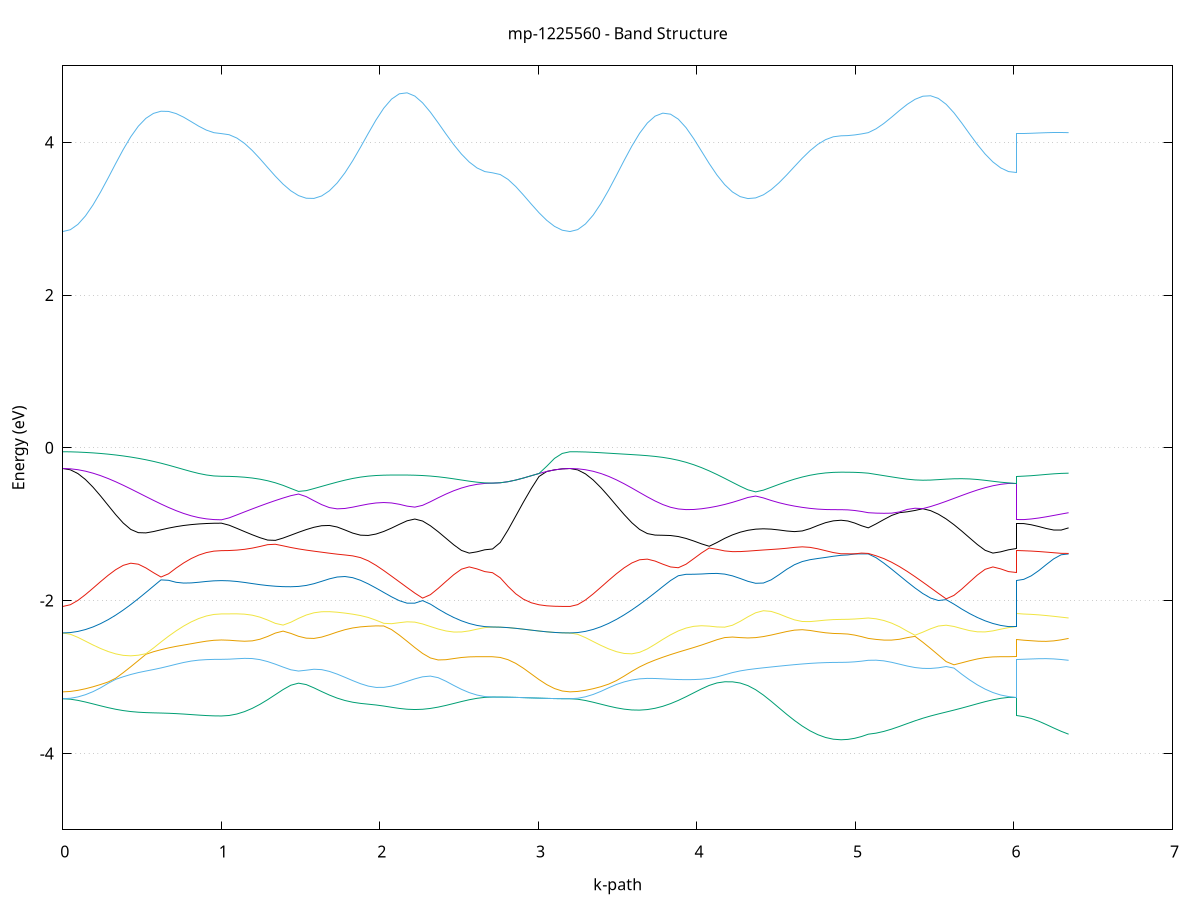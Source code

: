 set title 'mp-1225560 - Band Structure'
set xlabel 'k-path'
set ylabel 'Energy (eV)'
set grid y
set yrange [-5:5]
set terminal png size 800,600
set output 'mp-1225560_bands_gnuplot.png'
plot '-' using 1:2 with lines notitle, '-' using 1:2 with lines notitle, '-' using 1:2 with lines notitle, '-' using 1:2 with lines notitle, '-' using 1:2 with lines notitle, '-' using 1:2 with lines notitle, '-' using 1:2 with lines notitle, '-' using 1:2 with lines notitle, '-' using 1:2 with lines notitle, '-' using 1:2 with lines notitle, '-' using 1:2 with lines notitle, '-' using 1:2 with lines notitle, '-' using 1:2 with lines notitle, '-' using 1:2 with lines notitle, '-' using 1:2 with lines notitle, '-' using 1:2 with lines notitle, '-' using 1:2 with lines notitle, '-' using 1:2 with lines notitle, '-' using 1:2 with lines notitle, '-' using 1:2 with lines notitle, '-' using 1:2 with lines notitle, '-' using 1:2 with lines notitle, '-' using 1:2 with lines notitle, '-' using 1:2 with lines notitle, '-' using 1:2 with lines notitle, '-' using 1:2 with lines notitle, '-' using 1:2 with lines notitle, '-' using 1:2 with lines notitle, '-' using 1:2 with lines notitle, '-' using 1:2 with lines notitle, '-' using 1:2 with lines notitle, '-' using 1:2 with lines notitle, '-' using 1:2 with lines notitle, '-' using 1:2 with lines notitle, '-' using 1:2 with lines notitle, '-' using 1:2 with lines notitle, '-' using 1:2 with lines notitle, '-' using 1:2 with lines notitle, '-' using 1:2 with lines notitle, '-' using 1:2 with lines notitle, '-' using 1:2 with lines notitle, '-' using 1:2 with lines notitle, '-' using 1:2 with lines notitle, '-' using 1:2 with lines notitle, '-' using 1:2 with lines notitle, '-' using 1:2 with lines notitle, '-' using 1:2 with lines notitle, '-' using 1:2 with lines notitle, '-' using 1:2 with lines notitle, '-' using 1:2 with lines notitle, '-' using 1:2 with lines notitle, '-' using 1:2 with lines notitle, '-' using 1:2 with lines notitle, '-' using 1:2 with lines notitle, '-' using 1:2 with lines notitle, '-' using 1:2 with lines notitle, '-' using 1:2 with lines notitle, '-' using 1:2 with lines notitle, '-' using 1:2 with lines notitle, '-' using 1:2 with lines notitle, '-' using 1:2 with lines notitle, '-' using 1:2 with lines notitle, '-' using 1:2 with lines notitle, '-' using 1:2 with lines notitle
0.000000 -22.489754
0.047650 -22.488654
0.095301 -22.485354
0.142951 -22.480054
0.190601 -22.472954
0.238251 -22.464454
0.285902 -22.455354
0.333552 -22.446754
0.381202 -22.441554
0.428853 -22.445354
0.476503 -22.466654
0.524153 -22.506654
0.571803 -22.556454
0.619454 -22.608554
0.667104 -22.658854
0.714754 -22.705154
0.762405 -22.746054
0.810055 -22.780554
0.857705 -22.807954
0.905355 -22.827954
0.953006 -22.840054
1.000656 -22.844054
1.000656 -22.844054
1.049278 -22.843454
1.097900 -22.841554
1.146522 -22.838654
1.195143 -22.834954
1.243765 -22.830854
1.292387 -22.826854
1.341009 -22.823354
1.389631 -22.820754
1.438253 -22.819454
1.486875 -22.819354
1.535496 -22.820154
1.584118 -22.820954
1.632740 -22.820954
1.632740 -22.820954
1.681740 -22.818854
1.730739 -22.813554
1.779738 -22.803854
1.828738 -22.788954
1.877737 -22.768054
1.926736 -22.741054
1.975736 -22.707754
2.024735 -22.668354
2.073735 -22.623454
2.122734 -22.574154
2.171733 -22.522054
2.220733 -22.469254
2.269732 -22.419454
2.318731 -22.376954
2.367731 -22.346154
2.416730 -22.327654
2.465730 -22.318354
2.514729 -22.314654
2.563728 -22.313654
2.612728 -22.313754
2.661727 -22.314154
2.710727 -22.314354
2.710727 -22.314354
2.759592 -22.321854
2.808458 -22.341354
2.857324 -22.367354
2.906190 -22.395054
2.955056 -22.421454
3.003922 -22.444854
3.052788 -22.464054
3.101654 -22.478154
3.150520 -22.486854
3.199386 -22.489754
3.199386 -22.489754
3.248181 -22.488654
3.296976 -22.485354
3.345771 -22.480154
3.394566 -22.473154
3.443361 -22.465054
3.492155 -22.456554
3.540950 -22.449254
3.589745 -22.446454
3.638540 -22.453954
3.687335 -22.478554
3.736130 -22.518554
3.784925 -22.565554
3.833720 -22.613054
3.882515 -22.657454
3.931309 -22.697254
3.980104 -22.731254
4.028899 -22.759254
4.077694 -22.781154
4.126489 -22.797354
4.175284 -22.808354
4.224079 -22.815154
4.272874 -22.818854
4.321669 -22.820454
4.370463 -22.821254
4.370463 -22.821254
4.419463 -22.822154
4.468462 -22.823954
4.517462 -22.826954
4.566461 -22.830954
4.615460 -22.835854
4.664460 -22.841054
4.713459 -22.846154
4.762458 -22.850554
4.811458 -22.854054
4.860457 -22.856254
4.909457 -22.856954
4.909457 -22.856954
4.952338 -22.856454
4.995219 -22.854854
5.038100 -22.852254
5.080981 -22.848654
5.080981 -22.848654
5.130116 -22.834954
5.179251 -22.812754
5.228386 -22.782454
5.277521 -22.744654
5.326656 -22.700154
5.375791 -22.649954
5.424926 -22.595354
5.474061 -22.538054
5.523195 -22.480754
5.572330 -22.426854
5.621465 -22.381154
5.670600 -22.348154
5.719735 -22.328354
5.768870 -22.318654
5.818005 -22.314654
5.867140 -22.313654
5.916275 -22.313754
5.965410 -22.314154
6.014545 -22.314354
6.014545 -22.844054
6.061713 -22.844254
6.108881 -22.844854
6.156049 -22.845654
6.203217 -22.846554
6.250385 -22.847554
6.297553 -22.848254
6.344722 -22.848654
e
0.000000 -21.929954
0.047650 -21.936054
0.095301 -21.954054
0.142951 -21.982854
0.190601 -22.021154
0.238251 -22.067154
0.285902 -22.118954
0.333552 -22.173554
0.381202 -22.227054
0.428853 -22.272554
0.476503 -22.300754
0.524153 -22.310654
0.571803 -22.312454
0.619454 -22.317754
0.667104 -22.333054
0.714754 -22.355954
0.762405 -22.380754
0.810055 -22.403554
0.857705 -22.422554
0.905355 -22.436754
0.953006 -22.445354
1.000656 -22.448354
1.000656 -22.448354
1.049278 -22.446654
1.097900 -22.441854
1.146522 -22.433954
1.195143 -22.423354
1.243765 -22.410454
1.292387 -22.395854
1.341009 -22.380854
1.389631 -22.367054
1.438253 -22.357354
1.486875 -22.355254
1.535496 -22.362454
1.584118 -22.376754
1.632740 -22.393354
1.632740 -22.393354
1.681740 -22.409054
1.730739 -22.421454
1.779738 -22.429254
1.828738 -22.431654
1.877737 -22.428354
1.926736 -22.419254
1.975736 -22.404254
2.024735 -22.383854
2.073735 -22.358554
2.122734 -22.329054
2.171733 -22.296354
2.220733 -22.261354
2.269732 -22.224954
2.318731 -22.187654
2.367731 -22.149754
2.416730 -22.117254
2.465730 -22.094654
2.514729 -22.077454
2.563728 -22.064554
2.612728 -22.055854
2.661727 -22.050854
2.710727 -22.049254
2.710727 -22.049254
2.759592 -22.040654
2.808458 -22.018054
2.857324 -21.987354
2.906190 -21.953554
2.955056 -21.928354
3.003922 -21.928854
3.052788 -21.929254
3.101654 -21.929654
3.150520 -21.929854
3.199386 -21.929954
3.199386 -21.929954
3.248181 -21.936454
3.296976 -21.955754
3.345771 -21.986454
3.394566 -22.026954
3.443361 -22.075254
3.492155 -22.128654
3.540950 -22.184154
3.589745 -22.236754
3.638540 -22.279254
3.687335 -22.303854
3.736130 -22.311654
3.784925 -22.311554
3.833720 -22.311254
3.882515 -22.315354
3.931309 -22.324154
3.980104 -22.334454
4.028899 -22.343254
4.077694 -22.348954
4.126489 -22.351654
4.175284 -22.352254
4.224079 -22.353154
4.272874 -22.357254
4.321669 -22.367154
4.370463 -22.383054
4.370463 -22.383054
4.419463 -22.403254
4.468462 -22.425754
4.517462 -22.448854
4.566461 -22.471154
4.615460 -22.491854
4.664460 -22.510354
4.713459 -22.526054
4.762458 -22.538554
4.811458 -22.547754
4.860457 -22.553354
4.909457 -22.555154
4.909457 -22.555154
4.952338 -22.553554
4.995219 -22.548654
5.038100 -22.540654
5.080981 -22.529854
5.080981 -22.529854
5.130116 -22.521054
5.179251 -22.506254
5.228386 -22.485854
5.277521 -22.460154
5.326656 -22.429854
5.375791 -22.395654
5.424926 -22.358454
5.474061 -22.319254
5.523195 -22.278954
5.572330 -22.238554
5.621465 -22.198154
5.670600 -22.157554
5.719735 -22.120954
5.768870 -22.095654
5.818005 -22.077754
5.867140 -22.064654
5.916275 -22.055854
5.965410 -22.050854
6.014545 -22.049254
6.014545 -22.448354
6.061713 -22.451354
6.108881 -22.459854
6.156049 -22.472454
6.203217 -22.487354
6.250385 -22.502854
6.297553 -22.517354
6.344722 -22.529854
e
0.000000 -21.929954
0.047650 -21.930554
0.095301 -21.932654
0.142951 -21.935954
0.190601 -21.940454
0.238251 -21.946154
0.285902 -21.952754
0.333552 -21.960254
0.381202 -21.999654
0.428853 -22.044954
0.476503 -22.089554
0.524153 -22.130954
0.571803 -22.165654
0.619454 -22.187954
0.667104 -22.193954
0.714754 -22.187054
0.762405 -22.173354
0.810055 -22.157154
0.857705 -22.141054
0.905355 -22.127154
0.953006 -22.117454
1.000656 -22.113854
1.000656 -22.113854
1.049278 -22.114054
1.097900 -22.115054
1.146522 -22.117454
1.195143 -22.123654
1.243765 -22.136354
1.292387 -22.155154
1.341009 -22.176754
1.389631 -22.198454
1.438253 -22.217554
1.486875 -22.230754
1.535496 -22.235754
1.584118 -22.233454
1.632740 -22.225754
1.632740 -22.225754
1.681740 -22.214054
1.730739 -22.199154
1.779738 -22.181754
1.828738 -22.162554
1.877737 -22.142154
1.926736 -22.125254
1.975736 -22.131554
2.024735 -22.138254
2.073735 -22.144954
2.122734 -22.150954
2.171733 -22.155454
2.220733 -22.157154
2.269732 -22.154154
2.318731 -22.144154
2.367731 -22.125854
2.416730 -22.095454
2.465730 -22.054354
2.514729 -22.013354
2.563728 -21.977454
2.612728 -21.949954
2.661727 -21.932654
2.710727 -21.926754
2.710727 -21.926754
2.759592 -21.926854
2.808458 -21.927054
2.857324 -21.927454
2.906190 -21.927854
2.955056 -21.928354
3.003922 -21.928854
3.052788 -21.929254
3.101654 -21.929654
3.150520 -21.929854
3.199386 -21.929954
3.199386 -21.929954
3.248181 -21.930654
3.296976 -21.932954
3.345771 -21.936654
3.394566 -21.942054
3.443361 -21.948954
3.492155 -21.957454
3.540950 -21.969254
3.589745 -22.006754
3.638540 -22.050354
3.687335 -22.092354
3.736130 -22.130854
3.784925 -22.163354
3.833720 -22.187154
3.882515 -22.200154
3.931309 -22.203654
3.980104 -22.202154
4.028899 -22.200954
4.077694 -22.203354
4.126489 -22.210354
4.175284 -22.219554
4.224079 -22.228254
4.272874 -22.234154
4.321669 -22.235654
4.370463 -22.232154
4.370463 -22.232154
4.419463 -22.223654
4.468462 -22.210154
4.517462 -22.192254
4.566461 -22.171054
4.615460 -22.147954
4.664460 -22.124854
4.713459 -22.105054
4.762458 -22.101254
4.811458 -22.101954
4.860457 -22.102454
4.909457 -22.102654
4.909457 -22.102654
4.952338 -22.102754
4.995219 -22.103054
5.038100 -22.103554
5.080981 -22.104354
5.080981 -22.104354
5.130116 -22.105254
5.179251 -22.108254
5.228386 -22.113154
5.277521 -22.119554
5.326656 -22.126954
5.375791 -22.134654
5.424926 -22.141954
5.474061 -22.147854
5.523195 -22.150754
5.572330 -22.148954
5.621465 -22.139954
5.670600 -22.122654
5.719735 -22.094954
5.768870 -22.055354
5.818005 -22.014054
5.867140 -21.977854
5.916275 -21.950054
5.965410 -21.932654
6.014545 -21.926754
6.014545 -22.113854
6.061713 -22.113554
6.108881 -22.112654
6.156049 -22.111254
6.203217 -22.109554
6.250385 -22.107654
6.297553 -22.105854
6.344722 -22.104354
e
0.000000 -21.829854
0.047650 -21.830054
0.095301 -21.830954
0.142951 -21.834054
0.190601 -21.846954
0.238251 -21.876354
0.285902 -21.913754
0.333552 -21.955354
0.381202 -21.968354
0.428853 -21.976954
0.476503 -21.985854
0.524153 -21.994754
0.571803 -22.003654
0.619454 -22.012154
0.667104 -22.020154
0.714754 -22.027454
0.762405 -22.033954
0.810055 -22.039554
0.857705 -22.043954
0.905355 -22.047154
0.953006 -22.049154
1.000656 -22.049754
1.000656 -22.049754
1.049278 -22.052454
1.097900 -22.059954
1.146522 -22.070954
1.195143 -22.082454
1.243765 -22.090454
1.292387 -22.095054
1.341009 -22.107154
1.389631 -22.128454
1.438253 -22.144654
1.486875 -22.152254
1.535496 -22.150354
1.584118 -22.140454
1.632740 -22.126254
1.632740 -22.126254
1.681740 -22.114554
1.730739 -22.110554
1.779738 -22.111554
1.828738 -22.114854
1.877737 -22.119454
1.926736 -22.120954
1.975736 -22.100054
2.024735 -22.079254
2.073735 -22.059254
2.122734 -22.040254
2.171733 -22.022454
2.220733 -22.006054
2.269732 -21.991054
2.318731 -21.977654
2.367731 -21.965754
2.416730 -21.955454
2.465730 -21.946654
2.514729 -21.939454
2.563728 -21.933854
2.612728 -21.929954
2.661727 -21.927554
2.710727 -21.926754
2.710727 -21.926754
2.759592 -21.926854
2.808458 -21.927054
2.857324 -21.927454
2.906190 -21.927854
2.955056 -21.920354
3.003922 -21.890154
3.052788 -21.864854
3.101654 -21.845754
3.150520 -21.833854
3.199386 -21.829854
3.199386 -21.829854
3.248181 -21.829954
3.296976 -21.830654
3.345771 -21.833654
3.394566 -21.849054
3.443361 -21.881054
3.492155 -21.919554
3.540950 -21.959954
3.589745 -21.977854
3.638540 -21.991154
3.687335 -22.005554
3.736130 -22.021254
3.784925 -22.038054
3.833720 -22.055654
3.882515 -22.073454
3.931309 -22.091054
3.980104 -22.107054
4.028899 -22.120254
4.077694 -22.129054
4.126489 -22.134754
4.175284 -22.140654
4.224079 -22.147754
4.272874 -22.151454
4.321669 -22.147254
4.370463 -22.133654
4.370463 -22.133654
4.419463 -22.112854
4.468462 -22.096354
4.517462 -22.094054
4.566461 -22.094654
4.615460 -22.095754
4.664460 -22.097054
4.713459 -22.096454
4.762458 -22.082554
4.811458 -22.068454
4.860457 -22.059354
4.909457 -22.056254
4.909457 -22.056254
4.952338 -22.056054
4.995219 -22.055554
5.038100 -22.054754
5.080981 -22.053654
5.080981 -22.053654
5.130116 -22.051154
5.179251 -22.047254
5.228386 -22.041954
5.277521 -22.035454
5.326656 -22.027854
5.375791 -22.019454
5.424926 -22.010254
5.474061 -22.000654
5.523195 -21.990754
5.572330 -21.980754
5.621465 -21.971054
5.670600 -21.961854
5.719735 -21.953254
5.768870 -21.945654
5.818005 -21.939054
5.867140 -21.933754
5.916275 -21.929854
5.965410 -21.927554
6.014545 -21.926754
6.014545 -22.049754
6.061713 -22.049854
6.108881 -22.050254
6.156049 -22.050854
6.203217 -22.051554
6.250385 -22.052254
6.297553 -22.053054
6.344722 -22.053654
e
0.000000 -21.774654
0.047650 -21.778654
0.095301 -21.790554
0.142951 -21.808454
0.190601 -21.824354
0.238251 -21.830654
0.285902 -21.834854
0.333552 -21.839254
0.381202 -21.844454
0.428853 -21.850554
0.476503 -21.857554
0.524153 -21.865654
0.571803 -21.874654
0.619454 -21.884754
0.667104 -21.895854
0.714754 -21.907754
0.762405 -21.920254
0.810055 -21.933054
0.857705 -21.945354
0.905355 -21.956154
0.953006 -21.963754
1.000656 -21.966654
1.000656 -21.966654
1.049278 -21.970854
1.097900 -21.982754
1.146522 -22.001054
1.195143 -22.023854
1.243765 -22.049754
1.292387 -22.075954
1.341009 -22.091354
1.389631 -22.092954
1.438253 -22.092854
1.486875 -22.092354
1.535496 -22.091754
1.584118 -22.090654
1.632740 -22.087754
1.632740 -22.087754
1.681740 -22.078454
1.730739 -22.059854
1.779738 -22.035954
1.828738 -22.010454
1.877737 -21.984854
1.926736 -21.959954
1.975736 -21.936254
2.024735 -21.914054
2.073735 -21.893454
2.122734 -21.874754
2.171733 -21.858054
2.220733 -21.845554
2.269732 -21.842754
2.318731 -21.839154
2.367731 -21.833554
2.416730 -21.825954
2.465730 -21.816354
2.514729 -21.805754
2.563728 -21.795154
2.612728 -21.786154
2.661727 -21.780154
2.710727 -21.777954
2.710727 -21.777954
2.759592 -21.777954
2.808458 -21.777654
2.857324 -21.777254
2.906190 -21.776854
2.955056 -21.776254
3.003922 -21.775754
3.052788 -21.775354
3.101654 -21.774954
3.150520 -21.774754
3.199386 -21.774654
3.199386 -21.774654
3.248181 -21.779054
3.296976 -21.791754
3.345771 -21.810854
3.394566 -21.825554
3.443361 -21.830754
3.492155 -21.835454
3.540950 -21.841554
3.589745 -21.849854
3.638540 -21.860854
3.687335 -21.874654
3.736130 -21.891154
3.784925 -21.909954
3.833720 -21.930954
3.882515 -21.953854
3.931309 -21.978154
3.980104 -22.003454
4.028899 -22.028754
4.077694 -22.052654
4.126489 -22.072954
4.175284 -22.086354
4.224079 -22.091954
4.272874 -22.092854
4.321669 -22.091854
4.370463 -22.090454
4.370463 -22.090454
4.419463 -22.088354
4.468462 -22.076454
4.517462 -22.047154
4.566461 -22.013954
4.615460 -21.980754
4.664460 -21.949354
4.713459 -21.921354
4.762458 -21.898154
4.811458 -21.880654
4.860457 -21.869854
4.909457 -21.866254
4.909457 -21.866254
4.952338 -21.866354
4.995219 -21.866554
5.038100 -21.866954
5.080981 -21.867354
5.080981 -21.867354
5.130116 -21.865754
5.179251 -21.863054
5.228386 -21.859354
5.277521 -21.856554
5.326656 -21.856554
5.375791 -21.856254
5.424926 -21.855554
5.474061 -21.854254
5.523195 -21.852154
5.572330 -21.848854
5.621465 -21.843954
5.670600 -21.837054
5.719735 -21.828254
5.768870 -21.817854
5.818005 -21.806454
5.867140 -21.795454
5.916275 -21.786254
5.965410 -21.780154
6.014545 -21.777954
6.014545 -21.966654
6.061713 -21.962754
6.108881 -21.951754
6.156049 -21.935154
6.203217 -21.915154
6.250385 -21.893754
6.297553 -21.872954
6.344722 -21.867354
e
0.000000 -21.774654
0.047650 -21.775154
0.095301 -21.776854
0.142951 -21.779554
0.190601 -21.783354
0.238251 -21.787954
0.285902 -21.793454
0.333552 -21.799554
0.381202 -21.806254
0.428853 -21.813254
0.476503 -21.820554
0.524153 -21.827954
0.571803 -21.835154
0.619454 -21.842154
0.667104 -21.848754
0.714754 -21.854754
0.762405 -21.860054
0.810055 -21.864654
0.857705 -21.868254
0.905355 -21.870854
0.953006 -21.872554
1.000656 -21.873054
1.000656 -21.873054
1.049278 -21.871854
1.097900 -21.868854
1.146522 -21.864854
1.195143 -21.860754
1.243765 -21.856754
1.292387 -21.853054
1.341009 -21.849754
1.389631 -21.846654
1.438253 -21.843954
1.486875 -21.841554
1.535496 -21.839554
1.584118 -21.837954
1.632740 -21.836754
1.632740 -21.836754
1.681740 -21.835954
1.730739 -21.835654
1.779738 -21.835854
1.828738 -21.836454
1.877737 -21.837354
1.926736 -21.838654
1.975736 -21.840154
2.024735 -21.841654
2.073735 -21.843054
2.122734 -21.844054
2.171733 -21.844354
2.220733 -21.841154
2.269732 -21.829054
2.318731 -21.817554
2.367731 -21.807754
2.416730 -21.799454
2.465730 -21.792654
2.514729 -21.787154
2.563728 -21.783054
2.612728 -21.780254
2.661727 -21.778554
2.710727 -21.777954
2.710727 -21.777954
2.759592 -21.777954
2.808458 -21.777654
2.857324 -21.777254
2.906190 -21.776854
2.955056 -21.776254
3.003922 -21.775754
3.052788 -21.775354
3.101654 -21.774954
3.150520 -21.774754
3.199386 -21.774654
3.199386 -21.774654
3.248181 -21.775254
3.296976 -21.776954
3.345771 -21.779854
3.394566 -21.783754
3.443361 -21.788554
3.492155 -21.793854
3.540950 -21.799454
3.589745 -21.804754
3.638540 -21.809454
3.687335 -21.813654
3.736130 -21.817454
3.784925 -21.820854
3.833720 -21.824154
3.882515 -21.827254
3.931309 -21.830154
3.980104 -21.832854
4.028899 -21.835254
4.077694 -21.837254
4.126489 -21.838754
4.175284 -21.839654
4.224079 -21.840054
4.272874 -21.839654
4.321669 -21.838754
4.370463 -21.837354
4.370463 -21.837354
4.419463 -21.835554
4.468462 -21.833554
4.517462 -21.831354
4.566461 -21.829154
4.615460 -21.827154
4.664460 -21.825254
4.713459 -21.823754
4.762458 -21.822454
4.811458 -21.821554
4.860457 -21.821054
4.909457 -21.820854
4.909457 -21.820854
4.952338 -21.823054
4.995219 -21.829754
5.038100 -21.840354
5.080981 -21.854354
5.080981 -21.854354
5.130116 -21.855354
5.179251 -21.856054
5.228386 -21.856454
5.277521 -21.854854
5.326656 -21.849454
5.375791 -21.843454
5.424926 -21.836954
5.474061 -21.830054
5.523195 -21.823054
5.572330 -21.815954
5.621465 -21.809154
5.670600 -21.802554
5.719735 -21.796554
5.768870 -21.791154
5.818005 -21.786554
5.867140 -21.782854
5.916275 -21.780154
5.965410 -21.778554
6.014545 -21.777954
6.014545 -21.873054
6.061713 -21.872854
6.108881 -21.872454
6.156049 -21.871654
6.203217 -21.870754
6.250385 -21.869654
6.297553 -21.868454
6.344722 -21.854354
e
0.000000 -16.893954
0.047650 -16.886154
0.095301 -16.863054
0.142951 -16.825654
0.190601 -16.775154
0.238251 -16.713454
0.285902 -16.642454
0.333552 -16.564254
0.381202 -16.481254
0.428853 -16.395554
0.476503 -16.309354
0.524153 -16.224454
0.571803 -16.142854
0.619454 -16.065854
0.667104 -15.995054
0.714754 -15.931554
0.762405 -15.876354
0.810055 -15.830254
0.857705 -15.793654
0.905355 -15.767254
0.953006 -15.751254
1.000656 -15.745854
1.000656 -15.745854
1.049278 -15.742854
1.097900 -15.734154
1.146522 -15.720254
1.195143 -15.702054
1.243765 -15.680854
1.292387 -15.658254
1.341009 -15.635554
1.389631 -15.614454
1.438253 -15.596454
1.486875 -15.582654
1.535496 -15.574554
1.584118 -15.573054
1.632740 -15.579054
1.632740 -15.579054
1.681740 -15.593454
1.730739 -15.616454
1.779738 -15.647954
1.828738 -15.687754
1.877737 -15.735354
1.926736 -15.790454
1.975736 -15.852554
2.024735 -15.921254
2.073735 -15.995854
2.122734 -16.075554
2.171733 -16.159154
2.220733 -16.245554
2.269732 -16.333154
2.318731 -16.420254
2.367731 -16.504854
2.416730 -16.584654
2.465730 -16.657654
2.514729 -16.721354
2.563728 -16.773654
2.612728 -16.812554
2.661727 -16.836554
2.710727 -16.844654
2.710727 -16.844654
2.759592 -16.845754
2.808458 -16.848654
2.857324 -16.853554
2.906190 -16.859754
2.955056 -16.867054
3.003922 -16.874854
3.052788 -16.882254
3.101654 -16.888454
3.150520 -16.892554
3.199386 -16.893954
3.199386 -16.893954
3.248181 -16.885654
3.296976 -16.860954
3.345771 -16.820954
3.394566 -16.767154
3.443361 -16.701554
3.492155 -16.626354
3.540950 -16.543854
3.589745 -16.456354
3.638540 -16.366154
3.687335 -16.275154
3.736130 -16.185254
3.784925 -16.098054
3.833720 -16.014854
3.882515 -15.936854
3.931309 -15.864954
3.980104 -15.800054
4.028899 -15.742654
4.077694 -15.693154
4.126489 -15.652054
4.175284 -15.619454
4.224079 -15.595554
4.272874 -15.580254
4.321669 -15.573254
4.370463 -15.574254
4.370463 -15.574254
4.419463 -15.583054
4.468462 -15.598954
4.517462 -15.620954
4.566461 -15.647854
4.615460 -15.677954
4.664460 -15.708954
4.713459 -15.738354
4.762458 -15.763854
4.811458 -15.783454
4.860457 -15.795854
4.909457 -15.799954
4.909457 -15.799954
4.952338 -15.797854
4.995219 -15.792054
5.038100 -15.784554
5.080981 -15.777454
5.080981 -15.777454
5.130116 -15.790654
5.179251 -15.814954
5.228386 -15.850354
5.277521 -15.896354
5.326656 -15.952254
5.375791 -16.016854
5.424926 -16.088954
5.474061 -16.167054
5.523195 -16.249654
5.572330 -16.334754
5.621465 -16.420354
5.670600 -16.504154
5.719735 -16.583754
5.768870 -16.656854
5.818005 -16.720754
5.867140 -16.773254
5.916275 -16.812354
5.965410 -16.836554
6.014545 -16.844654
6.014545 -15.745854
6.061713 -15.746354
6.108881 -15.747854
6.156049 -15.750454
6.203217 -15.754454
6.250385 -15.760154
6.297553 -15.767754
6.344722 -15.777454
e
0.000000 -16.098254
0.047650 -16.092354
0.095301 -16.074854
0.142951 -16.046354
0.190601 -16.007754
0.238251 -15.960154
0.285902 -15.904954
0.333552 -15.843654
0.381202 -15.777954
0.428853 -15.709654
0.476503 -15.640654
0.524153 -15.572654
0.571803 -15.507754
0.619454 -15.447854
0.667104 -15.395254
0.714754 -15.352154
0.762405 -15.320354
0.810055 -15.299954
0.857705 -15.289054
0.905355 -15.284354
0.953006 -15.282754
1.000656 -15.282454
1.000656 -15.282454
1.049278 -15.278754
1.097900 -15.267854
1.146522 -15.250854
1.195143 -15.230354
1.243765 -15.211054
1.292387 -15.201054
1.341009 -15.207254
1.389631 -15.227254
1.438253 -15.254854
1.486875 -15.285754
1.535496 -15.317654
1.584118 -15.348754
1.632740 -15.377454
1.632740 -15.377454
1.681740 -15.403054
1.730739 -15.424454
1.779738 -15.441254
1.828738 -15.453354
1.877737 -15.460854
1.926736 -15.463754
1.975736 -15.462454
2.024735 -15.457554
2.073735 -15.450254
2.122734 -15.442254
2.171733 -15.436854
2.220733 -15.438354
2.269732 -15.452254
2.318731 -15.481054
2.367731 -15.521854
2.416730 -15.568454
2.465730 -15.615354
2.514729 -15.658454
2.563728 -15.694654
2.612728 -15.721954
2.661727 -15.738954
2.710727 -15.744754
2.710727 -15.744754
2.759592 -15.758854
2.808458 -15.796654
2.857324 -15.848154
2.906190 -15.904254
2.955056 -15.958254
3.003922 -16.006454
3.052788 -16.045754
3.101654 -16.074654
3.150520 -16.092254
3.199386 -16.098254
3.199386 -16.098254
3.248181 -16.092054
3.296976 -16.073754
3.345771 -16.044054
3.394566 -16.004054
3.443361 -15.955054
3.492155 -15.898854
3.540950 -15.837154
3.589745 -15.771854
3.638540 -15.704854
3.687335 -15.638154
3.736130 -15.573454
3.784925 -15.512254
3.833720 -15.456254
3.882515 -15.406354
3.931309 -15.363654
3.980104 -15.328954
4.028899 -15.302554
4.077694 -15.284854
4.126489 -15.276154
4.175284 -15.276654
4.224079 -15.286054
4.272874 -15.304054
4.321669 -15.329454
4.370463 -15.360954
4.370463 -15.360954
4.419463 -15.397054
4.468462 -15.435854
4.517462 -15.475254
4.566461 -15.513354
4.615460 -15.548754
4.664460 -15.580454
4.713459 -15.607654
4.762458 -15.629654
4.811458 -15.645854
4.860457 -15.655854
4.909457 -15.659154
4.909457 -15.659154
4.952338 -15.656654
4.995219 -15.648654
5.038100 -15.633654
5.080981 -15.609954
5.080981 -15.609954
5.130116 -15.605054
5.179251 -15.595854
5.228386 -15.582154
5.277521 -15.564554
5.326656 -15.543954
5.375791 -15.521954
5.424926 -15.500154
5.474061 -15.481654
5.523195 -15.470554
5.572330 -15.472354
5.621465 -15.491254
5.670600 -15.525854
5.719735 -15.569454
5.768870 -15.615254
5.818005 -15.658154
5.867140 -15.694454
5.916275 -15.721954
5.965410 -15.738954
6.014545 -15.744754
6.014545 -15.282454
6.061713 -15.303654
6.108881 -15.353154
6.156049 -15.412554
6.203217 -15.472054
6.250385 -15.526754
6.297553 -15.573454
6.344722 -15.609954
e
0.000000 -14.689054
0.047650 -14.691654
0.095301 -14.699654
0.142951 -14.712754
0.190601 -14.730654
0.238251 -14.752754
0.285902 -14.778554
0.333552 -14.807354
0.381202 -14.838354
0.428853 -14.870754
0.476503 -14.903354
0.524153 -14.935254
0.571803 -14.965254
0.619454 -14.991954
0.667104 -15.013754
0.714754 -15.028954
0.762405 -15.036554
0.810055 -15.036554
0.857705 -15.031154
0.905355 -15.024054
0.953006 -15.018354
1.000656 -15.016254
1.000656 -15.016254
1.049278 -15.018654
1.097900 -15.025454
1.146522 -15.035954
1.195143 -15.048054
1.243765 -15.057654
1.292387 -15.057254
1.341009 -15.040754
1.389631 -15.011454
1.438253 -14.976154
1.486875 -14.939654
1.535496 -14.905054
1.584118 -14.874354
1.632740 -14.849354
1.632740 -14.849354
1.681740 -14.831154
1.730739 -14.820854
1.779738 -14.819254
1.828738 -14.826854
1.877737 -14.843454
1.926736 -14.868954
1.975736 -14.902554
2.024735 -14.943054
2.073735 -14.988854
2.122734 -15.037354
2.171733 -15.084854
2.220733 -15.126054
2.269732 -15.154754
2.318731 -15.167554
2.367731 -15.166654
2.416730 -15.156954
2.465730 -15.143454
2.514729 -15.129254
2.563728 -15.116354
2.612728 -15.106254
2.661727 -15.099954
2.710727 -15.097754
2.710727 -15.097754
2.759592 -15.082454
2.808458 -15.041354
2.857324 -14.984554
2.906190 -14.921254
2.955056 -14.858654
3.003922 -14.801854
3.052788 -14.754254
3.101654 -14.718554
3.150520 -14.696454
3.199386 -14.689054
3.199386 -14.689054
3.248181 -14.691754
3.296976 -14.699654
3.345771 -14.712654
3.394566 -14.730054
3.443361 -14.751454
3.492155 -14.775854
3.540950 -14.802454
3.589745 -14.830254
3.638540 -14.858354
3.687335 -14.885554
3.736130 -14.910954
3.784925 -14.933654
3.833720 -14.953054
3.882515 -14.968254
3.931309 -14.979154
3.980104 -14.985354
4.028899 -14.986654
4.077694 -14.983254
4.126489 -14.974854
4.175284 -14.961354
4.224079 -14.942854
4.272874 -14.919954
4.321669 -14.892954
4.370463 -14.862954
4.370463 -14.862954
4.419463 -14.830654
4.468462 -14.797354
4.517462 -14.763954
4.566461 -14.731654
4.615460 -14.701254
4.664460 -14.673854
4.713459 -14.650254
4.762458 -14.631054
4.811458 -14.616854
4.860457 -14.608254
4.909457 -14.605254
4.909457 -14.605254
4.952338 -14.610354
4.995219 -14.625254
5.038100 -14.649754
5.080981 -14.683154
5.080981 -14.683154
5.130116 -14.702354
5.179251 -14.731054
5.228386 -14.768854
5.277521 -14.814654
5.326656 -14.867254
5.375791 -14.924554
5.424926 -14.984354
5.474061 -15.042854
5.523195 -15.095254
5.572330 -15.135054
5.621465 -15.157254
5.670600 -15.162254
5.719735 -15.155554
5.768870 -15.143154
5.818005 -15.129254
5.867140 -15.116454
5.916275 -15.106354
5.965410 -15.099954
6.014545 -15.097754
6.014545 -15.016254
6.061713 -14.995254
6.108881 -14.946254
6.156049 -14.887554
6.203217 -14.828254
6.250385 -14.772954
6.297553 -14.723954
6.344722 -14.683154
e
0.000000 -3.284554
0.047650 -3.290454
0.095301 -3.306054
0.142951 -3.327554
0.190601 -3.352054
0.238251 -3.377254
0.285902 -3.401254
0.333552 -3.422454
0.381202 -3.439554
0.428853 -3.452354
0.476503 -3.460954
0.524153 -3.466154
0.571803 -3.469354
0.619454 -3.471854
0.667104 -3.474854
0.714754 -3.479354
0.762405 -3.485154
0.810055 -3.491954
0.857705 -3.498854
0.905355 -3.504754
0.953006 -3.508754
1.000656 -3.510154
1.000656 -3.510154
1.049278 -3.503754
1.097900 -3.484554
1.146522 -3.453154
1.195143 -3.410454
1.243765 -3.357654
1.292387 -3.296754
1.341009 -3.230854
1.389631 -3.164554
1.438253 -3.107754
1.486875 -3.080754
1.535496 -3.099154
1.584118 -3.142054
1.632740 -3.190354
1.632740 -3.190354
1.681740 -3.236454
1.730739 -3.276254
1.779738 -3.307654
1.828738 -3.330254
1.877737 -3.345354
1.926736 -3.355954
1.975736 -3.366454
2.024735 -3.380154
2.073735 -3.396354
2.122734 -3.411354
2.171733 -3.421954
2.220733 -3.425954
2.269732 -3.422454
2.318731 -3.411554
2.367731 -3.394254
2.416730 -3.372054
2.465730 -3.346954
2.514729 -3.321354
2.563728 -3.297954
2.612728 -3.279054
2.661727 -3.266754
2.710727 -3.262554
2.710727 -3.262554
2.759592 -3.263054
2.808458 -3.264554
2.857324 -3.266954
2.906190 -3.270054
2.955056 -3.273354
3.003922 -3.276754
3.052788 -3.279854
3.101654 -3.282354
3.150520 -3.283954
3.199386 -3.284554
3.199386 -3.284554
3.248181 -3.290954
3.296976 -3.307654
3.345771 -3.330354
3.394566 -3.355754
3.443361 -3.381054
3.492155 -3.403554
3.540950 -3.420954
3.589745 -3.431454
3.638540 -3.433554
3.687335 -3.426454
3.736130 -3.409654
3.784925 -3.383554
3.833720 -3.348754
3.882515 -3.306554
3.931309 -3.258554
3.980104 -3.207254
4.028899 -3.156054
4.077694 -3.110254
4.126489 -3.077654
4.175284 -3.062754
4.224079 -3.063154
4.272874 -3.078754
4.321669 -3.112854
4.370463 -3.166454
4.370463 -3.166454
4.419463 -3.236754
4.468462 -3.317654
4.517462 -3.403354
4.566461 -3.488554
4.615460 -3.569154
4.664460 -3.641954
4.713459 -3.704554
4.762458 -3.754954
4.811458 -3.791854
4.860457 -3.814354
4.909457 -3.821854
4.909457 -3.821854
4.952338 -3.816954
4.995219 -3.802554
5.038100 -3.779454
5.080981 -3.748854
5.080981 -3.748854
5.130116 -3.735054
5.179251 -3.712254
5.228386 -3.682154
5.277521 -3.647154
5.326656 -3.609954
5.375791 -3.573454
5.424926 -3.539954
5.474061 -3.510254
5.523195 -3.483754
5.572330 -3.458754
5.621465 -3.433454
5.670600 -3.406854
5.719735 -3.378954
5.768870 -3.350454
5.818005 -3.322954
5.867140 -3.298554
5.916275 -3.279254
5.965410 -3.266854
6.014545 -3.262554
6.014545 -3.510154
6.061713 -3.518654
6.108881 -3.542654
6.156049 -3.578554
6.203217 -3.621754
6.250385 -3.667254
6.297553 -3.710754
6.344722 -3.748854
e
0.000000 -3.284554
0.047650 -3.278554
0.095301 -3.260854
0.142951 -3.231754
0.190601 -3.191854
0.238251 -3.141854
0.285902 -3.082954
0.333552 -3.030654
0.381202 -2.997054
0.428853 -2.967054
0.476503 -2.942254
0.524153 -2.921854
0.571803 -2.902554
0.619454 -2.881554
0.667104 -2.857954
0.714754 -2.833154
0.762405 -2.809954
0.810055 -2.791454
0.857705 -2.779254
0.905355 -2.772654
0.953006 -2.769654
1.000656 -2.768954
1.000656 -2.768954
1.049278 -2.766654
1.097900 -2.760954
1.146522 -2.756154
1.195143 -2.758454
1.243765 -2.772654
1.292387 -2.798354
1.341009 -2.832254
1.389631 -2.870154
1.438253 -2.905454
1.486875 -2.922254
1.535496 -2.911154
1.584118 -2.898554
1.632740 -2.903554
1.632740 -2.903554
1.681740 -2.926754
1.730739 -2.962154
1.779738 -3.003954
1.828738 -3.047254
1.877737 -3.087454
1.926736 -3.119054
1.975736 -3.136354
2.024735 -3.135854
2.073735 -3.119054
2.122734 -3.090954
2.171733 -3.057554
2.220733 -3.024254
2.269732 -2.997554
2.318731 -2.988154
2.367731 -3.008854
2.416730 -3.055254
2.465730 -3.109854
2.514729 -3.161254
2.563728 -3.204254
2.612728 -3.236254
2.661727 -3.255954
2.710727 -3.262554
2.710727 -3.262554
2.759592 -3.263054
2.808458 -3.264554
2.857324 -3.266954
2.906190 -3.270054
2.955056 -3.273354
3.003922 -3.276754
3.052788 -3.279854
3.101654 -3.282354
3.150520 -3.283954
3.199386 -3.284554
3.199386 -3.284554
3.248181 -3.278154
3.296976 -3.259254
3.345771 -3.228554
3.394566 -3.187954
3.443361 -3.141454
3.492155 -3.098054
3.540950 -3.064254
3.589745 -3.039454
3.638540 -3.024154
3.687335 -3.018354
3.736130 -3.019554
3.784925 -3.024154
3.833720 -3.029254
3.882515 -3.033254
3.931309 -3.034954
3.980104 -3.033754
4.028899 -3.028754
4.077694 -3.018354
4.126489 -2.998654
4.175284 -2.970554
4.224079 -2.942554
4.272874 -2.920354
4.321669 -2.903954
4.370463 -2.891054
4.370463 -2.891054
4.419463 -2.879754
4.468462 -2.868954
4.517462 -2.858354
4.566461 -2.848154
4.615460 -2.838454
4.664460 -2.829554
4.713459 -2.821954
4.762458 -2.815954
4.811458 -2.811754
4.860457 -2.809354
4.909457 -2.808654
4.909457 -2.808654
4.952338 -2.806854
4.995219 -2.801554
5.038100 -2.792954
5.080981 -2.781454
5.080981 -2.781454
5.130116 -2.779854
5.179251 -2.788854
5.228386 -2.807554
5.277521 -2.831854
5.326656 -2.856354
5.375791 -2.876054
5.424926 -2.887154
5.474061 -2.888154
5.523195 -2.879554
5.572330 -2.862954
5.621465 -2.883254
5.670600 -2.963454
5.719735 -3.037254
5.768870 -3.102854
5.818005 -3.158654
5.867140 -3.203354
5.916275 -3.236054
5.965410 -3.255854
6.014545 -3.262554
6.014545 -2.768954
6.061713 -2.767454
6.108881 -2.763954
6.156049 -2.760554
6.203217 -2.759854
6.250385 -2.763254
6.297553 -2.770954
6.344722 -2.781454
e
0.000000 -3.194554
0.047650 -3.189154
0.095301 -3.174654
0.142951 -3.153954
0.190601 -3.128154
0.238251 -3.098254
0.285902 -3.065254
0.333552 -3.016354
0.381202 -2.943354
0.428853 -2.865654
0.476503 -2.784954
0.524153 -2.702854
0.571803 -2.669354
0.619454 -2.642754
0.667104 -2.618954
0.714754 -2.599054
0.762405 -2.581754
0.810055 -2.564654
0.857705 -2.547154
0.905355 -2.531054
0.953006 -2.519554
1.000656 -2.515354
1.000656 -2.515354
1.049278 -2.518754
1.097900 -2.526354
1.146522 -2.531954
1.195143 -2.527054
1.243765 -2.505754
1.292387 -2.469254
1.341009 -2.424854
1.389631 -2.399354
1.438253 -2.429054
1.486875 -2.467054
1.535496 -2.491654
1.584118 -2.495254
1.632740 -2.477654
1.632740 -2.477654
1.681740 -2.446454
1.730739 -2.411654
1.779738 -2.380854
1.828738 -2.358054
1.877737 -2.343854
1.926736 -2.335954
1.975736 -2.330954
2.024735 -2.332454
2.073735 -2.379254
2.122734 -2.451654
2.171733 -2.532254
2.220733 -2.614854
2.269732 -2.691754
2.318731 -2.750654
2.367731 -2.776854
2.416730 -2.773554
2.465730 -2.758854
2.514729 -2.744854
2.563728 -2.736754
2.612728 -2.734154
2.661727 -2.734354
2.710727 -2.734754
2.710727 -2.734754
2.759592 -2.744354
2.808458 -2.773454
2.857324 -2.821754
2.906190 -2.886254
2.955056 -2.959854
3.003922 -3.033754
3.052788 -3.099654
3.101654 -3.151054
3.150520 -3.183454
3.199386 -3.194554
3.199386 -3.194554
3.248181 -3.189054
3.296976 -3.174354
3.345771 -3.153454
3.394566 -3.126854
3.443361 -3.093254
3.492155 -3.047254
3.540950 -2.988254
3.589745 -2.925454
3.638540 -2.867654
3.687335 -2.819354
3.736130 -2.778254
3.784925 -2.741254
3.833720 -2.706954
3.882515 -2.674954
3.931309 -2.644454
3.980104 -2.614054
4.028899 -2.581954
4.077694 -2.547454
4.126489 -2.511954
4.175284 -2.483954
4.224079 -2.477054
4.272874 -2.484254
4.321669 -2.488954
4.370463 -2.484454
4.370463 -2.484454
4.419463 -2.470854
4.468462 -2.450954
4.517462 -2.427854
4.566461 -2.404854
4.615460 -2.386554
4.664460 -2.380754
4.713459 -2.390854
4.762458 -2.407254
4.811458 -2.421254
4.860457 -2.429954
4.909457 -2.432854
4.909457 -2.432854
4.952338 -2.437754
4.995219 -2.451354
5.038100 -2.471454
5.080981 -2.494754
5.080981 -2.494754
5.130116 -2.508054
5.179251 -2.516654
5.228386 -2.516754
5.277521 -2.506354
5.326656 -2.485054
5.375791 -2.467854
5.424926 -2.544354
5.474061 -2.626754
5.523195 -2.712454
5.572330 -2.798754
5.621465 -2.840354
5.670600 -2.814354
5.719735 -2.787554
5.768870 -2.763654
5.818005 -2.746254
5.867140 -2.737054
5.916275 -2.734254
5.965410 -2.734354
6.014545 -2.734754
6.014545 -2.515354
6.061713 -2.518354
6.108881 -2.525354
6.156049 -2.531854
6.203217 -2.533354
6.250385 -2.527254
6.297553 -2.513554
6.344722 -2.494754
e
0.000000 -2.423454
0.047650 -2.440354
0.095301 -2.481154
0.142951 -2.530854
0.190601 -2.580954
0.238251 -2.626954
0.285902 -2.666454
0.333552 -2.697154
0.381202 -2.716754
0.428853 -2.722854
0.476503 -2.714854
0.524153 -2.695254
0.571803 -2.621254
0.619454 -2.541854
0.667104 -2.466254
0.714754 -2.396254
0.762405 -2.333254
0.810055 -2.278754
0.857705 -2.234454
0.905355 -2.201454
0.953006 -2.181154
1.000656 -2.174354
1.000656 -2.174354
1.049278 -2.173654
1.097900 -2.173254
1.146522 -2.177354
1.195143 -2.190754
1.243765 -2.216554
1.292387 -2.254454
1.341009 -2.298154
1.389631 -2.320454
1.438253 -2.283354
1.486875 -2.232654
1.535496 -2.189054
1.584118 -2.159654
1.632740 -2.145854
1.632740 -2.145854
1.681740 -2.144754
1.730739 -2.151954
1.779738 -2.163454
1.828738 -2.177654
1.877737 -2.195554
1.926736 -2.220754
1.975736 -2.256454
2.024735 -2.297454
2.073735 -2.302354
2.122734 -2.289054
2.171733 -2.277554
2.220733 -2.281754
2.269732 -2.305754
2.318731 -2.339054
2.367731 -2.371654
2.416730 -2.397154
2.465730 -2.411254
2.514729 -2.410754
2.563728 -2.396354
2.612728 -2.374054
2.661727 -2.353754
2.710727 -2.345454
2.710727 -2.345454
2.759592 -2.347554
2.808458 -2.353554
2.857324 -2.362854
2.906190 -2.374154
2.955056 -2.386354
3.003922 -2.398154
3.052788 -2.408554
3.101654 -2.416654
3.150520 -2.421754
3.199386 -2.423454
3.199386 -2.423454
3.248181 -2.441454
3.296976 -2.484354
3.345771 -2.535854
3.394566 -2.586554
3.443361 -2.631954
3.492155 -2.668354
3.540950 -2.691854
3.589745 -2.696754
3.638540 -2.676954
3.687335 -2.632154
3.736130 -2.571954
3.784925 -2.507754
3.833720 -2.447754
3.882515 -2.397154
3.931309 -2.359554
3.980104 -2.336754
4.028899 -2.329054
4.077694 -2.333854
4.126489 -2.344754
4.175284 -2.347554
4.224079 -2.322554
4.272874 -2.271954
4.321669 -2.212154
4.370463 -2.159354
4.370463 -2.159354
4.419463 -2.132454
4.468462 -2.141354
4.517462 -2.174454
4.566461 -2.215354
4.615460 -2.252054
4.664460 -2.273454
4.713459 -2.274654
4.762458 -2.265554
4.811458 -2.255454
4.860457 -2.248454
4.909457 -2.246054
4.909457 -2.246054
4.952338 -2.244654
4.995219 -2.240754
5.038100 -2.234854
5.080981 -2.227554
5.080981 -2.227554
5.130116 -2.238154
5.179251 -2.260454
5.228386 -2.294954
5.277521 -2.341554
5.326656 -2.399654
5.375791 -2.453354
5.424926 -2.413054
5.474061 -2.368854
5.523195 -2.332854
5.572330 -2.322054
5.621465 -2.338454
5.670600 -2.366554
5.719735 -2.392654
5.768870 -2.408554
5.818005 -2.409754
5.867140 -2.396254
5.916275 -2.374154
5.965410 -2.353754
6.014545 -2.345454
6.014545 -2.174354
6.061713 -2.175754
6.108881 -2.179954
6.156049 -2.186654
6.203217 -2.195354
6.250385 -2.205554
6.297553 -2.216554
6.344722 -2.227554
e
0.000000 -2.423454
0.047650 -2.418454
0.095301 -2.403554
0.142951 -2.378854
0.190601 -2.344754
0.238251 -2.301554
0.285902 -2.249854
0.333552 -2.190354
0.381202 -2.123854
0.428853 -2.051354
0.476503 -1.974054
0.524153 -1.893354
0.571803 -1.810954
0.619454 -1.728754
0.667104 -1.734354
0.714754 -1.760354
0.762405 -1.770454
0.810055 -1.768454
0.857705 -1.759754
0.905355 -1.749254
0.953006 -1.741254
1.000656 -1.738254
1.000656 -1.738254
1.049278 -1.741154
1.097900 -1.749554
1.146522 -1.762154
1.195143 -1.776954
1.243765 -1.791354
1.292387 -1.803254
1.341009 -1.811954
1.389631 -1.817254
1.438253 -1.818554
1.486875 -1.814354
1.535496 -1.801654
1.584118 -1.778754
1.632740 -1.747754
1.632740 -1.747754
1.681740 -1.715254
1.730739 -1.691254
1.779738 -1.684654
1.828738 -1.699754
1.877737 -1.733854
1.926736 -1.780954
1.975736 -1.835454
2.024735 -1.893254
2.073735 -1.950354
2.122734 -2.000754
2.171733 -2.033554
2.220733 -2.033254
2.269732 -1.999954
2.318731 -2.045854
2.367731 -2.109654
2.416730 -2.168554
2.465730 -2.220554
2.514729 -2.264554
2.563728 -2.299554
2.612728 -2.324954
2.661727 -2.340354
2.710727 -2.345454
2.710727 -2.345454
2.759592 -2.347554
2.808458 -2.353554
2.857324 -2.362854
2.906190 -2.374154
2.955056 -2.386354
3.003922 -2.398154
3.052788 -2.408554
3.101654 -2.416654
3.150520 -2.421754
3.199386 -2.423454
3.199386 -2.423454
3.248181 -2.418254
3.296976 -2.402754
3.345771 -2.377254
3.394566 -2.342254
3.443361 -2.298354
3.492155 -2.246254
3.540950 -2.187054
3.589745 -2.121454
3.638540 -2.050554
3.687335 -1.975254
3.736130 -1.896654
3.784925 -1.816054
3.833720 -1.737254
3.882515 -1.674554
3.931309 -1.655754
3.980104 -1.655054
4.028899 -1.651654
4.077694 -1.646054
4.126489 -1.644254
4.175284 -1.653054
4.224079 -1.675954
4.272874 -1.710254
4.321669 -1.747354
4.370463 -1.773354
4.370463 -1.773354
4.419463 -1.769954
4.468462 -1.728154
4.517462 -1.661554
4.566461 -1.590254
4.615460 -1.529954
4.664460 -1.488854
4.713459 -1.464454
4.762458 -1.448754
4.811458 -1.434854
4.860457 -1.419354
4.909457 -1.406954
4.909457 -1.406954
4.952338 -1.401954
4.995219 -1.389554
5.038100 -1.388354
5.080981 -1.388954
5.080981 -1.388954
5.130116 -1.438254
5.179251 -1.509354
5.228386 -1.588554
5.277521 -1.671354
5.326656 -1.754554
5.375791 -1.834654
5.424926 -1.907654
5.474061 -1.966554
5.523195 -1.998754
5.572330 -1.987254
5.621465 -2.046154
5.670600 -2.110654
5.719735 -2.169254
5.768870 -2.220954
5.818005 -2.264654
5.867140 -2.299454
5.916275 -2.324854
5.965410 -2.340254
6.014545 -2.345454
6.014545 -1.738254
6.061713 -1.721854
6.108881 -1.675854
6.156049 -1.607954
6.203217 -1.529354
6.250385 -1.453854
6.297553 -1.400054
6.344722 -1.388954
e
0.000000 -2.076554
0.047650 -2.054054
0.095301 -1.997054
0.142951 -1.921454
0.190601 -1.837554
0.238251 -1.751754
0.285902 -1.669254
0.333552 -1.595454
0.381202 -1.538454
0.428853 -1.510254
0.476503 -1.523454
0.524153 -1.572154
0.571803 -1.634154
0.619454 -1.691254
0.667104 -1.649054
0.714754 -1.574254
0.762405 -1.506954
0.810055 -1.449554
0.857705 -1.404054
0.905355 -1.371554
0.953006 -1.352354
1.000656 -1.346054
1.000656 -1.346054
1.049278 -1.344354
1.097900 -1.338854
1.146522 -1.328654
1.195143 -1.312854
1.243765 -1.291454
1.292387 -1.267654
1.341009 -1.262554
1.389631 -1.282954
1.438253 -1.304554
1.486875 -1.323154
1.535496 -1.338854
1.584118 -1.352854
1.632740 -1.366154
1.632740 -1.366154
1.681740 -1.379554
1.730739 -1.392054
1.779738 -1.402554
1.828738 -1.414354
1.877737 -1.437154
1.926736 -1.479054
1.975736 -1.538054
2.024735 -1.606754
2.073735 -1.679854
2.122734 -1.754254
2.171733 -1.828654
2.220733 -1.901754
2.269732 -1.967254
2.318731 -1.922754
2.367731 -1.839954
2.416730 -1.749754
2.465730 -1.661554
2.514729 -1.588454
2.563728 -1.558854
2.612728 -1.584954
2.661727 -1.620254
2.710727 -1.634654
2.710727 -1.634654
2.759592 -1.701754
2.808458 -1.813654
2.857324 -1.911054
2.906190 -1.982154
2.955056 -2.028154
3.003922 -2.054554
3.052788 -2.068054
3.101654 -2.073954
3.150520 -2.076054
3.199386 -2.076554
3.199386 -2.076554
3.248181 -2.052454
3.296976 -1.991854
3.345771 -1.912154
3.394566 -1.824354
3.443361 -1.734954
3.492155 -1.648854
3.540950 -1.570854
3.589745 -1.506854
3.638540 -1.465354
3.687335 -1.457054
3.736130 -1.482254
3.784925 -1.523154
3.833720 -1.559454
3.882515 -1.569554
3.931309 -1.523954
3.980104 -1.450954
4.028899 -1.376154
4.077694 -1.311354
4.126489 -1.328554
4.175284 -1.349654
4.224079 -1.358854
4.272874 -1.358154
4.321669 -1.352254
4.370463 -1.344654
4.370463 -1.344654
4.419463 -1.337354
4.468462 -1.330754
4.517462 -1.323654
4.566461 -1.314554
4.615460 -1.303154
4.664460 -1.296154
4.713459 -1.302854
4.762458 -1.321854
4.811458 -1.346354
4.860457 -1.371154
4.909457 -1.387154
4.909457 -1.387154
4.952338 -1.387254
4.995219 -1.387754
5.038100 -1.378054
5.080981 -1.382454
5.080981 -1.382454
5.130116 -1.413154
5.179251 -1.450154
5.228386 -1.497954
5.277521 -1.554454
5.326656 -1.617754
5.375791 -1.686254
5.424926 -1.758054
5.474061 -1.831554
5.523195 -1.905154
5.572330 -1.977254
5.621465 -1.931554
5.670600 -1.849254
5.719735 -1.756554
5.768870 -1.665654
5.818005 -1.590454
5.867140 -1.559154
5.916275 -1.584754
5.965410 -1.620154
6.014545 -1.634654
6.014545 -1.346054
6.061713 -1.347454
6.108881 -1.351454
6.156049 -1.357554
6.203217 -1.365054
6.250385 -1.373054
6.297553 -1.381154
6.344722 -1.382454
e
0.000000 -0.270754
0.047650 -0.287654
0.095301 -0.337054
0.142951 -0.414954
0.190601 -0.515054
0.238251 -0.630054
0.285902 -0.752554
0.333552 -0.874154
0.381202 -0.984454
0.428853 -1.068354
0.476503 -1.110554
0.524153 -1.113554
0.571803 -1.096254
0.619454 -1.073254
0.667104 -1.050954
0.714754 -1.031954
0.762405 -1.016654
0.810055 -1.005054
0.857705 -0.996554
0.905355 -0.990854
0.953006 -0.987454
1.000656 -0.986354
1.000656 -0.986354
1.049278 -1.012854
1.097900 -1.053954
1.146522 -1.096554
1.195143 -1.138054
1.243765 -1.176354
1.292387 -1.207654
1.341009 -1.211254
1.389631 -1.181154
1.438253 -1.143954
1.486875 -1.105954
1.535496 -1.070454
1.584118 -1.040254
1.632740 -1.019754
1.632740 -1.019754
1.681740 -1.016254
1.730739 -1.036554
1.779738 -1.075254
1.828738 -1.116154
1.877737 -1.143354
1.926736 -1.147054
1.975736 -1.128754
2.024735 -1.094754
2.073735 -1.050654
2.122734 -1.001554
2.171733 -0.955354
2.220733 -0.932254
2.269732 -0.958354
2.318731 -1.020054
2.367731 -1.098054
2.416730 -1.183254
2.465730 -1.268754
2.514729 -1.342954
2.563728 -1.378354
2.612728 -1.361354
2.661727 -1.334854
2.710727 -1.324254
2.710727 -1.324254
2.759592 -1.239654
2.808458 -1.075454
2.857324 -0.892654
2.906190 -0.708854
2.955056 -0.533754
3.003922 -0.375354
3.052788 -0.309554
3.101654 -0.288654
3.150520 -0.275354
3.199386 -0.270754
3.199386 -0.270754
3.248181 -0.288954
3.296976 -0.341054
3.345771 -0.421154
3.394566 -0.522054
3.443361 -0.635854
3.492155 -0.755454
3.540950 -0.873254
3.589745 -0.981054
3.638540 -1.068354
3.687335 -1.122554
3.736130 -1.142354
3.784925 -1.144754
3.833720 -1.148054
3.882515 -1.161254
3.931309 -1.186154
3.980104 -1.219654
4.028899 -1.257054
4.077694 -1.288554
4.126489 -1.239654
4.175284 -1.185254
4.224079 -1.139854
4.272874 -1.104554
4.321669 -1.079554
4.370463 -1.064754
4.370463 -1.064754
4.419463 -1.060054
4.468462 -1.064254
4.517462 -1.075254
4.566461 -1.088754
4.615460 -1.096854
4.664460 -1.088054
4.713459 -1.057654
4.762458 -1.016754
4.811458 -0.979854
4.860457 -0.955954
4.909457 -0.947854
4.909457 -0.947854
4.952338 -0.957754
4.995219 -0.984554
5.038100 -1.019754
5.080981 -1.047554
5.080981 -1.047554
5.130116 -0.995754
5.179251 -0.938954
5.228386 -0.885054
5.277521 -0.848954
5.326656 -0.837454
5.375791 -0.820054
5.424926 -0.797054
5.474061 -0.822454
5.523195 -0.868754
5.572330 -0.931154
5.621465 -1.006054
5.670600 -1.089654
5.719735 -1.178054
5.768870 -1.265554
5.818005 -1.341354
5.867140 -1.378054
5.916275 -1.361454
5.965410 -1.334954
6.014545 -1.324254
6.014545 -0.986354
6.061713 -0.991754
6.108881 -1.007154
6.156049 -1.030054
6.203217 -1.055754
6.250385 -1.075854
6.297553 -1.076654
6.344722 -1.047554
e
0.000000 -0.270754
0.047650 -0.274654
0.095301 -0.286454
0.142951 -0.305654
0.190601 -0.331754
0.238251 -0.364054
0.285902 -0.401854
0.333552 -0.444054
0.381202 -0.489754
0.428853 -0.537954
0.476503 -0.587654
0.524153 -0.637754
0.571803 -0.687354
0.619454 -0.735454
0.667104 -0.780854
0.714754 -0.822454
0.762405 -0.859154
0.810055 -0.889754
0.857705 -0.913454
0.905355 -0.929854
0.953006 -0.939254
1.000656 -0.942354
1.000656 -0.942354
1.049278 -0.916854
1.097900 -0.878254
1.146522 -0.838754
1.195143 -0.799754
1.243765 -0.761754
1.292387 -0.725054
1.341009 -0.690054
1.389631 -0.657154
1.438253 -0.626654
1.486875 -0.604954
1.535496 -0.638654
1.584118 -0.692154
1.632740 -0.743454
1.632740 -0.743454
1.681740 -0.782654
1.730739 -0.798954
1.779738 -0.793754
1.828738 -0.776754
1.877737 -0.755754
1.926736 -0.736054
1.975736 -0.721754
2.024735 -0.716054
2.073735 -0.721654
2.122734 -0.738954
2.171733 -0.763254
2.220733 -0.776254
2.269732 -0.752554
2.318731 -0.705754
2.367731 -0.654354
2.416730 -0.605554
2.465730 -0.562254
2.514729 -0.526154
2.563728 -0.497954
2.612728 -0.477954
2.661727 -0.466054
2.710727 -0.462154
2.710727 -0.462154
2.759592 -0.457354
2.808458 -0.443454
2.857324 -0.421954
2.906190 -0.395054
2.955056 -0.365454
3.003922 -0.335954
3.052788 -0.309554
3.101654 -0.288654
3.150520 -0.275354
3.199386 -0.270754
3.199386 -0.270754
3.248181 -0.274654
3.296976 -0.286754
3.345771 -0.307154
3.394566 -0.336354
3.443361 -0.373854
3.492155 -0.419154
3.540950 -0.470554
3.589745 -0.526454
3.638540 -0.584454
3.687335 -0.641954
3.736130 -0.695854
3.784925 -0.742554
3.833720 -0.778154
3.882515 -0.800154
3.931309 -0.808754
3.980104 -0.806954
4.028899 -0.797854
4.077694 -0.783354
4.126489 -0.764454
4.175284 -0.741354
4.224079 -0.713854
4.272874 -0.682654
4.321669 -0.649954
4.370463 -0.631154
4.370463 -0.631154
4.419463 -0.655854
4.468462 -0.689054
4.517462 -0.718354
4.566461 -0.742754
4.615460 -0.762854
4.664460 -0.779454
4.713459 -0.792654
4.762458 -0.802154
4.811458 -0.807554
4.860457 -0.809454
4.909457 -0.809654
4.909457 -0.809654
4.952338 -0.812354
4.995219 -0.820354
5.038100 -0.832954
5.080981 -0.849354
5.080981 -0.849354
5.130116 -0.854754
5.179251 -0.856954
5.228386 -0.855254
5.277521 -0.839354
5.326656 -0.806354
5.375791 -0.790654
5.424926 -0.795754
5.474061 -0.768654
5.523195 -0.735954
5.572330 -0.700054
5.621465 -0.662154
5.670600 -0.623954
5.719735 -0.586854
5.768870 -0.552354
5.818005 -0.521854
5.867140 -0.496554
5.916275 -0.477754
5.965410 -0.466054
6.014545 -0.462154
6.014545 -0.942354
6.061713 -0.939554
6.108881 -0.931354
6.156049 -0.918854
6.203217 -0.903054
6.250385 -0.885354
6.297553 -0.867054
6.344722 -0.849354
e
0.000000 -0.051254
0.047650 -0.052454
0.095301 -0.055654
0.142951 -0.060354
0.190601 -0.066254
0.238251 -0.073754
0.285902 -0.082854
0.333552 -0.093654
0.381202 -0.106254
0.428853 -0.120754
0.476503 -0.137354
0.524153 -0.156154
0.571803 -0.177354
0.619454 -0.201054
0.667104 -0.227154
0.714754 -0.254854
0.762405 -0.283254
0.810055 -0.310854
0.857705 -0.335554
0.905355 -0.355254
0.953006 -0.368054
1.000656 -0.372554
1.000656 -0.372554
1.049278 -0.373754
1.097900 -0.377654
1.146522 -0.384654
1.195143 -0.395254
1.243765 -0.410454
1.292387 -0.431054
1.341009 -0.457954
1.389631 -0.491454
1.438253 -0.531454
1.486875 -0.570654
1.535496 -0.560554
1.584118 -0.533354
1.632740 -0.504954
1.632740 -0.504954
1.681740 -0.476354
1.730739 -0.448754
1.779738 -0.423154
1.828738 -0.401054
1.877737 -0.383354
1.926736 -0.370554
1.975736 -0.362454
2.024735 -0.358054
2.073735 -0.356154
2.122734 -0.355754
2.171733 -0.356354
2.220733 -0.358554
2.269732 -0.362654
2.318731 -0.369454
2.367731 -0.379054
2.416730 -0.391354
2.465730 -0.405754
2.514729 -0.421254
2.563728 -0.436554
2.612728 -0.449754
2.661727 -0.458854
2.710727 -0.462154
2.710727 -0.462154
2.759592 -0.457354
2.808458 -0.443454
2.857324 -0.421954
2.906190 -0.395054
2.955056 -0.365454
3.003922 -0.335954
3.052788 -0.241054
3.101654 -0.138254
3.150520 -0.073354
3.199386 -0.051254
3.199386 -0.051254
3.248181 -0.051954
3.296976 -0.054454
3.345771 -0.058754
3.394566 -0.064254
3.443361 -0.070354
3.492155 -0.076454
3.540950 -0.082454
3.589745 -0.088554
3.638540 -0.095054
3.687335 -0.102754
3.736130 -0.112454
3.784925 -0.125054
3.833720 -0.141554
3.882515 -0.162754
3.931309 -0.189354
3.980104 -0.221454
4.028899 -0.259154
4.077694 -0.302054
4.126489 -0.349154
4.175284 -0.399454
4.224079 -0.451354
4.272874 -0.502554
4.321669 -0.549654
4.370463 -0.576554
4.370463 -0.576554
4.419463 -0.553654
4.468462 -0.516354
4.517462 -0.478454
4.566461 -0.442654
4.615460 -0.410254
4.664460 -0.382254
4.713459 -0.359054
4.762458 -0.341254
4.811458 -0.328654
4.860457 -0.321354
4.909457 -0.318854
4.909457 -0.318854
4.952338 -0.319354
4.995219 -0.321054
5.038100 -0.325054
5.080981 -0.331754
5.080981 -0.331754
5.130116 -0.347954
5.179251 -0.364154
5.228386 -0.380454
5.277521 -0.396254
5.326656 -0.410254
5.375791 -0.420154
5.424926 -0.424054
5.474061 -0.422054
5.523195 -0.416254
5.572330 -0.409854
5.621465 -0.405254
5.670600 -0.404154
5.719735 -0.407154
5.768870 -0.414554
5.818005 -0.425354
5.867140 -0.437954
5.916275 -0.450054
5.965410 -0.458854
6.014545 -0.462154
6.014545 -0.372554
6.061713 -0.370554
6.108881 -0.364954
6.156049 -0.356954
6.203217 -0.348254
6.250385 -0.340454
6.297553 -0.334754
6.344722 -0.331754
e
0.000000 2.831346
0.047650 2.855246
0.095301 2.925146
0.142951 3.035746
0.190601 3.179546
0.238251 3.348146
0.285902 3.532046
0.333552 3.721446
0.381202 3.905146
0.428853 4.071846
0.476503 4.210546
0.524153 4.313346
0.571803 4.377846
0.619454 4.406346
0.667104 4.403746
0.714754 4.375646
0.762405 4.328246
0.810055 4.269846
0.857705 4.210246
0.905355 4.159446
0.953006 4.125446
1.000656 4.113446
1.000656 4.113446
1.049278 4.098746
1.097900 4.055246
1.146522 3.985046
1.195143 3.892546
1.243765 3.784446
1.292387 3.669146
1.341009 3.555446
1.389631 3.451646
1.438253 3.365046
1.486875 3.301946
1.535496 3.267346
1.584118 3.264946
1.632740 3.297046
1.632740 3.297046
1.681740 3.364946
1.730739 3.466946
1.779738 3.599946
1.828738 3.758246
1.877737 3.933646
1.926736 4.115746
1.975736 4.291646
2.024735 4.446446
2.073735 4.564946
2.122734 4.634346
2.171733 4.647146
2.220733 4.604646
2.269732 4.515846
2.318731 4.394446
2.367731 4.254546
2.416730 4.109546
2.465730 3.970146
2.514729 3.845246
2.563728 3.741646
2.612728 3.664146
2.661727 3.616346
2.710727 3.600146
2.710727 3.600146
2.759592 3.577546
2.808458 3.514046
2.857324 3.420246
2.906190 3.308546
2.955056 3.190946
3.003922 3.077546
3.052788 2.977646
3.101654 2.899046
3.150520 2.848746
3.199386 2.831346
3.199386 2.831346
3.248181 2.856646
3.296976 2.930446
3.345771 3.046946
3.394566 3.198046
3.443361 3.374546
3.492155 3.566146
3.540950 3.762046
3.589745 3.950246
3.638540 4.117846
3.687335 4.252046
3.736130 4.342046
3.784925 4.381246
3.833720 4.367746
3.882515 4.302746
3.931309 4.191646
3.980104 4.046546
4.028899 3.884046
4.077694 3.720946
4.126489 3.571246
4.175284 3.445246
4.224079 3.349746
4.272874 3.288546
4.321669 3.262946
4.370463 3.271646
4.370463 3.271646
4.419463 3.312046
4.468462 3.379746
4.517462 3.468846
4.566461 3.572346
4.615460 3.682446
4.664460 3.790846
4.713459 3.889846
4.762458 3.972546
4.811458 4.034146
4.860457 4.071846
4.909457 4.084546
4.909457 4.084546
4.952338 4.087446
4.995219 4.096046
5.038100 4.109246
5.080981 4.125846
5.080981 4.125846
5.130116 4.176146
5.179251 4.246346
5.228386 4.328946
5.277521 4.415446
5.326656 4.496446
5.375791 4.562146
5.424926 4.602746
5.474061 4.608746
5.523195 4.573646
5.572330 4.497046
5.621465 4.385646
5.670600 4.252046
5.719735 4.109846
5.768870 3.971346
5.818005 3.846446
5.867140 3.742346
5.916275 3.664546
5.965410 3.616446
6.014545 3.600146
6.014545 4.113446
6.061713 4.114646
6.108881 4.117746
6.156049 4.121746
6.203217 4.125346
6.250385 4.127546
6.297553 4.127546
6.344722 4.125846
e
0.000000 6.181246
0.047650 6.173046
0.095301 6.146146
0.142951 6.094646
0.190601 6.018246
0.238251 5.926646
0.285902 5.831846
0.333552 5.743246
0.381202 5.666746
0.428853 5.605746
0.476503 5.560146
0.524153 5.525246
0.571803 5.492846
0.619454 5.455646
0.667104 5.412646
0.714754 5.368746
0.762405 5.330646
0.810055 5.302346
0.857705 5.284246
0.905355 5.274246
0.953006 5.269646
1.000656 5.268446
1.000656 5.268446
1.049278 5.263846
1.097900 5.250846
1.146522 5.230746
1.195143 5.205246
1.243765 5.175946
1.292387 5.144846
1.341009 5.114046
1.389631 5.085746
1.438253 5.061846
1.486875 5.044046
1.535496 5.033646
1.584118 5.031646
1.632740 5.039146
1.632740 5.039146
1.681740 5.056946
1.730739 5.085746
1.779738 5.125746
1.828738 5.177446
1.877737 5.240346
1.926736 5.313246
1.975736 5.393846
2.024735 5.477446
2.073735 5.557746
2.122734 5.629046
2.171733 5.688846
2.220733 5.737746
2.269732 5.776446
2.318731 5.804046
2.367731 5.816446
2.416730 5.804046
2.465730 5.758946
2.514729 5.692246
2.563728 5.623046
2.612728 5.565446
2.661727 5.527746
2.710727 5.514746
2.710727 5.514746
2.759592 5.538046
2.808458 5.604046
2.857324 5.703346
2.906190 5.825446
2.955056 5.961646
3.003922 6.105546
3.052788 6.181746
3.101654 6.181846
3.150520 6.181446
3.199386 6.181246
3.199386 6.181246
3.248181 6.172746
3.296976 6.145546
3.345771 6.095346
3.394566 6.022346
3.443361 5.935346
3.492155 5.845646
3.540950 5.760546
3.589745 5.684146
3.638540 5.617246
3.687335 5.557646
3.736130 5.498446
3.784925 5.431446
3.833720 5.353646
3.882515 5.272046
3.931309 5.198646
3.980104 5.141346
4.028899 5.100546
4.077694 5.073246
4.126489 5.055446
4.175284 5.043946
4.224079 5.036746
4.272874 5.032646
4.321669 5.031846
4.370463 5.035246
4.370463 5.035246
4.419463 5.044346
4.468462 5.061446
4.517462 5.088446
4.566461 5.127246
4.615460 5.178546
4.664460 5.241746
4.713459 5.313146
4.762458 5.385846
4.811458 5.449746
4.860457 5.493646
4.909457 5.509146
4.909457 5.509146
4.952338 5.498946
4.995219 5.472646
5.038100 5.438846
5.080981 5.404646
5.080981 5.404646
5.130116 5.449346
5.179251 5.507146
5.228386 5.573946
5.277521 5.642246
5.326656 5.702146
5.375791 5.745746
5.424926 5.771646
5.474061 5.784246
5.523195 5.790246
5.572330 5.795146
5.621465 5.800946
5.670600 5.803546
5.719735 5.791646
5.768870 5.752846
5.818005 5.690846
5.867140 5.623246
5.916275 5.565646
5.965410 5.527846
6.014545 5.514746
6.014545 5.268446
6.061713 5.268546
6.108881 5.270046
6.156049 5.275946
6.203217 5.290046
6.250385 5.315646
6.297553 5.354346
6.344722 5.404646
e
0.000000 6.181246
0.047650 6.185946
0.095301 6.199746
0.142951 6.221646
0.190601 6.249746
0.238251 6.282046
0.285902 6.315146
0.333552 6.299746
0.381202 6.286446
0.428853 6.275346
0.476503 6.268246
0.524153 6.268646
0.571803 6.279046
0.619454 6.299346
0.667104 6.325346
0.714754 6.351646
0.762405 6.373946
0.810055 6.390446
0.857705 6.401246
0.905355 6.407546
0.953006 6.410546
1.000656 6.411446
1.000656 6.411446
1.049278 6.401546
1.097900 6.381446
1.146522 6.367046
1.195143 6.367446
1.243765 6.383546
1.292387 6.409946
1.341009 6.437946
1.389631 6.458846
1.438253 6.467546
1.486875 6.463646
1.535496 6.450346
1.584118 6.431546
1.632740 6.409946
1.632740 6.409946
1.681740 6.386746
1.730739 6.362146
1.779738 6.335846
1.828738 6.307646
1.877737 6.277946
1.926736 6.248646
1.975736 6.223046
2.024735 6.205646
2.073735 6.200846
2.122734 6.209646
2.171733 6.226546
2.220733 6.240246
2.269732 6.237546
2.318731 6.207246
2.367731 6.155346
2.416730 6.108346
2.465730 6.089646
2.514729 6.097646
2.563728 6.118346
2.612728 6.140346
2.661727 6.156546
2.710727 6.162546
2.710727 6.162546
2.759592 6.163446
2.808458 6.166146
2.857324 6.170046
2.906190 6.174346
2.955056 6.178046
3.003922 6.180646
3.052788 6.181746
3.101654 6.181846
3.150520 6.181446
3.199386 6.181246
3.199386 6.181246
3.248181 6.186046
3.296976 6.198446
3.345771 6.212246
3.394566 6.218046
3.443361 6.213246
3.492155 6.204746
3.540950 6.197746
3.589745 6.194046
3.638540 6.193946
3.687335 6.198046
3.736130 6.207846
3.784925 6.226746
3.833720 6.257246
3.882515 6.298646
3.931309 6.346946
3.980104 6.397046
4.028899 6.443146
4.077694 6.478746
4.126489 6.498746
4.175284 6.502146
4.224079 6.490546
4.272874 6.466546
4.321669 6.432746
4.370463 6.391446
4.370463 6.391446
4.419463 6.344446
4.468462 6.293646
4.517462 6.240646
4.566461 6.187746
4.615460 6.137846
4.664460 6.094546
4.713459 6.061746
4.762458 6.042546
4.811458 6.037246
4.860457 6.041146
4.909457 6.044346
4.909457 6.044346
4.952338 6.060246
4.995219 6.103246
5.038100 6.162446
5.080981 6.226846
5.080981 6.226846
5.130116 6.206046
5.179251 6.193946
5.228386 6.191446
5.277521 6.199946
5.326656 6.220046
5.375791 6.246946
5.424926 6.269646
5.474061 6.277346
5.523195 6.267646
5.572330 6.243246
5.621465 6.205946
5.670600 6.159246
5.719735 6.116046
5.768870 6.094746
5.818005 6.099346
5.867140 6.118546
5.916275 6.140346
5.965410 6.156546
6.014545 6.162546
6.014545 6.411446
6.061713 6.415346
6.108881 6.423746
6.156049 6.427146
6.203217 6.413146
6.250385 6.372946
6.297553 6.307746
6.344722 6.226846
e
0.000000 6.560046
0.047650 6.531846
0.095301 6.469846
0.142951 6.408146
0.190601 6.363446
0.238251 6.334746
0.285902 6.315846
0.333552 6.348946
0.381202 6.379846
0.428853 6.408346
0.476503 6.435246
0.524153 6.462146
0.571803 6.490546
0.619454 6.521746
0.667104 6.556046
0.714754 6.593046
0.762405 6.631646
0.810055 6.669546
0.857705 6.704046
0.905355 6.731946
0.953006 6.750246
1.000656 6.756546
1.000656 6.756546
1.049278 6.769546
1.097900 6.799046
1.146522 6.830446
1.195143 6.856946
1.243765 6.879046
1.292387 6.899646
1.341009 6.920746
1.389631 6.939546
1.438253 6.947046
1.486875 6.940346
1.535496 6.928446
1.584118 6.918346
1.632740 6.911846
1.632740 6.911846
1.681740 6.909446
1.730739 6.911346
1.779738 6.917846
1.828738 6.928246
1.877737 6.940546
1.926736 6.950246
1.975736 6.950146
2.024735 6.932646
2.073735 6.892846
2.122734 6.830246
2.171733 6.748946
2.220733 6.657846
2.269732 6.570846
2.318731 6.500846
2.367731 6.445946
2.416730 6.392646
2.465730 6.335746
2.514729 6.279546
2.563728 6.230646
2.612728 6.193346
2.661727 6.170246
2.710727 6.162546
2.710727 6.162546
2.759592 6.163446
2.808458 6.166146
2.857324 6.170046
2.906190 6.174346
2.955056 6.178046
3.003922 6.180646
3.052788 6.251646
3.101654 6.392346
3.150520 6.509346
3.199386 6.560046
3.199386 6.560046
3.248181 6.531346
3.296976 6.470846
3.345771 6.419246
3.394566 6.401646
3.443361 6.417146
3.492155 6.447446
3.540950 6.475546
3.589745 6.490446
3.638540 6.490346
3.687335 6.481946
3.736130 6.474646
3.784925 6.476146
3.833720 6.489546
3.882515 6.513846
3.931309 6.545846
3.980104 6.582646
4.028899 6.623346
4.077694 6.669346
4.126489 6.722046
4.175284 6.780046
4.224079 6.840346
4.272874 6.899946
4.321669 6.956146
4.370463 7.007046
4.370463 7.007046
4.419463 7.050546
4.468462 7.080946
4.517462 7.085746
4.566461 7.059346
4.615460 7.010846
4.664460 6.947646
4.713459 6.875146
4.762458 6.799446
4.811458 6.729546
4.860457 6.677746
4.909457 6.658246
4.909457 6.658246
4.952338 6.661246
4.995219 6.670046
5.038100 6.683746
5.080981 6.701046
5.080981 6.701046
5.130116 6.712746
5.179251 6.718946
5.228386 6.721546
5.277521 6.722546
5.326656 6.722546
5.375791 6.720546
5.424926 6.713746
5.474061 6.697346
5.523195 6.666046
5.572330 6.617546
5.621465 6.554846
5.670600 6.484046
5.719735 6.411546
5.768870 6.342746
5.818005 6.281646
5.867140 6.231146
5.916275 6.193546
5.965410 6.170346
6.014545 6.162546
6.014545 6.756546
6.061713 6.755346
6.108881 6.751646
6.156049 6.745546
6.203217 6.737146
6.250385 6.726846
6.297553 6.714646
6.344722 6.701046
e
0.000000 7.043746
0.047650 7.042246
0.095301 7.038346
0.142951 7.033446
0.190601 7.029946
0.238251 7.030746
0.285902 7.039046
0.333552 7.057346
0.381202 7.087246
0.428853 7.128546
0.476503 7.179846
0.524153 7.238446
0.571803 7.301246
0.619454 7.365446
0.667104 7.401246
0.714754 7.314246
0.762405 7.245546
0.810055 7.193446
0.857705 7.155846
0.905355 7.130546
0.953006 7.116046
1.000656 7.111346
1.000656 7.111346
1.049278 7.118546
1.097900 7.140246
1.146522 7.175246
1.195143 7.219146
1.243765 7.264246
1.292387 7.276846
1.341009 7.210946
1.389631 7.159146
1.438253 7.143546
1.486875 7.165146
1.535496 7.208046
1.584118 7.257146
1.632740 7.299846
1.632740 7.299846
1.681740 7.323746
1.730739 7.325246
1.779738 7.312746
1.828738 7.293246
1.877737 7.270446
1.926736 7.246346
1.975736 7.221446
2.024735 7.194346
2.073735 7.163046
2.122734 7.130846
2.171733 7.107446
2.220733 7.100546
2.269732 7.110646
2.318731 7.132246
2.367731 7.157946
2.416730 7.182546
2.465730 7.210846
2.514729 7.246746
2.563728 7.284546
2.612728 7.316946
2.661727 7.338646
2.710727 7.346246
2.710727 7.346246
2.759592 7.337546
2.808458 7.312546
2.857324 7.274846
2.906190 7.229146
2.955056 7.181046
3.003922 7.135646
3.052788 7.096946
3.101654 7.067746
3.150520 7.049846
3.199386 7.043746
3.199386 7.043746
3.248181 7.041746
3.296976 7.033146
3.345771 7.016346
3.394566 6.993546
3.443361 6.969346
3.492155 6.950846
3.540950 6.946946
3.589745 6.965846
3.638540 7.008246
3.687335 7.067446
3.736130 7.132846
3.784925 7.193846
3.833720 7.239946
3.882515 7.264346
3.931309 7.270246
3.980104 7.267946
4.028899 7.264046
4.077694 7.259446
4.126489 7.251846
4.175284 7.239946
4.224079 7.225846
4.272874 7.213246
4.321669 7.204046
4.370463 7.197646
4.370463 7.197646
4.419463 7.192146
4.468462 7.188446
4.517462 7.196146
4.566461 7.219546
4.615460 7.249346
4.664460 7.279546
4.713459 7.307446
4.762458 7.331046
4.811458 7.349046
4.860457 7.360346
4.909457 7.364246
4.909457 7.364246
4.952338 7.358746
4.995219 7.341646
5.038100 7.311446
5.080981 7.269746
5.080981 7.269746
5.130116 7.289446
5.179251 7.299546
5.228386 7.300246
5.277521 7.291646
5.326656 7.274346
5.375791 7.251946
5.424926 7.230246
5.474061 7.212746
5.523195 7.196446
5.572330 7.177846
5.621465 7.162046
5.670600 7.158646
5.719735 7.173446
5.768870 7.204146
5.818005 7.243346
5.867140 7.283146
5.916275 7.316646
5.965410 7.338646
6.014545 7.346246
6.014545 7.111346
6.061713 7.107846
6.108881 7.100246
6.156049 7.097346
6.203217 7.110546
6.250385 7.147246
6.297553 7.204446
6.344722 7.269746
e
0.000000 7.043746
0.047650 7.079346
0.095301 7.167346
0.142951 7.241746
0.190601 7.303146
0.238251 7.369446
0.285902 7.437546
0.333552 7.506646
0.381202 7.577146
0.428853 7.649146
0.476503 7.713646
0.524153 7.714646
0.571803 7.620046
0.619454 7.505546
0.667104 7.428346
0.714754 7.488046
0.762405 7.542746
0.810055 7.591346
0.857705 7.632346
0.905355 7.664346
0.953006 7.684946
1.000656 7.692146
1.000656 7.692146
1.049278 7.680446
1.097900 7.642646
1.146522 7.576646
1.195143 7.489346
1.243765 7.395146
1.292387 7.334446
1.341009 7.360646
1.389631 7.390346
1.438253 7.412546
1.486875 7.427046
1.535496 7.435446
1.584118 7.441046
1.632740 7.450646
1.632740 7.450646
1.681740 7.474046
1.730739 7.511946
1.779738 7.552946
1.828738 7.585746
1.877737 7.602646
1.926736 7.598946
1.975736 7.575346
2.024735 7.540146
2.073735 7.503146
2.122734 7.467246
2.171733 7.426546
2.220733 7.375746
2.269732 7.317446
2.318731 7.264346
2.367731 7.233546
2.416730 7.234946
2.465730 7.257646
2.514729 7.285246
2.563728 7.310446
2.612728 7.329946
2.661727 7.342146
2.710727 7.346246
2.710727 7.346246
2.759592 7.337546
2.808458 7.312546
2.857324 7.274846
2.906190 7.229146
2.955056 7.181046
3.003922 7.135646
3.052788 7.096946
3.101654 7.067746
3.150520 7.049846
3.199386 7.043746
3.199386 7.043746
3.248181 7.081646
3.296976 7.174346
3.345771 7.248746
3.394566 7.318446
3.443361 7.393546
3.492155 7.469346
3.540950 7.544446
3.589745 7.619046
3.638540 7.692146
3.687335 7.747346
3.736130 7.722746
3.784925 7.641546
3.833720 7.572246
3.882515 7.531346
3.931309 7.511446
3.980104 7.496746
4.028899 7.478246
4.077694 7.456246
4.126489 7.436546
4.175284 7.424846
4.224079 7.422546
4.272874 7.427746
4.321669 7.438646
4.370463 7.455146
4.370463 7.455146
4.419463 7.478546
4.468462 7.510146
4.517462 7.550446
4.566461 7.598846
4.615460 7.653446
4.664460 7.711746
4.713459 7.770746
4.762458 7.826746
4.811458 7.874946
4.860457 7.908946
4.909457 7.921546
4.909457 7.921546
4.952338 7.915846
4.995219 7.899346
5.038100 7.873046
5.080981 7.838746
5.080981 7.838746
5.130116 7.796346
5.179251 7.737646
5.228386 7.666046
5.277521 7.585746
5.326656 7.500746
5.375791 7.415746
5.424926 7.336746
5.474061 7.270446
5.523195 7.223946
5.572330 7.200546
5.621465 7.198146
5.670600 7.211146
5.719735 7.233446
5.768870 7.260046
5.818005 7.286946
5.867140 7.311046
5.916275 7.330046
5.965410 7.342146
6.014545 7.346246
6.014545 7.692146
6.061713 7.696246
6.108881 7.708146
6.156049 7.727146
6.203217 7.751746
6.250385 7.780146
6.297553 7.810046
6.344722 7.838746
e
0.000000 7.146146
0.047650 7.158046
0.095301 7.192146
0.142951 7.285346
0.190601 7.419746
0.238251 7.567546
0.285902 7.723946
0.333552 7.877246
0.381202 7.997546
0.428853 8.029146
0.476503 7.974046
0.524153 7.948746
0.571803 8.026546
0.619454 8.147046
0.667104 8.278746
0.714754 8.399146
0.762405 8.484446
0.810055 8.525446
0.857705 8.534346
0.905355 8.529046
0.953006 8.521846
1.000656 8.518746
1.000656 8.518746
1.049278 8.488546
1.097900 8.467746
1.146522 8.480146
1.195143 8.520146
1.243765 8.573746
1.292387 8.628846
1.341009 8.678646
1.389631 8.720146
1.438253 8.751946
1.486875 8.772246
1.535496 8.778846
1.584118 8.769146
1.632740 8.740746
1.632740 8.740746
1.681740 8.691346
1.730739 8.620946
1.779738 8.531846
1.828738 8.429446
1.877737 8.322246
1.926736 8.220846
1.975736 8.135546
2.024735 8.073346
2.073735 8.037846
2.122734 8.027046
2.171733 8.029546
2.220733 8.030346
2.269732 8.026846
2.318731 8.024146
2.367731 8.022446
2.416730 8.018746
2.465730 8.010346
2.514729 7.996546
2.563728 7.979546
2.612728 7.962846
2.661727 7.950646
2.710727 7.946146
2.710727 7.946146
2.759592 7.936446
2.808458 7.907646
2.857324 7.859646
2.906190 7.791346
2.955056 7.700946
3.003922 7.587846
3.052788 7.456146
3.101654 7.317946
3.150520 7.198546
3.199386 7.146146
3.199386 7.146146
3.248181 7.157846
3.296976 7.194046
3.345771 7.298746
3.394566 7.440046
3.443361 7.596346
3.492155 7.762346
3.540950 7.922446
3.589745 8.034346
3.638540 8.037046
3.687335 7.974846
3.736130 7.981346
3.784925 8.070146
3.833720 8.185146
3.882515 8.304346
3.931309 8.413746
3.980104 8.504846
4.028899 8.577446
4.077694 8.636646
4.126489 8.686546
4.175284 8.727646
4.224079 8.757946
4.272874 8.774746
4.321669 8.776546
4.370463 8.762846
4.370463 8.762846
4.419463 8.734946
4.468462 8.695546
4.517462 8.648546
4.566461 8.597346
4.615460 8.544746
4.664460 8.493046
4.713459 8.444446
4.762458 8.401746
4.811458 8.368146
4.860457 8.347246
4.909457 8.340346
4.909457 8.340346
4.952338 8.330846
4.995219 8.309646
5.038100 8.292146
5.080981 8.290946
5.080981 8.290946
5.130116 8.225846
5.179251 8.152046
5.228386 8.081246
5.277521 8.022346
5.326656 7.982246
5.375791 7.964646
5.424926 7.967946
5.474061 7.983446
5.523195 7.998946
5.572330 8.008446
5.621465 8.014246
5.670600 8.017546
5.719735 8.016646
5.768870 8.009646
5.818005 7.996446
5.867140 7.979646
5.916275 7.962846
5.965410 7.950646
6.014545 7.946146
6.014545 8.518746
6.061713 8.511846
6.108881 8.492046
6.156049 8.461346
6.203217 8.422446
6.250385 8.378146
6.297553 8.332446
6.344722 8.290946
e
0.000000 8.876346
0.047650 8.877446
0.095301 8.878646
0.142951 8.874246
0.190601 8.855646
0.238251 8.814146
0.285902 8.747346
0.333552 8.665746
0.381202 8.604046
0.428853 8.626846
0.476503 8.748646
0.524153 8.912646
0.571803 9.067746
0.619454 9.170046
0.667104 9.170346
0.714754 9.047846
0.762405 8.928246
0.810055 8.816946
0.857705 8.719846
0.905355 8.643346
0.953006 8.593846
1.000656 8.576646
1.000656 8.576646
1.049278 8.622446
1.097900 8.693046
1.146522 8.765946
1.195143 8.839346
1.243765 8.913146
1.292387 8.985446
1.341009 9.052146
1.389631 9.108446
1.438253 9.150746
1.486875 9.177446
1.535496 9.189346
1.584118 9.188146
1.632740 9.177246
1.632740 9.177246
1.681740 9.159646
1.730739 9.138346
1.779738 9.114246
1.828738 9.086046
1.877737 9.050546
1.926736 9.002146
1.975736 8.932246
2.024735 8.836246
2.073735 8.726346
2.122734 8.632646
2.171733 8.590446
2.220733 8.623146
2.269732 8.725846
2.318731 8.873946
2.367731 9.042346
2.416730 9.209646
2.465730 9.353646
2.514729 9.459346
2.563728 9.538146
2.612728 9.601946
2.661727 9.647646
2.710727 9.664846
2.710727 9.664846
2.759592 9.633246
2.808458 9.545946
2.857324 9.421646
2.906190 9.283146
2.955056 9.151546
3.003922 9.042346
3.052788 8.962746
3.101654 8.911846
3.150520 8.884746
3.199386 8.876346
3.199386 8.876346
3.248181 8.877346
3.296976 8.877946
3.345771 8.872146
3.394566 8.850846
3.443361 8.805246
3.492155 8.733846
3.540950 8.651446
3.589745 8.606646
3.638540 8.672846
3.687335 8.835646
3.736130 9.033846
3.784925 9.227746
3.833720 9.306446
3.882515 9.279146
3.931309 9.269146
3.980104 9.278446
4.028899 9.279546
4.077694 9.252446
4.126489 9.224046
4.175284 9.204046
4.224079 9.193446
4.272874 9.189646
4.321669 9.188346
4.370463 9.185046
4.370463 9.185046
4.419463 9.175946
4.468462 9.157346
4.517462 9.123846
4.566461 9.071246
4.615460 8.997746
4.664460 8.904746
4.713459 8.797746
4.762458 8.687346
4.811458 8.588546
4.860457 8.518046
4.909457 8.492046
4.909457 8.492046
4.952338 8.494846
4.995219 8.503046
5.038100 8.516246
5.080981 8.533946
5.080981 8.533946
5.130116 8.585246
5.179251 8.665946
5.228386 8.769246
5.277521 8.888146
5.326656 9.015846
5.375791 8.993046
5.424926 8.830746
5.474061 8.736046
5.523195 8.722046
5.572330 8.785946
5.621465 8.906546
5.670600 9.057046
5.719735 9.212946
5.768870 9.351346
5.818005 9.456946
5.867140 9.537046
5.916275 9.601546
5.965410 9.647546
6.014545 9.664846
6.014545 8.576646
6.061713 8.575346
6.108881 8.571646
6.156049 8.565746
6.203217 8.558146
6.250385 8.549646
6.297553 8.541146
6.344722 8.533946
e
0.000000 9.890746
0.047650 9.884446
0.095301 9.867246
0.142951 9.843846
0.190601 9.821246
0.238251 9.805746
0.285902 9.797646
0.333552 9.789746
0.381202 9.752346
0.428853 9.686846
0.476503 9.606546
0.524153 9.512346
0.571803 9.406446
0.619454 9.291246
0.667104 9.211646
0.714754 9.241746
0.762405 9.305646
0.810055 9.415546
0.857705 9.551946
0.905355 9.682746
0.953006 9.777246
1.000656 9.811946
1.000656 9.811946
1.049278 9.780246
1.097900 9.715746
1.146522 9.649146
1.195143 9.589346
1.243765 9.537846
1.292387 9.494446
1.341009 9.458646
1.389631 9.430046
1.438253 9.407646
1.486875 9.390246
1.535496 9.375946
1.584118 9.362846
1.632740 9.349046
1.632740 9.349046
1.681740 9.333046
1.730739 9.315146
1.779738 9.297946
1.828738 9.285346
1.877737 9.281046
1.926736 9.285946
1.975736 9.297846
2.024735 9.310946
2.073735 9.319246
2.122734 9.322946
2.171733 9.327246
2.220733 9.335946
2.269732 9.351046
2.318731 9.374446
2.367731 9.408846
2.416730 9.458846
2.465730 9.533246
2.514729 9.635846
2.563728 9.743646
2.612728 9.831546
2.661727 9.886946
2.710727 9.905546
2.710727 9.905546
2.759592 9.904646
2.808458 9.902446
2.857324 9.899546
2.906190 9.896846
2.955056 9.894646
3.003922 9.892946
3.052788 9.891846
3.101654 9.891146
3.150520 9.890846
3.199386 9.890746
3.199386 9.890746
3.248181 9.883946
3.296976 9.864746
3.345771 9.836146
3.394566 9.801846
3.443361 9.764146
3.492155 9.722946
3.540950 9.676546
3.589745 9.624046
3.638540 9.565646
3.687335 9.502946
3.736130 9.438846
3.784925 9.381646
3.833720 9.404946
3.882515 9.440646
3.931309 9.410346
3.980104 9.368846
4.028899 9.351446
4.077694 9.369446
4.126489 9.388446
4.175284 9.396346
4.224079 9.393346
4.272874 9.383446
4.321669 9.371546
4.370463 9.361146
4.370463 9.361146
4.419463 9.352846
4.468462 9.346246
4.517462 9.340646
4.566461 9.334146
4.615460 9.322746
4.664460 9.303446
4.713459 9.276646
4.762458 9.247546
4.811458 9.222246
4.860457 9.205346
4.909457 9.199446
4.909457 9.199446
4.952338 9.220846
4.995219 9.278746
5.038100 9.359846
5.080981 9.451646
5.080981 9.451646
5.130116 9.509946
5.179251 9.561946
5.228386 9.562346
5.277521 9.427746
5.326656 9.203846
5.375791 9.145946
5.424926 9.273046
5.474061 9.392546
5.523195 9.478446
5.572330 9.443146
5.621465 9.430746
5.670600 9.442346
5.719735 9.479546
5.768870 9.546546
5.818005 9.642846
5.867140 9.746246
5.916275 9.832046
5.965410 9.886946
6.014545 9.905546
6.014545 9.811946
6.061713 9.808546
6.108881 9.794346
6.156049 9.761046
6.203217 9.703846
6.250385 9.626346
6.297553 9.538446
6.344722 9.451646
e
0.000000 9.890746
0.047650 9.890646
0.095301 9.889846
0.142951 9.886746
0.190601 9.879246
0.238251 9.864446
0.285902 9.839946
0.333552 9.803146
0.381202 9.771846
0.428853 9.738446
0.476503 9.692946
0.524153 9.648046
0.571803 9.628446
0.619454 9.672746
0.667104 9.792546
0.714754 9.949946
0.762405 10.110746
0.810055 10.244646
0.857705 10.224446
0.905355 10.209646
0.953006 10.200646
1.000656 10.197646
1.000656 10.197646
1.049278 10.252146
1.097900 10.382246
1.146522 10.548946
1.195143 10.676446
1.243765 10.740746
1.292387 10.815246
1.341009 10.896046
1.389631 10.978946
1.438253 11.059446
1.486875 11.132646
1.535496 11.191646
1.584118 11.219646
1.632740 11.167046
1.632740 11.167046
1.681740 11.010346
1.730739 10.805946
1.779738 10.584046
1.828738 10.354446
1.877737 10.125546
1.926736 9.911946
1.975736 9.736546
2.024735 9.621746
2.073735 9.573546
2.122734 9.575646
2.171733 9.605346
2.220733 9.647346
2.269732 9.693546
2.318731 9.738946
2.367731 9.780546
2.416730 9.816646
2.465730 9.846146
2.514729 9.868946
2.563728 9.885446
2.612728 9.896546
2.661727 9.903146
2.710727 9.905546
2.710727 9.905546
2.759592 9.904646
2.808458 9.902446
2.857324 9.899546
2.906190 9.896846
2.955056 9.894646
3.003922 9.892946
3.052788 9.891846
3.101654 9.891146
3.150520 9.890846
3.199386 9.890746
3.199386 9.890746
3.248181 9.890646
3.296976 9.890446
3.345771 9.891046
3.394566 9.894246
3.443361 9.901946
3.492155 9.913046
3.540950 9.919746
3.589745 9.910946
3.638540 9.881246
3.687335 9.833946
3.736130 9.778446
3.784925 9.729546
3.833720 9.724946
3.882515 9.830846
3.931309 10.010746
3.980104 10.212446
4.028899 10.424446
4.077694 10.643246
4.126489 10.855446
4.175284 11.025646
4.224079 11.130646
4.272874 11.189846
4.321669 11.214546
4.370463 11.194146
4.370463 11.194146
4.419463 11.100646
4.468462 10.942746
4.517462 10.760946
4.566461 10.584746
4.615460 10.434346
4.664460 10.323846
4.713459 10.257746
4.762458 10.229946
4.811458 10.227046
4.860457 10.233846
4.909457 10.237846
4.909457 10.237846
4.952338 10.236546
4.995219 10.232846
5.038100 10.227246
5.080981 10.220446
5.080981 10.220446
5.130116 10.218746
5.179251 10.215946
5.228386 9.939846
5.277521 9.789646
5.326656 9.727246
5.375791 9.667346
5.424926 9.599346
5.474061 9.532846
5.523195 9.500846
5.572330 9.595646
5.621465 9.675746
5.670600 9.741246
5.719735 9.792946
5.768870 9.832546
5.818005 9.861646
5.867140 9.882146
5.916275 9.895546
5.965410 9.903146
6.014545 9.905546
6.014545 10.197646
6.061713 10.198146
6.108881 10.199446
6.156049 10.201746
6.203217 10.205046
6.250385 10.209246
6.297553 10.214446
6.344722 10.220446
e
0.000000 10.698646
0.047650 10.692446
0.095301 10.674846
0.142951 10.649246
0.190601 10.620646
0.238251 10.595846
0.285902 10.583546
0.333552 10.582646
0.381202 10.550646
0.428853 10.516046
0.476503 10.479746
0.524153 10.442246
0.571803 10.404646
0.619454 10.367546
0.667104 10.332146
0.714754 10.299246
0.762405 10.269846
0.810055 10.258046
0.857705 10.382046
0.905355 10.476546
0.953006 10.536446
1.000656 10.557046
1.000656 10.557046
1.049278 10.564546
1.097900 10.587246
1.146522 10.624746
1.195143 10.732546
1.243765 10.919946
1.292387 11.100446
1.341009 11.264546
1.389631 11.403146
1.438253 11.506646
1.486875 11.561846
1.535496 11.554646
1.584118 11.489846
1.632740 11.428046
1.632740 11.428046
1.681740 11.414546
1.730739 11.407946
1.779738 11.373746
1.828738 11.277046
1.877737 11.120646
1.926736 10.954246
1.975736 10.803446
2.024735 10.674046
2.073735 10.566446
2.122734 10.480146
2.171733 10.414346
2.220733 10.367346
2.269732 10.336946
2.318731 10.320446
2.367731 10.314746
2.416730 10.316546
2.465730 10.322546
2.514729 10.330146
2.563728 10.337346
2.612728 10.342746
2.661727 10.345946
2.710727 10.347046
2.710727 10.347046
2.759592 10.356946
2.808458 10.385146
2.857324 10.427546
2.906190 10.478946
2.955056 10.533746
3.003922 10.586546
3.052788 10.632746
3.101654 10.668446
3.150520 10.690946
3.199386 10.698646
3.199386 10.698646
3.248181 10.692046
3.296976 10.673346
3.345771 10.646146
3.394566 10.615646
3.443361 10.588346
3.492155 10.573046
3.540950 10.579646
3.589745 10.577946
3.638540 10.561446
3.687335 10.550646
3.736130 10.549346
3.784925 10.561046
3.833720 10.589246
3.882515 10.636846
3.931309 10.705046
3.980104 10.792146
4.028899 10.893546
4.077694 11.004046
4.126489 11.126246
4.175284 11.280446
4.224079 11.461246
4.272874 11.578546
4.321669 11.563146
4.370463 11.482246
4.370463 11.482246
4.419463 11.414146
4.468462 11.377246
4.517462 11.350046
4.566461 11.320846
4.615460 11.285846
4.664460 11.244246
4.713459 11.196046
4.762458 11.143646
4.811458 11.093246
4.860457 11.055446
4.909457 11.041246
4.909457 11.041246
4.952338 11.032246
4.995219 11.001146
5.038100 10.938046
5.080981 10.838146
5.080981 10.838146
5.130116 10.533046
5.179251 10.220046
5.228386 10.223646
5.277521 10.228546
5.326656 10.234246
5.375791 10.240646
5.424926 10.247746
5.474061 10.255746
5.523195 10.264946
5.572330 10.275446
5.621465 10.286946
5.670600 10.298846
5.719735 10.310546
5.768870 10.321146
5.818005 10.330346
5.867140 10.337646
5.916275 10.342846
5.965410 10.345946
6.014545 10.347046
6.014545 10.557046
6.061713 10.562946
6.108881 10.583546
6.156049 10.624246
6.203217 10.685546
6.250385 10.756846
6.297553 10.815746
6.344722 10.838146
e
0.000000 10.698646
0.047650 10.696146
0.095301 10.688546
0.142951 10.675946
0.190601 10.658746
0.238251 10.637146
0.285902 10.611646
0.333552 10.593246
0.381202 10.633146
0.428853 10.705346
0.476503 10.805046
0.524153 10.924246
0.571803 11.054846
0.619454 11.189746
0.667104 11.322946
0.714754 11.449246
0.762405 11.563846
0.810055 11.662246
0.857705 11.739346
0.905355 11.790246
0.953006 11.812646
1.000656 11.816346
1.000656 11.816346
1.049278 11.822246
1.097900 11.840146
1.146522 11.870246
1.195143 11.912946
1.243765 11.968046
1.292387 12.034646
1.341009 12.109946
1.389631 12.189546
1.438253 12.269246
1.486875 12.346846
1.535496 12.421146
1.584118 12.468346
1.632740 12.455346
1.632740 12.455346
1.681740 12.304846
1.730739 12.047046
1.779738 11.809646
1.828738 11.648346
1.877737 11.570046
1.926736 11.527846
1.975736 11.494846
2.024735 11.462046
2.073735 11.425546
2.122734 11.382946
2.171733 11.331446
2.220733 11.268846
2.269732 11.192946
2.318731 11.102746
2.367731 10.998546
2.416730 10.883446
2.465730 10.762246
2.514729 10.641546
2.563728 10.529446
2.612728 10.435146
2.661727 10.370346
2.710727 10.347046
2.710727 10.347046
2.759592 10.356946
2.808458 10.385146
2.857324 10.427546
2.906190 10.478946
2.955056 10.533746
3.003922 10.586546
3.052788 10.632746
3.101654 10.668446
3.150520 10.690946
3.199386 10.698646
3.199386 10.698646
3.248181 10.696246
3.296976 10.689046
3.345771 10.677346
3.394566 10.661746
3.443361 10.642846
3.492155 10.621946
3.540950 10.601446
3.589745 10.623046
3.638540 10.698946
3.687335 10.806446
3.736130 10.937646
3.784925 11.084946
3.833720 11.241446
3.882515 11.399246
3.931309 11.549146
3.980104 11.681846
4.028899 11.790446
4.077694 11.871946
4.126489 11.926146
4.175284 11.956046
4.224079 11.978446
4.272874 12.055946
4.321669 12.245246
4.370463 12.447746
4.370463 12.447746
4.419463 12.296546
4.468462 12.137746
4.517462 11.997146
4.566461 11.875446
4.615460 11.771246
4.664460 11.682846
4.713459 11.609146
4.762458 11.550446
4.811458 11.507846
4.860457 11.482346
4.909457 11.473946
4.909457 11.473946
4.952338 11.457546
4.995219 11.418646
5.038100 11.380146
5.080981 11.359846
5.080981 11.359846
5.130116 11.420146
5.179251 11.450646
5.228386 11.454146
5.277521 11.440346
5.326656 11.418146
5.375791 11.391446
5.424926 11.359246
5.474061 11.317746
5.523195 11.263346
5.572330 11.192946
5.621465 11.105546
5.670600 11.002146
5.719735 10.886446
5.768870 10.764346
5.818005 10.642846
5.867140 10.530146
5.916275 10.435546
5.965410 10.370546
6.014545 10.347046
6.014545 11.816346
6.061713 11.782846
6.108881 11.696246
6.156049 11.585546
6.203217 11.476646
6.250385 11.389646
6.297553 11.345146
6.344722 11.359846
e
0.000000 12.652046
0.047650 12.651646
0.095301 12.650246
0.142951 12.647646
0.190601 12.643846
0.238251 12.639746
0.285902 12.637346
0.333552 12.639846
0.381202 12.651646
0.428853 12.676746
0.476503 12.717846
0.524153 12.775446
0.571803 12.845346
0.619454 12.913446
0.667104 12.941146
0.714754 12.881646
0.762405 12.746446
0.810055 12.572646
0.857705 12.394546
0.905355 12.243446
0.953006 12.146246
1.000656 12.114546
1.000656 12.114546
1.049278 12.119946
1.097900 12.136546
1.146522 12.164446
1.195143 12.204146
1.243765 12.255946
1.292387 12.319746
1.341009 12.393346
1.389631 12.468846
1.438253 12.526946
1.486875 12.541546
1.535496 12.515746
1.584118 12.507146
1.632740 12.521346
1.632740 12.521346
1.681740 12.497146
1.730739 12.520246
1.779738 12.559546
1.828738 12.612446
1.877737 12.678246
1.926736 12.754146
1.975736 12.832846
2.024735 12.897746
2.073735 12.919446
2.122734 12.870646
2.171733 12.757546
2.220733 12.608246
2.269732 12.445346
2.318731 12.281846
2.367731 12.125046
2.416730 11.979446
2.465730 11.848046
2.514729 11.733246
2.563728 11.638146
2.612728 11.566146
2.661727 11.520946
2.710727 11.505446
2.710727 11.505446
2.759592 11.533046
2.808458 11.611946
2.857324 11.732946
2.906190 11.884146
2.955056 12.053146
3.003922 12.226246
3.052788 12.389446
3.101654 12.526146
3.150520 12.618946
3.199386 12.652046
3.199386 12.652046
3.248181 12.652446
3.296976 12.653546
3.345771 12.654346
3.394566 12.654446
3.443361 12.654046
3.492155 12.654646
3.540950 12.659146
3.589745 12.671246
3.638540 12.694546
3.687335 12.731546
3.736130 12.783246
3.784925 12.849546
3.833720 12.929846
3.882515 13.023746
3.931309 13.130946
3.980104 13.250746
4.028899 13.376846
4.077694 13.471546
4.126489 13.346746
4.175284 13.190946
4.224079 13.028446
4.272874 12.853546
4.321669 12.668246
4.370463 12.532046
4.370463 12.532046
4.419463 12.774146
4.468462 12.843446
4.517462 12.685946
4.566461 12.508446
4.615460 12.336946
4.664460 12.182746
4.713459 12.053546
4.762458 11.953746
4.811458 11.884546
4.860457 11.844346
4.909457 11.831146
4.909457 11.831146
4.952338 11.838346
4.995219 11.857746
5.038100 11.885846
5.080981 11.920746
5.080981 11.920746
5.130116 11.926246
5.179251 11.958946
5.228386 12.019746
5.277521 12.111546
5.326656 12.232046
5.375791 12.370546
5.424926 12.501646
5.474061 12.574446
5.523195 12.539746
5.572330 12.422646
5.621465 12.274946
5.670600 12.123646
5.719735 11.979946
5.768870 11.849046
5.818005 11.734246
5.867140 11.638846
5.916275 11.566546
5.965410 11.521046
6.014545 11.505446
6.014545 12.114546
6.061713 12.109246
6.108881 12.095246
6.156049 12.074246
6.203217 12.046146
6.250385 12.010646
6.297553 11.968246
6.344722 11.920746
e
0.000000 14.163346
0.047650 14.134446
0.095301 14.062946
0.142951 13.971946
0.190601 13.875346
0.238251 13.780846
0.285902 13.692946
0.333552 13.613746
0.381202 13.542946
0.428853 13.478946
0.476503 13.419746
0.524153 13.363446
0.571803 13.309646
0.619454 13.262746
0.667104 13.241746
0.714754 13.264446
0.762405 13.294546
0.810055 13.306546
0.857705 13.307146
0.905355 13.305646
0.953006 13.304746
1.000656 13.304546
1.000656 13.304546
1.049278 13.311546
1.097900 13.332446
1.146522 13.366846
1.195143 13.413646
1.243765 13.471246
1.292387 13.535646
1.341009 13.596746
1.389631 13.604246
1.438253 13.459246
1.486875 13.302346
1.535496 13.150346
1.584118 12.958246
1.632740 12.780846
1.632740 12.780846
1.681740 12.782346
1.730739 12.868346
1.779738 12.968146
1.828738 13.067946
1.877737 13.162446
1.926736 13.248646
1.975736 13.324746
2.024735 13.390746
2.073735 13.450246
2.122734 13.508546
2.171733 13.556946
2.220733 13.580446
2.269732 13.575746
2.318731 13.549446
2.367731 13.512246
2.416730 13.474446
2.465730 13.442946
2.514729 13.420646
2.563728 13.407346
2.612728 13.400646
2.661727 13.397946
2.710727 13.397346
2.710727 13.397346
2.759592 13.429746
2.808458 13.520746
2.857324 13.653046
2.906190 13.803746
2.955056 13.947446
3.003922 14.061646
3.052788 14.132746
3.101654 14.161846
3.150520 14.165346
3.199386 14.163346
3.199386 14.163346
3.248181 14.131946
3.296976 14.053346
3.345771 13.950846
3.394566 13.840046
3.443361 13.730346
3.492155 13.628346
3.540950 13.537746
3.589745 13.460046
3.638540 13.395146
3.687335 13.343346
3.736130 13.305746
3.784925 13.285746
3.833720 13.287946
3.882515 13.317846
3.931309 13.378846
3.980104 13.464446
4.028899 13.533246
4.077694 13.509246
4.126489 13.554746
4.175284 13.488946
4.224079 13.356346
4.272874 13.236846
4.321669 13.152846
4.370463 13.089146
4.370463 13.089146
4.419463 13.019246
4.468462 13.105946
4.517462 13.257646
4.566461 13.257646
4.615460 13.262546
4.664460 13.270446
4.713459 13.278546
4.762458 13.285546
4.811458 13.290846
4.860457 13.293946
4.909457 13.295146
4.909457 13.295146
4.952338 13.325046
4.995219 13.411246
5.038100 13.544946
5.080981 13.715446
5.080981 13.715446
5.130116 13.899746
5.179251 14.020846
5.228386 14.016146
5.277521 13.903746
5.326656 13.739046
5.375791 13.562046
5.424926 13.406346
5.474061 13.318346
5.523195 13.333046
5.572330 13.403046
5.621465 13.457546
5.670600 13.472246
5.719735 13.459646
5.768870 13.438446
5.818005 13.419646
5.867140 13.407146
5.916275 13.400646
5.965410 13.397946
6.014545 13.397346
6.014545 13.304546
6.061713 13.355746
6.108881 13.492746
6.156049 13.681246
6.203217 13.880946
6.250385 13.957546
6.297553 13.843646
6.344722 13.715446
e
0.000000 14.677146
0.047650 14.687646
0.095301 14.719146
0.142951 14.771646
0.190601 14.845246
0.238251 14.939646
0.285902 15.054446
0.333552 15.188546
0.381202 15.340546
0.428853 15.507946
0.476503 15.362446
0.524153 15.054746
0.571803 14.747846
0.619454 14.468646
0.667104 14.243946
0.714754 14.108346
0.762405 14.090546
0.810055 14.184346
0.857705 14.355846
0.905355 14.574046
0.953006 14.814046
1.000656 14.980446
1.000656 14.980446
1.049278 14.971246
1.097900 14.934046
1.146522 14.847946
1.195143 14.698946
1.243765 14.491446
1.292387 14.245846
1.341009 13.992146
1.389631 13.797546
1.438253 13.774346
1.486875 13.789946
1.535496 13.821546
1.584118 13.906346
1.632740 14.034646
1.632740 14.034646
1.681740 14.175546
1.730739 14.303246
1.779738 14.399446
1.828738 14.444146
1.877737 14.417546
1.926736 14.321046
1.975736 14.186446
2.024735 14.058446
2.073735 13.981046
2.122734 13.984146
2.171733 14.071046
2.220733 14.226946
2.269732 14.432046
2.318731 14.670646
2.367731 14.931246
2.416730 15.204346
2.465730 15.479446
2.514729 15.743146
2.563728 15.978046
2.612728 16.163646
2.661727 16.282346
2.710727 16.323146
2.710727 16.323146
2.759592 16.216846
2.808458 15.984446
2.857324 15.721946
2.906190 15.468146
2.955056 15.239146
3.003922 15.043246
3.052788 14.885846
3.101654 14.770746
3.150520 14.700646
3.199386 14.677146
3.199386 14.677146
3.248181 14.689346
3.296976 14.723746
3.345771 14.774046
3.394566 14.832346
3.443361 14.891646
3.492155 14.947946
3.540950 14.999846
3.589745 15.047746
3.638540 15.090646
3.687335 15.122346
3.736130 15.115646
3.784925 14.993046
3.833720 14.771146
3.882515 14.531746
3.931309 14.301646
3.980104 14.096446
4.028899 13.952846
4.077694 13.930246
4.126489 13.942846
4.175284 13.964646
4.224079 13.959746
4.272874 13.862446
4.321669 13.701746
4.370463 13.527146
4.370463 13.527146
4.419463 13.382046
4.468462 13.303446
4.517462 13.409646
4.566461 13.708946
4.615460 14.019646
4.664460 14.334846
4.713459 14.649646
4.762458 14.938946
4.811458 14.988846
4.860457 14.949046
4.909457 14.934046
4.909457 14.934046
4.952338 14.913246
4.995219 14.852946
5.038100 14.758346
5.080981 14.637146
5.080981 14.637146
5.130116 14.718246
5.179251 14.797646
5.228386 14.925146
5.277521 15.046146
5.326656 15.060246
5.375791 14.987846
5.424926 14.885746
5.474061 14.786446
5.523195 14.717246
5.572330 14.708846
5.621465 14.786846
5.670600 14.952146
5.719735 15.180546
5.768870 15.442346
5.818005 15.710746
5.867140 15.958646
5.916275 16.157146
5.965410 16.281646
6.014545 16.323146
6.014545 14.980446
6.061713 14.857346
6.108881 14.651746
6.156049 14.445346
6.203217 14.268346
6.250385 14.244146
6.297553 14.430246
6.344722 14.637146
e
0.000000 14.677146
0.047650 14.710446
0.095301 14.794946
0.142951 14.906946
0.190601 15.032246
0.238251 15.163146
0.285902 15.295146
0.333552 15.425346
0.381202 15.544746
0.428853 15.579846
0.476503 15.687446
0.524153 15.874546
0.571803 16.063446
0.619454 16.247046
0.667104 16.416746
0.714754 16.563946
0.762405 16.576946
0.810055 16.338246
0.857705 16.052146
0.905355 15.754246
0.953006 15.467146
1.000656 15.285146
1.000656 15.285146
1.049278 15.289546
1.097900 15.308246
1.146522 15.352046
1.195143 15.426146
1.243765 15.528646
1.292387 15.654246
1.341009 15.450046
1.389631 15.155846
1.438253 14.917246
1.486875 14.771446
1.535496 14.741146
1.584118 14.809446
1.632740 14.945946
1.632740 14.945946
1.681740 15.129446
1.730739 15.335846
1.779738 15.520746
1.828738 15.619146
1.877737 15.665046
1.926736 15.747946
1.975736 15.889546
2.024735 16.071646
2.073735 16.172846
2.122734 16.035046
2.171733 15.898246
2.220733 15.805946
2.269732 15.767946
2.318731 15.783046
2.367731 15.841946
2.416730 15.931246
2.465730 16.035646
2.514729 16.139346
2.563728 16.226246
2.612728 16.284746
2.661727 16.314546
2.710727 16.323146
2.710727 16.323146
2.759592 16.216846
2.808458 15.984446
2.857324 15.721946
2.906190 15.468146
2.955056 15.239146
3.003922 15.043246
3.052788 14.885846
3.101654 14.770746
3.150520 14.700646
3.199386 14.677146
3.199386 14.677146
3.248181 14.710946
3.296976 14.799646
3.345771 14.926446
3.394566 15.085446
3.443361 15.275446
3.492155 15.494946
3.540950 15.738446
3.589745 15.987246
3.638540 15.950546
3.687335 15.691346
3.736130 15.459646
3.784925 15.333946
3.833720 15.286246
3.882515 15.209146
3.931309 15.054346
3.980104 14.845546
4.028899 14.637246
4.077694 14.497346
4.126489 14.518546
4.175284 14.637846
4.224079 14.718046
4.272874 14.849046
4.321669 15.052046
4.370463 15.295846
4.370463 15.295846
4.419463 15.558246
4.468462 15.808646
4.517462 15.857246
4.566461 15.693746
4.615460 15.515946
4.664460 15.353246
4.713459 15.216946
4.762458 15.133246
4.811458 15.313046
4.860457 15.594346
4.909457 15.771846
4.909457 15.771846
4.952338 15.783146
4.995219 15.816546
5.038100 15.870346
5.080981 15.942246
5.080981 15.942246
5.130116 15.887346
5.179251 15.755246
5.228386 15.672246
5.277521 15.680446
5.326656 15.834046
5.375791 15.892946
5.424926 15.907546
5.474061 15.929546
5.523195 15.958646
5.572330 15.993746
5.621465 16.034046
5.670600 16.078146
5.719735 16.124446
5.768870 16.171446
5.818005 16.216946
5.867140 16.258346
5.916275 16.292346
5.965410 16.315046
6.014545 16.323146
6.014545 15.285146
6.061713 15.400846
6.108881 15.585646
6.156049 15.761446
6.203217 15.911846
6.250385 16.023946
6.297553 16.058146
6.344722 15.942246
e
0.000000 17.095546
0.047650 17.093146
0.095301 17.083346
0.142951 17.057246
0.190601 16.996546
0.238251 16.875446
0.285902 16.679846
0.333552 16.423146
0.381202 16.139446
0.428853 15.924846
0.476503 15.964146
0.524153 16.106946
0.571803 16.272046
0.619454 16.441446
0.667104 16.595146
0.714754 16.676046
0.762405 16.681946
0.810055 16.768946
0.857705 16.828346
0.905355 16.866046
0.953006 16.887046
1.000656 16.893746
1.000656 16.893746
1.049278 16.798646
1.097900 16.604346
1.146522 16.411346
1.195143 16.257646
1.243765 16.083346
1.292387 15.773146
1.341009 15.798746
1.389631 15.950146
1.438253 16.094346
1.486875 16.212446
1.535496 16.294246
1.584118 16.335146
1.632740 16.329746
1.632740 16.329746
1.681740 16.278146
1.730739 16.200846
1.779738 16.157146
1.828738 16.241546
1.877737 16.450946
1.926736 16.677046
1.975736 16.630546
2.024735 16.452046
2.073735 16.383146
2.122734 16.591946
2.171733 16.841046
2.220733 17.082146
2.269732 17.283746
2.318731 17.392746
2.367731 17.366746
2.416730 17.282246
2.465730 17.204746
2.514729 17.162746
2.563728 17.175546
2.612728 17.250246
2.661727 17.357446
2.710727 17.414446
2.710727 17.414446
2.759592 17.536046
2.808458 17.810946
2.857324 17.757746
2.906190 17.512346
2.955056 17.308146
3.003922 17.164946
3.052788 17.090246
3.101654 17.073646
3.150520 17.086346
3.199386 17.095546
3.199386 17.095546
3.248181 17.093246
3.296976 17.083046
3.345771 17.055046
3.394566 16.992446
3.443361 16.877146
3.492155 16.703546
3.540950 16.483046
3.589745 16.238546
3.638540 16.241346
3.687335 16.353846
3.736130 16.275146
3.784925 16.079046
3.833720 15.853546
3.882515 15.651146
3.931309 15.503946
3.980104 15.389346
4.028899 15.270846
4.077694 15.141146
4.126489 15.023446
4.175284 15.003746
4.224079 15.187646
4.272874 15.472346
4.321669 15.767246
4.370463 16.017746
4.370463 16.017746
4.419463 16.144446
4.468462 16.107046
4.517462 16.164246
4.566461 16.385846
4.615460 16.578646
4.664460 16.692946
4.713459 16.700446
4.762458 16.606846
4.811458 16.440146
4.860457 16.230346
4.909457 16.077446
4.909457 16.077446
4.952338 16.079446
4.995219 16.082846
5.038100 16.080046
5.080981 16.059646
5.080981 16.059646
5.130116 15.921046
5.179251 15.904046
5.228386 15.891946
5.277521 15.885546
5.326656 15.885646
5.375791 16.081146
5.424926 16.339846
5.474061 16.546746
5.523195 16.674246
5.572330 16.753146
5.621465 16.815146
5.670600 16.872646
5.719735 16.929746
5.768870 16.988946
5.818005 17.055046
5.867140 17.136646
5.916275 17.241946
5.965410 17.356746
6.014545 17.414446
6.014545 16.893746
6.061713 16.834946
6.108881 16.696346
6.156049 16.528646
6.203217 16.358346
6.250385 16.198846
6.297553 16.078546
6.344722 16.059646
e
0.000000 18.892246
0.047650 18.828846
0.095301 18.669946
0.142951 18.470046
0.190601 18.277546
0.238251 18.134046
0.285902 18.059846
0.333552 18.041546
0.381202 18.046646
0.428853 17.978246
0.476503 17.865146
0.524153 17.765846
0.571803 17.683146
0.619454 17.595846
0.667104 17.398246
0.714754 17.243746
0.762405 17.242146
0.810055 17.354746
0.857705 17.489846
0.905355 17.571846
0.953006 17.574346
1.000656 17.574646
1.000656 17.574646
1.049278 17.445846
1.097900 17.180746
1.146522 16.855846
1.195143 16.516746
1.243765 16.255746
1.292387 16.195246
1.341009 16.209846
1.389631 16.267446
1.438253 16.364646
1.486875 16.502446
1.535496 16.671046
1.584118 16.852046
1.632740 17.026246
1.632740 17.026246
1.681740 17.169046
1.730739 17.245746
1.779738 17.239346
1.828738 17.163146
1.877737 17.039046
1.926736 16.913746
1.975736 17.050646
2.024735 17.312846
2.073735 17.569646
2.122734 17.798146
2.171733 17.944846
2.220733 17.916246
2.269732 17.812446
2.318731 17.739346
2.367731 17.739746
2.416730 17.741946
2.465730 17.704946
2.514729 17.638446
2.563728 17.560646
2.612728 17.487546
2.661727 17.434246
2.710727 17.414446
2.710727 17.414446
2.759592 17.536046
2.808458 17.810946
2.857324 18.130246
2.906190 18.428446
2.955056 18.653346
3.003922 18.785646
3.052788 18.850146
3.101654 18.878346
3.150520 18.889446
3.199386 18.892246
3.199386 18.892246
3.248181 18.830146
3.296976 18.677146
3.345771 18.485846
3.394566 18.288946
3.443361 18.095146
3.492155 17.896246
3.540950 17.687146
3.589745 17.477646
3.638540 17.300946
3.687335 17.242246
3.736130 17.370546
3.784925 17.583046
3.833720 17.755646
3.882515 17.829846
3.931309 17.825746
3.980104 17.793546
4.028899 17.764746
4.077694 17.748246
4.126489 17.733446
4.175284 17.679546
4.224079 17.546146
4.272874 17.360446
4.321669 17.162546
4.370463 16.992446
4.370463 16.992446
4.419463 16.923546
4.468462 17.005446
4.517462 17.151746
4.566461 17.278346
4.615460 17.313146
4.664460 17.239246
4.713459 17.148746
4.762458 17.072146
4.811458 17.010046
4.860457 16.968146
4.909457 16.953446
4.909457 16.953446
4.952338 16.943946
4.995219 16.919546
5.038100 16.890146
5.080981 16.867646
5.080981 16.867646
5.130116 16.815546
5.179251 16.793246
5.228386 16.798646
5.277521 16.821846
5.326656 16.854746
5.375791 16.899146
5.424926 16.973346
5.474061 17.115246
5.523195 17.342446
5.572330 17.615446
5.621465 17.892246
5.670600 18.147446
5.719735 18.021146
5.768870 17.857446
5.818005 17.710946
5.867140 17.587946
5.916275 17.494046
5.965410 17.434746
6.014545 17.414446
6.014545 17.574646
6.061713 17.619046
6.108881 17.565546
6.156049 17.402646
6.203217 17.221846
6.250385 17.050246
6.297553 16.921246
6.344722 16.867646
e
0.000000 18.892246
0.047650 18.873146
0.095301 18.817846
0.142951 18.732146
0.190601 18.623446
0.238251 18.499546
0.285902 18.367546
0.333552 18.233346
0.381202 18.102246
0.428853 18.042646
0.476503 18.003746
0.524153 17.915246
0.571803 17.775846
0.619454 17.619146
0.667104 17.575746
0.714754 17.553146
0.762405 17.548646
0.810055 17.555646
0.857705 17.565346
0.905355 17.610846
0.953006 17.696446
1.000656 17.727846
1.000656 17.727846
1.049278 17.862446
1.097900 18.112646
1.146522 18.377046
1.195143 18.554446
1.243765 18.581746
1.292387 18.544746
1.341009 18.482946
1.389631 18.404746
1.438253 18.314446
1.486875 18.218246
1.535496 18.125546
1.584118 18.047846
1.632740 17.998446
1.632740 17.998446
1.681740 17.994746
1.730739 18.057646
1.779738 18.186246
1.828738 18.342946
1.877737 18.472946
1.926736 18.535046
1.975736 18.532446
2.024735 18.485146
2.073735 18.407346
2.122734 18.315846
2.171733 18.266246
2.220733 18.356746
2.269732 18.490846
2.318731 18.578946
2.367731 18.614146
2.416730 18.636846
2.465730 18.660646
2.514729 18.668546
2.563728 18.631946
2.612728 18.529746
2.661727 18.393446
2.710727 18.323846
2.710727 18.323846
2.759592 18.231446
2.808458 18.014246
2.857324 18.130246
2.906190 18.428446
2.955056 18.653346
3.003922 18.785646
3.052788 18.850146
3.101654 18.878346
3.150520 18.889446
3.199386 18.892246
3.199386 18.892246
3.248181 18.866046
3.296976 18.793046
3.345771 18.689746
3.394566 18.582146
3.443361 18.503646
3.492155 18.480446
3.540950 18.511246
3.589745 18.574146
3.638540 18.643246
3.687335 18.695346
3.736130 18.711446
3.784925 18.685446
3.833720 18.640446
3.882515 18.598746
3.931309 18.548746
3.980104 18.475046
4.028899 18.374446
4.077694 18.252246
4.126489 18.124446
4.175284 18.032746
4.224079 18.016446
4.272874 18.045046
4.321669 18.076546
4.370463 18.080846
4.370463 18.080846
4.419463 18.036346
4.468462 17.938846
4.517462 17.807146
4.566461 17.680846
4.615460 17.642046
4.664460 17.733946
4.713459 17.875246
4.762458 17.971346
4.811458 17.954046
4.860457 17.929446
4.909457 17.921146
4.909457 17.921146
4.952338 17.923146
4.995219 17.928946
5.038100 17.938046
5.080981 17.949446
5.080981 17.949446
5.130116 18.010346
5.179251 18.102946
5.228386 18.221846
5.277521 18.357246
5.326656 18.495046
5.375791 18.615246
5.424926 18.693546
5.474061 18.706846
5.523195 18.646546
5.572330 18.525646
5.621465 18.367946
5.670600 18.194746
5.719735 18.363246
5.768870 18.524546
5.818005 18.615846
5.867140 18.619346
5.916275 18.529046
5.965410 18.393746
6.014545 18.323846
6.014545 17.727846
6.061713 17.683646
6.108881 17.712946
6.156049 17.805446
6.203217 17.874346
6.250385 17.916846
6.297553 17.939046
6.344722 17.949446
e
0.000000 19.687146
0.047650 19.724746
0.095301 19.817046
0.142951 19.936646
0.190601 20.067246
0.238251 20.191846
0.285902 20.276946
0.333552 20.263446
0.381202 20.136646
0.428853 19.968346
0.476503 19.806846
0.524153 19.665446
0.571803 19.541646
0.619454 19.428646
0.667104 19.322846
0.714754 19.224146
0.762405 19.132946
0.810055 19.047746
0.857705 18.966146
0.905355 18.890346
0.953006 18.832246
1.000656 18.809646
1.000656 18.809646
1.049278 18.816046
1.097900 18.820846
1.146522 18.833346
1.195143 18.929946
1.243765 19.162146
1.292387 19.433746
1.341009 19.682446
1.389631 19.745746
1.438253 19.692346
1.486875 19.628546
1.535496 19.550446
1.584118 19.443246
1.632740 19.298946
1.632740 19.298946
1.681740 19.146346
1.730739 19.029746
1.779738 18.964846
1.828738 18.951346
1.877737 18.992446
1.926736 19.082846
1.975736 19.185046
2.024735 19.262646
2.073735 19.292846
2.122734 19.263646
2.171733 19.188946
2.220733 19.102346
2.269732 19.043346
2.318731 19.054446
2.367731 19.140846
2.416730 19.254946
2.465730 19.357146
2.514729 19.430546
2.563728 19.472946
2.612728 19.490646
2.661727 19.493446
2.710727 19.492246
2.710727 19.492246
2.759592 19.496946
2.808458 19.515446
2.857324 19.561746
2.906190 19.664546
2.955056 19.861446
3.003922 20.162446
3.052788 20.089446
3.101654 19.891846
3.150520 19.742646
3.199386 19.687146
3.199386 19.687146
3.248181 19.725846
3.296976 19.817446
3.345771 19.930746
3.394566 20.051446
3.443361 20.169746
3.492155 20.260546
3.540950 20.212746
3.589745 19.984146
3.638540 19.733146
3.687335 19.517346
3.736130 19.368146
3.784925 19.317746
3.833720 19.386546
3.882515 19.575946
3.931309 19.835246
3.980104 19.956946
4.028899 19.879146
4.077694 19.783246
4.126489 19.696046
4.175284 19.612246
4.224079 19.521146
4.272874 19.412146
4.321669 19.280346
4.370463 19.131946
4.370463 19.131946
4.419463 18.981446
4.468462 18.839546
4.517462 18.702546
4.566461 18.562246
4.615460 18.417746
4.664460 18.278446
4.713459 18.165146
4.762458 18.137746
4.811458 18.235646
4.860457 18.322846
4.909457 18.354546
4.909457 18.354546
4.952338 18.381646
4.995219 18.458146
5.038100 18.572046
5.080981 18.708246
5.080981 18.708246
5.130116 18.880746
5.179251 19.131746
5.228386 19.444246
5.277521 19.795046
5.326656 20.083646
5.375791 20.076346
5.424926 19.970746
5.474061 19.853046
5.523195 19.764246
5.572330 19.699846
5.621465 19.650446
5.670600 19.609846
5.719735 19.575946
5.768870 19.548246
5.818005 19.526746
5.867140 19.510946
5.916275 19.500246
5.965410 19.494246
6.014545 19.492246
6.014545 18.809646
6.061713 18.836546
6.108881 18.896946
6.156049 18.947046
6.203217 18.949846
6.250385 18.898146
6.297553 18.810046
6.344722 18.708246
e
0.000000 21.418546
0.047650 21.432046
0.095301 21.458746
0.142951 21.429846
0.190601 21.308746
0.238251 21.122946
0.285902 20.934546
0.333552 20.815846
0.381202 20.783146
0.428853 20.769646
0.476503 20.740046
0.524153 20.648946
0.571803 20.392646
0.619454 20.145346
0.667104 19.918846
0.714754 19.723346
0.762405 19.566646
0.810055 19.453246
0.857705 19.382046
0.905355 19.345046
0.953006 19.330246
1.000656 19.326746
1.000656 19.326746
1.049278 19.425446
1.097900 19.675046
1.146522 19.934646
1.195143 19.983046
1.243765 19.946346
1.292387 19.893846
1.341009 19.847946
1.389631 19.953246
1.438253 20.127046
1.486875 20.256946
1.535496 20.225146
1.584118 19.928146
1.632740 19.708346
1.632740 19.708346
1.681740 19.562546
1.730739 19.465746
1.779738 19.410046
1.828738 19.399346
1.877737 19.437346
1.926736 19.520646
1.975736 19.626446
2.024735 19.713046
2.073735 19.760846
2.122734 19.789846
2.171733 19.815946
2.220733 19.834446
2.269732 19.838246
2.318731 19.825546
2.367731 19.798546
2.416730 19.761346
2.465730 19.718546
2.514729 19.673246
2.563728 19.623646
2.612728 19.560146
2.661727 19.507746
2.710727 19.492246
2.710727 19.492246
2.759592 19.496946
2.808458 19.515446
2.857324 19.561746
2.906190 19.664546
2.955056 19.861446
3.003922 20.162446
3.052788 20.532846
3.101654 20.922246
3.150520 21.263246
3.199386 21.418546
3.199386 21.418546
3.248181 21.425546
3.296976 21.432046
3.345771 21.393246
3.394566 21.252046
3.443361 21.011446
3.492155 20.746746
3.540950 20.608146
3.589745 20.656246
3.638540 20.739946
3.687335 20.800246
3.736130 20.800646
3.784925 20.720046
3.833720 20.577946
3.882515 20.415246
3.931309 20.280746
3.980104 20.322746
4.028899 20.483846
4.077694 20.506546
4.126489 20.449646
4.175284 20.381346
4.224079 20.328946
4.272874 20.303846
4.321669 20.277846
4.370463 20.164046
4.370463 20.164046
4.419463 20.065646
4.468462 20.019246
4.517462 20.022046
4.566461 20.063046
4.615460 20.127546
4.664460 20.202646
4.713459 20.283146
4.762458 20.371446
4.811458 20.469646
4.860457 20.564346
4.909457 20.608946
4.909457 20.608946
4.952338 20.588646
4.995219 20.530646
5.038100 20.441446
5.080981 20.328946
5.080981 20.328946
5.130116 20.434846
5.179251 20.474446
5.228386 20.448146
5.277521 20.366546
5.326656 20.246746
5.375791 20.108146
5.424926 20.013846
5.474061 19.960046
5.523195 19.914646
5.572330 19.873046
5.621465 19.832146
5.670600 19.790346
5.719735 19.747446
5.768870 19.703746
5.818005 19.659446
5.867140 19.611346
5.916275 19.553546
5.965410 19.507146
6.014545 19.492246
6.014545 19.326746
6.061713 19.348446
6.108881 19.415346
6.156049 19.530546
6.203217 19.692746
6.250385 19.892546
6.297553 20.112846
6.344722 20.328946
e
0.000000 21.418546
0.047650 21.434846
0.095301 21.469146
0.142951 21.519146
0.190601 21.565446
0.238251 21.586646
0.285902 21.561146
0.333552 21.475546
0.381202 21.329346
0.428853 21.132846
0.476503 20.900746
0.524153 20.693846
0.571803 20.637146
0.619454 20.570346
0.667104 20.489746
0.714754 20.395246
0.762405 20.296246
0.810055 20.209546
0.857705 20.152646
0.905355 20.133546
0.953006 20.142346
1.000656 20.151346
1.000656 20.151346
1.049278 20.147546
1.097900 20.142346
1.146522 20.199746
1.195143 20.480946
1.243765 20.801346
1.292387 21.022146
1.341009 21.135446
1.389631 21.165246
1.438253 20.947646
1.486875 20.595646
1.535496 20.371046
1.584118 20.447646
1.632740 20.523346
1.632740 20.523346
1.681740 20.592246
1.730739 20.657246
1.779738 20.721946
1.828738 20.783646
1.877737 20.837146
1.926736 20.884246
1.975736 20.945546
2.024735 21.060746
2.073735 21.254346
2.122734 21.504146
2.171733 21.750846
2.220733 21.900946
2.269732 21.842546
2.318731 21.588746
2.367731 21.238646
2.416730 20.854146
2.465730 20.471546
2.514729 20.122946
2.563728 19.849846
2.612728 19.698646
2.661727 19.646246
2.710727 19.633546
2.710727 19.633546
2.759592 19.722546
2.808458 19.926246
2.857324 20.147946
2.906190 20.313346
2.955056 20.361046
3.003922 20.270646
3.052788 20.532846
3.101654 20.922246
3.150520 21.263246
3.199386 21.418546
3.199386 21.418546
3.248181 21.453546
3.296976 21.545646
3.345771 21.661946
3.394566 21.759846
3.443361 21.807746
3.492155 21.811346
3.540950 21.789346
3.589745 21.753146
3.638540 21.708546
3.687335 21.654546
3.736130 21.582546
3.784925 21.501146
3.833720 21.414646
3.882515 21.319446
3.931309 21.225146
3.980104 21.168246
4.028899 21.233046
4.077694 21.382546
4.126489 21.270146
4.175284 21.090046
4.224079 20.849046
4.272874 20.602246
4.321669 20.435846
4.370463 20.466346
4.370463 20.466346
4.419463 20.599446
4.468462 20.792046
4.517462 21.030846
4.566461 21.300646
4.615460 21.546846
4.664460 21.657646
4.713459 21.687346
4.762458 21.663646
4.811458 21.574146
4.860457 21.453346
4.909457 21.393746
4.909457 21.393746
4.952338 21.355746
4.995219 21.248046
5.038100 21.087046
5.080981 20.894846
5.080981 20.894846
5.130116 20.813646
5.179251 20.671046
5.228386 20.513346
5.277521 20.376246
5.326656 20.359346
5.375791 20.685046
5.424926 21.090746
5.474061 21.467646
5.523195 21.689446
5.572330 21.626446
5.621465 21.405646
5.670600 21.105946
5.719735 20.763646
5.768870 20.412646
5.818005 20.089046
5.867140 19.837146
5.916275 19.697646
5.965410 19.646346
6.014545 19.633546
6.014545 20.151346
6.061713 20.143546
6.108881 20.137346
6.156049 20.170646
6.203217 20.275346
6.250385 20.451846
6.297553 20.671146
6.344722 20.894846
e
0.000000 22.698746
0.047650 22.653246
0.095301 22.557746
0.142951 22.488346
0.190601 22.482046
0.238251 22.511846
0.285902 22.546746
0.333552 22.587246
0.381202 22.637446
0.428853 22.654446
0.476503 22.567346
0.524153 22.402846
0.571803 22.219046
0.619454 22.045546
0.667104 21.891446
0.714754 21.749246
0.762405 21.600246
0.810055 21.430946
0.857705 21.246846
0.905355 21.071346
0.953006 20.938246
1.000656 20.886746
1.000656 20.886746
1.049278 20.906446
1.097900 20.963846
1.146522 21.054446
1.195143 21.176446
1.243765 21.345746
1.292387 21.582346
1.341009 21.619046
1.389631 21.413646
1.438253 21.337446
1.486875 21.175546
1.535496 21.018446
1.584118 20.926746
1.632740 20.911746
1.632740 20.911746
1.681740 20.972946
1.730739 21.092146
1.779738 21.243246
1.828738 21.405346
1.877737 21.563746
1.926736 21.708446
1.975736 21.835946
2.024735 21.951246
2.073735 22.063646
2.122734 22.177646
2.171733 22.273846
2.220733 22.299246
2.269732 22.316146
2.318731 22.360746
2.367731 22.413646
2.416730 22.490046
2.465730 22.612346
2.514729 22.790846
2.563728 23.018146
2.612728 23.270846
2.661727 23.510746
2.710727 23.650346
2.710727 23.650346
2.759592 23.530646
2.808458 23.257446
2.857324 22.954446
2.906190 22.709446
2.955056 22.595046
3.003922 22.642846
3.052788 22.819346
3.101654 23.061546
3.150520 22.838046
3.199386 22.698746
3.199386 22.698746
3.248181 22.624946
3.296976 22.451146
3.345771 22.268246
3.394566 22.164746
3.443361 22.157346
3.492155 22.174246
3.540950 22.149546
3.589745 22.064846
3.638540 21.939846
3.687335 21.814046
3.736130 21.736946
3.784925 21.721546
3.833720 21.738846
3.882515 21.750646
3.931309 21.728246
3.980104 21.661546
4.028899 21.558846
4.077694 21.480446
4.126489 21.475046
4.175284 21.298446
4.224079 21.169746
4.272874 21.095846
4.321669 21.070446
4.370463 21.096646
4.370463 21.096646
4.419463 21.177546
4.468462 21.307346
4.517462 21.462846
4.566461 21.608146
4.615460 21.760946
4.664460 22.007146
4.713459 22.157246
4.762458 22.123146
4.811458 22.068146
4.860457 22.044146
4.909457 22.039146
4.909457 22.039146
4.952338 22.050946
4.995219 22.082146
5.038100 22.122946
5.080981 22.059046
5.080981 22.059046
5.130116 22.094846
5.179251 22.039346
5.228386 21.974846
5.277521 21.900246
5.326656 21.822946
5.375791 21.765246
5.424926 21.753046
5.474061 21.806246
5.523195 21.932246
5.572330 22.124846
5.621465 22.367246
5.670600 22.514246
5.719735 22.545546
5.768870 22.638246
5.818005 22.800746
5.867140 23.020246
5.916275 23.270246
5.965410 23.510246
6.014545 23.650346
6.014545 20.886746
6.061713 20.926146
6.108881 21.034746
6.156049 21.193446
6.203217 21.385946
6.250385 21.599946
6.297553 21.826746
6.344722 22.059046
e
0.000000 22.698746
0.047650 22.697846
0.095301 22.695746
0.142951 22.694946
0.190601 22.701146
0.238251 22.723346
0.285902 22.771546
0.333552 22.848546
0.381202 22.943946
0.428853 23.032246
0.476503 23.070946
0.524153 23.027746
0.571803 22.924446
0.619454 22.797646
0.667104 22.666946
0.714754 22.540546
0.762405 22.422446
0.810055 22.316046
0.857705 22.225146
0.905355 22.154546
0.953006 22.109546
1.000656 22.093946
1.000656 22.093946
1.049278 22.092246
1.097900 22.086446
1.146522 22.074246
1.195143 22.050946
1.243765 22.005446
1.292387 21.925546
1.341009 21.936746
1.389631 21.723546
1.438253 21.527146
1.486875 21.608546
1.535496 21.809446
1.584118 22.053046
1.632740 22.316246
1.632740 22.316246
1.681740 22.586046
1.730739 22.845446
1.779738 23.043346
1.828738 22.907946
1.877737 22.738446
1.926736 22.619746
1.975736 22.563346
2.024735 22.543946
2.073735 22.525146
2.122734 22.505546
2.171733 22.525346
2.220733 22.664846
2.269732 22.867546
2.318731 22.990246
2.367731 23.079946
2.416730 23.195246
2.465730 23.333246
2.514729 23.480346
2.563728 23.621046
2.612728 23.737946
2.661727 23.814546
2.710727 23.840746
2.710727 23.840746
2.759592 23.849946
2.808458 23.873046
2.857324 23.894946
2.906190 23.889846
2.955056 23.824246
3.003922 23.670946
3.052788 23.428946
3.101654 23.128946
3.150520 22.838046
3.199386 22.698746
3.199386 22.698746
3.248181 22.714446
3.296976 22.760446
3.345771 22.830446
3.394566 22.907246
3.443361 22.967146
3.492155 23.007346
3.540950 23.051046
3.589745 23.098946
3.638540 23.103146
3.687335 22.992946
3.736130 22.781146
3.784925 22.581846
3.833720 22.401346
3.882515 22.240546
3.931309 22.097246
3.980104 21.968346
4.028899 21.843046
4.077694 21.700346
4.126489 21.606946
4.175284 21.596346
4.224079 21.591246
4.272874 21.610046
4.321669 21.652146
4.370463 21.710146
4.370463 21.710146
4.419463 21.778246
4.468462 21.856246
4.517462 21.955146
4.566461 22.089746
4.615460 22.237446
4.664460 22.347246
4.713459 22.495346
4.762458 22.656946
4.811458 22.667646
4.860457 22.643846
4.909457 22.633846
4.909457 22.633846
4.952338 22.583246
4.995219 22.447246
5.038100 22.261046
5.080981 22.161546
5.080981 22.161546
5.130116 22.099446
5.179251 22.160646
5.228386 22.224146
5.277521 22.270346
5.326656 22.292546
5.375791 22.286146
5.424926 22.249846
5.474061 22.199046
5.523195 22.221446
5.572330 22.385346
5.621465 22.493146
5.670600 22.638246
5.719735 22.915946
5.768870 23.179946
5.818005 23.412346
5.867140 23.599646
5.916275 23.734246
5.965410 23.814246
6.014545 23.840746
6.014545 22.093946
6.061713 22.103546
6.108881 22.129946
6.156049 22.166146
6.203217 22.201346
6.250385 22.221446
6.297553 22.211446
6.344722 22.161546
e
0.000000 23.413646
0.047650 23.433246
0.095301 23.469146
0.142951 23.492346
0.190601 23.496646
0.238251 23.485346
0.285902 23.451446
0.333552 23.383746
0.381202 23.294446
0.428853 23.244046
0.476503 23.292846
0.524153 23.362946
0.571803 23.344946
0.619454 23.226246
0.667104 23.051346
0.714754 22.867446
0.762405 22.711846
0.810055 22.605046
0.857705 22.544946
0.905355 22.516946
0.953006 22.506146
1.000656 22.503546
1.000656 22.503546
1.049278 22.499746
1.097900 22.486146
1.146522 22.456046
1.195143 22.397946
1.243765 22.301146
1.292387 22.169546
1.341009 22.091646
1.389631 22.398346
1.438253 22.727846
1.486875 23.006746
1.535496 23.055146
1.584118 23.102446
1.632740 23.158046
1.632740 23.158046
1.681740 23.218246
1.730739 23.238046
1.779738 23.133546
1.828738 23.159046
1.877737 23.087846
1.926736 22.997546
1.975736 22.933646
2.024735 22.930246
2.073735 23.010746
2.122734 23.163346
2.171733 23.364246
2.220733 23.418046
2.269732 23.330346
2.318731 23.496746
2.367731 23.798246
2.416730 24.100746
2.465730 24.309946
2.514729 24.333246
2.563728 24.219946
2.612728 24.074346
2.661727 23.935246
2.710727 23.840746
2.710727 23.840746
2.759592 23.849946
2.808458 23.873046
2.857324 23.894946
2.906190 23.889846
2.955056 23.824246
3.003922 23.670946
3.052788 23.428946
3.101654 23.128946
3.150520 23.299346
3.199386 23.413646
3.199386 23.413646
3.248181 23.437546
3.296976 23.481746
3.345771 23.517946
3.394566 23.547546
3.443361 23.579046
3.492155 23.590346
3.540950 23.532946
3.589745 23.395346
3.638540 23.205246
3.687335 23.025346
3.736130 22.893246
3.784925 22.746646
3.833720 22.601846
3.882515 22.463046
3.931309 22.327746
3.980104 22.195346
4.028899 22.079746
4.077694 22.037246
4.126489 22.199946
4.175284 22.522846
4.224079 22.853446
4.272874 23.034446
4.321669 23.121946
4.370463 23.214446
4.370463 23.214446
4.419463 23.277046
4.468462 23.284746
4.517462 23.253446
4.566461 23.220246
4.615460 23.224046
4.664460 23.187646
4.713459 23.075346
4.762458 23.106646
4.811458 23.323146
4.860457 23.526146
4.909457 23.605046
4.909457 23.605046
4.952338 23.607946
4.995219 23.617846
5.038100 23.638046
5.080981 23.574246
5.080981 23.574246
5.130116 23.502746
5.179251 23.356346
5.228386 23.256746
5.277521 23.222946
5.326656 23.259246
5.375791 23.355746
5.424926 23.499246
5.474061 23.678946
5.523195 23.799446
5.572330 23.675046
5.621465 23.726046
5.670600 23.951746
5.719735 24.224146
5.768870 24.404246
5.818005 24.375746
5.867140 24.231146
5.916275 24.076246
5.965410 23.935746
6.014545 23.840746
6.014545 22.503546
6.061713 22.535046
6.108881 22.625946
6.156049 22.766946
6.203217 22.945446
6.250385 23.148346
6.297553 23.362446
6.344722 23.574246
e
0.000000 24.412346
0.047650 24.390146
0.095301 24.334246
0.142951 24.270346
0.190601 24.224846
0.238251 24.214746
0.285902 24.243046
0.333552 24.290646
0.381202 24.125546
0.428853 23.946646
0.476503 23.858846
0.524153 23.886346
0.571803 23.998846
0.619454 24.150046
0.667104 24.308946
0.714754 24.448346
0.762405 24.534546
0.810055 24.552146
0.857705 24.529946
0.905355 24.499346
0.953006 24.476346
1.000656 24.467946
1.000656 24.467946
1.049278 24.415946
1.097900 24.281546
1.146522 24.103946
1.195143 23.911246
1.243765 23.692046
1.292387 23.390046
1.341009 23.128246
1.389631 23.007046
1.438253 22.990146
1.486875 23.024046
1.535496 23.242846
1.584118 23.400946
1.632740 23.479846
1.632740 23.479846
1.681740 23.471746
1.730739 23.410546
1.779738 23.400346
1.828738 23.469646
1.877737 23.641046
1.926736 23.823446
1.975736 23.994046
2.024735 24.124746
2.073735 24.131746
2.122734 23.945846
2.171733 23.666446
2.220733 23.601846
2.269732 23.857346
2.318731 24.125246
2.367731 24.392846
2.416730 24.647746
2.465730 24.881246
2.514729 25.076846
2.563728 25.158946
2.612728 25.178746
2.661727 25.148546
2.710727 25.123046
2.710727 25.123046
2.759592 25.230646
2.808458 25.463546
2.857324 25.582646
2.906190 25.562546
2.955056 25.539046
3.003922 25.418646
3.052788 25.123946
3.101654 24.812546
3.150520 24.538246
3.199386 24.412346
3.199386 24.412346
3.248181 24.384546
3.296976 24.312346
3.345771 24.221646
3.394566 24.137146
3.443361 24.069146
3.492155 24.008846
3.540950 23.925446
3.589745 23.808546
3.638540 23.712346
3.687335 23.661046
3.736130 23.606046
3.784925 23.527246
3.833720 23.446546
3.882515 23.393346
3.931309 23.385046
3.980104 23.411146
4.028899 23.400346
4.077694 23.255546
4.126489 23.096546
4.175284 23.011346
4.224079 23.005346
4.272874 23.158446
4.321669 23.374546
4.370463 23.534146
4.370463 23.534146
4.419463 23.656146
4.468462 23.718546
4.517462 23.669946
4.566461 23.548546
4.615460 23.400446
4.664460 23.369946
4.713459 23.523446
4.762458 23.686646
4.811458 23.801646
4.860457 23.861346
4.909457 23.878746
4.909457 23.878746
4.952338 23.859446
4.995219 23.801346
5.038100 23.705246
5.080981 23.673646
5.080981 23.673646
5.130116 23.660746
5.179251 23.753446
5.228386 23.839046
5.277521 23.905146
5.326656 23.946146
5.375791 23.966046
5.424926 23.968646
5.474061 23.928846
5.523195 23.887646
5.572330 24.118446
5.621465 24.364546
5.670600 24.616146
5.719735 24.857846
5.768870 25.005846
5.818005 25.092346
5.867140 25.164446
5.916275 25.180646
5.965410 25.148746
6.014545 25.123046
6.014545 24.467946
6.061713 24.465846
6.108881 24.450046
6.156049 24.390146
6.203217 24.252446
6.250385 24.051546
6.297553 23.841646
6.344722 23.673646
e
0.000000 25.509146
0.047650 25.488446
0.095301 25.422446
0.142951 25.301146
0.190601 25.117346
0.238251 24.880946
0.285902 24.618646
0.333552 24.358546
0.381202 24.323946
0.428853 24.335846
0.476503 24.358446
0.524153 24.443546
0.571803 24.615846
0.619454 24.812346
0.667104 24.964846
0.714754 25.019646
0.762405 25.035446
0.810055 25.117146
0.857705 25.231746
0.905355 25.341346
0.953006 25.399146
1.000656 25.408146
1.000656 25.408146
1.049278 25.380846
1.097900 25.185246
1.146522 24.866446
1.195143 24.440546
1.243765 24.045646
1.292387 23.850646
1.341009 23.812546
1.389631 23.852846
1.438253 23.934946
1.486875 24.029646
1.535496 24.089246
1.584118 24.057546
1.632740 23.944746
1.632740 23.944746
1.681740 23.801546
1.730739 23.686246
1.779738 23.668446
1.828738 23.780246
1.877737 23.965246
1.926736 24.179846
1.975736 24.387346
2.024735 24.546146
2.073735 24.654446
2.122734 24.777946
2.171733 24.900946
2.220733 24.928646
2.269732 24.882746
2.318731 24.854046
2.367731 24.880246
2.416730 24.959546
2.465730 25.061946
2.514729 25.161846
2.563728 25.337646
2.612728 25.486546
2.661727 25.576246
2.710727 25.605946
2.710727 25.605946
2.759592 25.603646
2.808458 25.596246
2.857324 25.582646
2.906190 25.562546
2.955056 25.539046
3.003922 25.520546
3.052788 25.511646
3.101654 25.509246
3.150520 25.509146
3.199386 25.509146
3.199386 25.509146
3.248181 25.484646
3.296976 25.407646
3.345771 25.272846
3.394566 25.083046
3.443361 24.859746
3.492155 24.643146
3.540950 24.483546
3.589745 24.398346
3.638540 24.365146
3.687335 24.381646
3.736130 24.440346
3.784925 24.495846
3.833720 24.513446
3.882515 24.494546
3.931309 24.415346
3.980104 24.101046
4.028899 23.847846
4.077694 23.809946
4.126489 23.881046
4.175284 23.966646
4.224079 24.041646
4.272874 24.098346
4.321669 24.130246
4.370463 24.131546
4.370463 24.131546
4.419463 24.116646
4.468462 24.154746
4.517462 24.310546
4.566461 24.521446
4.615460 24.665846
4.664460 24.696146
4.713459 24.722046
4.762458 24.798546
4.811458 24.923646
4.860457 25.049446
4.909457 25.104446
4.909457 25.104446
4.952338 25.119446
4.995219 25.172546
5.038100 25.267846
5.080981 25.343046
5.080981 25.343046
5.130116 25.204046
5.179251 25.121446
5.228386 25.087146
5.277521 25.087946
5.326656 25.110246
5.375791 25.143646
5.424926 24.951446
5.474061 24.659146
5.523195 24.533546
5.572330 24.569046
5.621465 24.675646
5.670600 24.802746
5.719735 24.920646
5.768870 25.070546
5.818005 25.244146
5.867140 25.384746
5.916275 25.498146
5.965410 25.576946
6.014545 25.605946
6.014545 25.408146
6.061713 25.403846
6.108881 25.293346
6.156049 25.179746
6.203217 25.129646
6.250385 25.157746
6.297553 25.237346
6.344722 25.343046
e
0.000000 25.509146
0.047650 25.530046
0.095301 25.575246
0.142951 25.585146
0.190601 25.501846
0.238251 25.357446
0.285902 25.213646
0.333552 25.121546
0.381202 25.113546
0.428853 25.179346
0.476503 25.272946
0.524153 25.272746
0.571803 25.196346
0.619454 25.122346
0.667104 25.058046
0.714754 25.079046
0.762405 25.175146
0.810055 25.257846
0.857705 25.324346
0.905355 25.371646
0.953006 25.419946
1.000656 25.448746
1.000656 25.448746
1.049278 25.429446
1.097900 25.456646
1.146522 25.181046
1.195143 24.821846
1.243765 24.546946
1.292387 24.348646
1.341009 24.233046
1.389631 24.205046
1.438253 24.260646
1.486875 24.374046
1.535496 24.511546
1.584118 24.681646
1.632740 24.892246
1.632740 24.892246
1.681740 25.101546
1.730739 25.166846
1.779738 25.199746
1.828738 25.227846
1.877737 25.216646
1.926736 25.171746
1.975736 25.142546
2.024735 25.165346
2.073735 25.138246
2.122734 25.069346
2.171733 25.068346
2.220733 25.149446
2.269732 25.272246
2.318731 25.392046
2.367731 25.481846
2.416730 25.415646
2.465730 25.301746
2.514729 25.361946
2.563728 25.500446
2.612728 25.592346
2.661727 25.608546
2.710727 25.605946
2.710727 25.605946
2.759592 25.603646
2.808458 25.596246
2.857324 25.680846
2.906190 25.759646
2.955056 25.651846
3.003922 25.520546
3.052788 25.511646
3.101654 25.509246
3.150520 25.509146
3.199386 25.509146
3.199386 25.509146
3.248181 25.533646
3.296976 25.584846
3.345771 25.587946
3.394566 25.482446
3.443361 25.328246
3.492155 25.201446
3.540950 25.146446
3.589745 25.164046
3.638540 25.219646
3.687335 25.295746
3.736130 25.408146
3.784925 25.303946
3.833720 25.091846
3.882515 24.819246
3.931309 24.517146
3.980104 24.433846
4.028899 24.392846
4.077694 24.368146
4.126489 24.364746
4.175284 24.384746
4.224079 24.423746
4.272874 24.473546
4.321669 24.531146
4.370463 24.605546
4.370463 24.605546
4.419463 24.708846
4.468462 24.839246
4.517462 24.967746
4.566461 25.004646
4.615460 25.081946
4.664460 25.282446
4.713459 25.484046
4.762458 25.641646
4.811458 25.756346
4.860457 25.826246
4.909457 25.849546
4.909457 25.849546
4.952338 25.801446
4.995219 25.677046
5.038100 25.513846
5.080981 25.391646
5.080981 25.391646
5.130116 25.424546
5.179251 25.447746
5.228386 25.459846
5.277521 25.456546
5.326656 25.415046
5.375791 25.255246
5.424926 25.181346
5.474061 25.220046
5.523195 25.259446
5.572330 25.301346
5.621465 25.350046
5.670600 25.413446
5.719735 25.418346
5.768870 25.286946
5.818005 25.347046
5.867140 25.483546
5.916275 25.583446
5.965410 25.607746
6.014545 25.605946
6.014545 25.448746
6.061713 25.415446
6.108881 25.437646
6.156049 25.473446
6.203217 25.514246
6.250385 25.535346
6.297553 25.498046
6.344722 25.391646
e
0.000000 26.272246
0.047650 26.233546
0.095301 26.130046
0.142951 25.993746
0.190601 25.860346
0.238251 25.747546
0.285902 25.653746
0.333552 25.572146
0.381202 25.496446
0.428853 25.422746
0.476503 25.348546
0.524153 25.361146
0.571803 25.468046
0.619454 25.665146
0.667104 25.955846
0.714754 26.202046
0.762405 26.360346
0.810055 26.483546
0.857705 26.586146
0.905355 26.662746
0.953006 26.707846
1.000656 26.722346
1.000656 26.722346
1.049278 26.238546
1.097900 25.724746
1.146522 25.559246
1.195143 25.566346
1.243765 25.547846
1.292387 25.496746
1.341009 25.417346
1.389631 25.319246
1.438253 25.220046
1.486875 25.150846
1.535496 25.146346
1.584118 25.185746
1.632740 25.204246
1.632740 25.204246
1.681740 25.227346
1.730739 25.403246
1.779738 25.572646
1.828738 25.634346
1.877737 25.669746
1.926736 25.736946
1.975736 25.726346
2.024735 25.480446
2.073735 25.424646
2.122734 25.616246
2.171733 25.694946
2.220733 25.647146
2.269732 25.703946
2.318731 25.824846
2.367731 25.818746
2.416730 25.744546
2.465730 25.831946
2.514729 25.935246
2.563728 26.025546
2.612728 26.092146
2.661727 26.140946
2.710727 26.163446
2.710727 26.163446
2.759592 26.150946
2.808458 26.115846
2.857324 26.066446
2.906190 26.020446
2.955056 26.000746
3.003922 26.023046
3.052788 26.086146
3.101654 26.170246
3.150520 26.243146
3.199386 26.272246
3.199386 26.272246
3.248181 26.236846
3.296976 26.143446
3.345771 26.031046
3.394566 25.934846
3.443361 25.864746
3.492155 25.825846
3.540950 25.828646
3.589745 25.886346
3.638540 25.891746
3.687335 25.700246
3.736130 25.514646
3.784925 25.629246
3.833720 25.801646
3.882515 25.523246
3.931309 25.345846
3.980104 25.251246
4.028899 25.207746
4.077694 25.196646
4.126489 25.206346
4.175284 25.227946
4.224079 25.249446
4.272874 25.253946
4.321669 25.231746
4.370463 25.195746
4.370463 25.195746
4.419463 25.160946
4.468462 25.128846
4.517462 25.114746
4.566461 25.221646
4.615460 25.408446
4.664460 25.642746
4.713459 25.926646
4.762458 26.045846
4.811458 26.022046
4.860457 25.987246
4.909457 25.969746
4.909457 25.969746
4.952338 26.052846
4.995219 26.259846
5.038100 26.475046
5.080981 26.546146
5.080981 26.546146
5.130116 26.595746
5.179251 26.572946
5.228386 26.482746
5.277521 26.324446
5.326656 26.102946
5.375791 25.918646
5.424926 25.875246
5.474061 25.911946
5.523195 25.973046
5.572330 26.026646
5.621465 25.982146
5.670600 25.697346
5.719735 25.501446
5.768870 25.624546
5.818005 25.778646
5.867140 25.935446
5.916275 26.061546
5.965410 26.138446
6.014545 26.163446
6.014545 26.722346
6.061713 26.707946
6.108881 26.665146
6.156049 26.597946
6.203217 26.520446
6.250385 26.466146
6.297553 26.479546
6.344722 26.546146
e
0.000000 26.272246
0.047650 26.250046
0.095301 26.202846
0.142951 26.193146
0.190601 26.275146
0.238251 26.399646
0.285902 26.460046
0.333552 26.403846
0.381202 26.279046
0.428853 26.142246
0.476503 26.041446
0.524153 26.017146
0.571803 26.075646
0.619454 26.194246
0.667104 26.381946
0.714754 26.711346
0.762405 27.115946
0.810055 27.205646
0.857705 27.051846
0.905355 26.927046
0.953006 26.843446
1.000656 26.813646
1.000656 26.813646
1.049278 27.251446
1.097900 27.642946
1.146522 27.892846
1.195143 27.912546
1.243765 27.693646
1.292387 27.476846
1.341009 27.255146
1.389631 27.025046
1.438253 26.790446
1.486875 26.568146
1.535496 26.392746
1.584118 26.316846
1.632740 26.363146
1.632740 26.363146
1.681740 26.429746
1.730739 26.367646
1.779738 26.301246
1.828738 26.370446
1.877737 26.437546
1.926736 26.230946
1.975736 25.974346
2.024735 25.951946
2.073735 25.921246
2.122734 25.821646
2.171733 25.868346
2.220733 26.111346
2.269732 26.262146
2.318731 26.088946
2.367731 25.966946
2.416730 26.090246
2.465730 26.176646
2.514729 26.205946
2.563728 26.178346
2.612728 26.148146
2.661727 26.155846
2.710727 26.163446
2.710727 26.163446
2.759592 26.150946
2.808458 26.115846
2.857324 26.066446
2.906190 26.020446
2.955056 26.000746
3.003922 26.023046
3.052788 26.086146
3.101654 26.170246
3.150520 26.243146
3.199386 26.272246
3.199386 26.272246
3.248181 26.244046
3.296976 26.185846
3.345771 26.171446
3.394566 26.260746
3.443361 26.394346
3.492155 26.440546
3.540950 26.318146
3.589745 26.129046
3.638540 26.045846
3.687335 26.215146
3.736130 26.379746
3.784925 26.168346
3.833720 25.933246
3.882515 26.262846
3.931309 26.577546
3.980104 26.806046
4.028899 26.913546
4.077694 26.881346
4.126489 26.737046
4.175284 26.550046
4.224079 26.386846
4.272874 26.299746
4.321669 26.310246
4.370463 26.383946
4.370463 26.383946
4.419463 26.443046
4.468462 26.413246
4.517462 26.314846
4.566461 26.221746
4.615460 26.162246
4.664460 26.130246
4.713459 26.123646
4.762458 26.315546
4.811458 26.614446
4.860457 26.825146
4.909457 26.898446
4.909457 26.898446
4.952338 26.920046
4.995219 26.971446
5.038100 27.030246
5.080981 27.084246
5.080981 27.084246
5.130116 27.268846
5.179251 27.230246
5.228386 27.145646
5.277521 26.983246
5.326656 26.778946
5.375791 26.634246
5.424926 26.554946
5.474061 26.521646
5.523195 26.520246
5.572330 26.468046
5.621465 26.238046
5.670600 26.216146
5.719735 26.246646
5.768870 26.269446
5.818005 26.266946
5.867140 26.226546
5.916275 26.172546
5.965410 26.158246
6.014545 26.163446
6.014545 26.813646
6.061713 26.829946
6.108881 26.870046
6.156049 26.918146
6.203217 26.964646
6.250385 27.007246
6.297553 27.046946
6.344722 27.084246
e
0.000000 27.425646
0.047650 27.329346
0.095301 27.237846
0.142951 27.165746
0.190601 27.106046
0.238251 27.076046
0.285902 27.133746
0.333552 27.307546
0.381202 27.510446
0.428853 27.564446
0.476503 27.645646
0.524153 27.746546
0.571803 27.838646
0.619454 27.845546
0.667104 27.729446
0.714754 27.558646
0.762405 27.378046
0.810055 27.391246
0.857705 27.544646
0.905355 27.693946
0.953006 27.854946
1.000656 27.940346
1.000656 27.940346
1.049278 27.962146
1.097900 28.031346
1.146522 28.118746
1.195143 28.004846
1.243765 28.046646
1.292387 28.036846
1.341009 27.986046
1.389631 27.913546
1.438253 27.834146
1.486875 27.744746
1.535496 27.617046
1.584118 27.421246
1.632740 27.190846
1.632740 27.190846
1.681740 27.046546
1.730739 27.126946
1.779738 27.328646
1.828738 27.258646
1.877737 27.049946
1.926736 27.136946
1.975736 27.374846
2.024735 27.606246
2.073735 27.516946
2.122734 27.381846
2.171733 27.266546
2.220733 26.994146
2.269732 26.726246
2.318731 26.792946
2.367731 26.997546
2.416730 27.173046
2.465730 27.193146
2.514729 27.060746
2.563728 26.908946
2.612728 26.806046
2.661727 26.755346
2.710727 26.740746
2.710727 26.740746
2.759592 26.728646
2.808458 26.697846
2.857324 26.675646
2.906190 26.726146
2.955056 26.873046
3.003922 27.052146
3.052788 27.211346
3.101654 27.329746
3.150520 27.401646
3.199386 27.425646
3.199386 27.425646
3.248181 27.328246
3.296976 27.238146
3.345771 27.148346
3.394566 27.034846
3.443361 26.910946
3.492155 26.856546
3.540950 26.920146
3.589745 26.982646
3.638540 26.974546
3.687335 26.851046
3.736130 26.626246
3.784925 26.696946
3.833720 26.902946
3.882515 27.125546
3.931309 27.367646
3.980104 27.579146
4.028899 27.699546
4.077694 27.761646
4.126489 27.768946
4.175284 27.711746
4.224079 27.622746
4.272874 27.534846
4.321669 27.460046
4.370463 27.382846
4.370463 27.382846
4.419463 27.271446
4.468462 27.205646
4.517462 27.232246
4.566461 27.304846
4.615460 27.386246
4.664460 27.451146
4.713459 27.481546
4.762458 27.473446
4.811458 27.438546
4.860457 27.400446
4.909457 27.383646
4.909457 27.383646
4.952338 27.298146
4.995219 27.172646
5.038100 27.125946
5.080981 27.258346
5.080981 27.258346
5.130116 27.282246
5.179251 27.475146
5.228386 27.655346
5.277521 27.743846
5.326656 27.754946
5.375791 27.854446
5.424926 27.743846
5.474061 27.404146
5.523195 27.010346
5.572330 26.703646
5.621465 26.721046
5.670600 26.832946
5.719735 26.965146
5.768870 27.065246
5.818005 27.043046
5.867140 26.914946
5.916275 26.807646
5.965410 26.755446
6.014545 26.740746
6.014545 27.940346
6.061713 27.944246
6.108881 27.949146
6.156049 27.933646
6.203217 27.869646
6.250385 27.733746
6.297553 27.514846
6.344722 27.258346
e
0.000000 27.520746
0.047650 27.520046
0.095301 27.516346
0.142951 27.507846
0.190601 27.495046
0.238251 27.482046
0.285902 27.475246
0.333552 27.482346
0.381202 27.538946
0.428853 27.764446
0.476503 27.926146
0.524153 27.983846
0.571803 27.955346
0.619454 27.890946
0.667104 27.831046
0.714754 27.811146
0.762405 27.898946
0.810055 28.213146
0.857705 28.664446
0.905355 28.912146
0.953006 28.827346
1.000656 28.739846
1.000656 28.739846
1.049278 28.629146
1.097900 28.401546
1.146522 28.218246
1.195143 28.411846
1.243765 28.634946
1.292387 28.819746
1.341009 28.789546
1.389631 28.693446
1.438253 28.571346
1.486875 28.425446
1.535496 28.273946
1.584118 28.152546
1.632740 28.062846
1.632740 28.062846
1.681740 27.960246
1.730739 27.801646
1.779738 27.574246
1.828738 27.589446
1.877737 27.802846
1.926736 27.954846
1.975736 27.935546
2.024735 27.786746
2.073735 27.923446
2.122734 27.907546
2.171733 27.574346
2.220733 27.439446
2.269732 27.443746
2.318731 27.472546
2.367731 27.495246
2.416730 27.510746
2.465730 27.604446
2.514729 27.793746
2.563728 28.015346
2.612728 28.250046
2.661727 28.470746
2.710727 28.583646
2.710727 28.583646
2.759592 28.548546
2.808458 28.449646
2.857324 28.305746
2.906190 28.141546
2.955056 27.979346
3.003922 27.833146
3.052788 27.709346
3.101654 27.611146
3.150520 27.544846
3.199386 27.520746
3.199386 27.520746
3.248181 27.511846
3.296976 27.491946
3.345771 27.478046
3.394566 27.484746
3.443361 27.518146
3.492155 27.584146
3.540950 27.689746
3.589745 27.812746
3.638540 27.839446
3.687335 27.723946
3.736130 27.642146
3.784925 27.639746
3.833720 27.693846
3.882515 27.792146
3.931309 27.946346
3.980104 28.215446
4.028899 28.590146
4.077694 28.680446
4.126489 28.667446
4.175284 28.688246
4.224079 28.690146
4.272874 28.410346
4.321669 28.056046
4.370463 27.774046
4.370463 27.774046
4.419463 27.655646
4.468462 27.676446
4.517462 27.758346
4.566461 27.859746
4.615460 27.956246
4.664460 28.030046
4.713459 28.058646
4.762458 28.011846
4.811458 27.872846
4.860457 27.716246
4.909457 27.651246
4.909457 27.651246
4.952338 27.740346
4.995219 27.885746
5.038100 28.019746
5.080981 28.137846
5.080981 28.137846
5.130116 28.068146
5.179251 28.074846
5.228386 27.927346
5.277521 27.818746
5.326656 27.965446
5.375791 28.097946
5.424926 28.149346
5.474061 28.327246
5.523195 28.422746
5.572330 28.501846
5.621465 28.561246
5.670600 28.436346
5.719735 28.193246
5.768870 27.974346
5.818005 27.911746
5.867140 28.037946
5.916275 28.251246
5.965410 28.470346
6.014545 28.583646
6.014545 28.739846
6.061713 28.715846
6.108881 28.656746
6.156049 28.588546
6.203217 28.523746
6.250385 28.439146
6.297553 28.306946
6.344722 28.137846
e
0.000000 27.520746
0.047650 27.680746
0.095301 27.947646
0.142951 28.271946
0.190601 28.624246
0.238251 28.966446
0.285902 29.238846
0.333552 29.338046
0.381202 29.227046
0.428853 29.018846
0.476503 28.813246
0.524153 28.619946
0.571803 28.468646
0.619454 28.434946
0.667104 28.554246
0.714754 28.753646
0.762405 28.977146
0.810055 29.176946
0.857705 29.273446
0.905355 29.244946
0.953006 29.190446
1.000656 29.167946
1.000656 29.167946
1.049278 29.206546
1.097900 29.271246
1.146522 29.261046
1.195143 29.151346
1.243765 29.022446
1.292387 28.938146
1.341009 29.045646
1.389631 29.100146
1.438253 28.988446
1.486875 28.786646
1.535496 28.596846
1.584118 28.470646
1.632740 28.416846
1.632740 28.416846
1.681740 28.433746
1.730739 28.514046
1.779738 28.632346
1.828738 28.734946
1.877737 28.758446
1.926736 28.717246
1.975736 28.749746
2.024735 28.820046
2.073735 28.543846
2.122734 28.381446
2.171733 28.597046
2.220733 28.848546
2.269732 29.077946
2.318731 29.263246
2.367731 29.250046
2.416730 28.975046
2.465730 28.766046
2.514729 28.648646
2.563728 28.598846
2.612728 28.584246
2.661727 28.582946
2.710727 28.583646
2.710727 28.583646
2.759592 28.548546
2.808458 28.449646
2.857324 28.305746
2.906190 28.141546
2.955056 27.979346
3.003922 27.833146
3.052788 27.709346
3.101654 27.611146
3.150520 27.544846
3.199386 27.520746
3.199386 27.520746
3.248181 27.693746
3.296976 27.982546
3.345771 28.331046
3.394566 28.703846
3.443361 29.040846
3.492155 29.155246
3.540950 28.936846
3.589745 28.662046
3.638540 28.536646
3.687335 28.655346
3.736130 28.864346
3.784925 29.059246
3.833720 29.189746
3.882515 29.225846
3.931309 29.153946
3.980104 29.015946
4.028899 28.890846
4.077694 28.862746
4.126489 28.899546
4.175284 28.963146
4.224079 28.791146
4.272874 28.730446
4.321669 28.736246
4.370463 28.748346
4.370463 28.748346
4.419463 28.769146
4.468462 28.798346
4.517462 28.832446
4.566461 28.867246
4.615460 28.902746
4.664460 28.942846
4.713459 28.960446
4.762458 28.817346
4.811458 28.718046
4.860457 28.782846
4.909457 28.886246
4.909457 28.886246
4.952338 28.889346
4.995219 28.902946
5.038100 28.939246
5.080981 29.016746
5.080981 29.016746
5.130116 28.712446
5.179251 28.347046
5.228386 28.207646
5.277521 28.246046
5.326656 28.220546
5.375791 28.111946
5.424926 28.218446
5.474061 28.343046
5.523195 28.533646
5.572330 28.649446
5.621465 28.613546
5.670600 28.598946
5.719735 28.615346
5.768870 28.614246
5.818005 28.603046
5.867140 28.590646
5.916275 28.583746
5.965410 28.582946
6.014545 28.583646
6.014545 29.167946
6.061713 29.178746
6.108881 29.210046
6.156049 29.259046
6.203217 29.321546
6.250385 29.389446
6.297553 29.260446
6.344722 29.016746
e
0.000000 30.454646
0.047650 30.419146
0.095301 30.324446
0.142951 30.184446
0.190601 30.016146
0.238251 29.830846
0.285902 29.635346
0.333552 29.433346
0.381202 29.276146
0.428853 29.191946
0.476503 29.170446
0.524153 29.249946
0.571803 29.400646
0.619454 29.558746
0.667104 29.680746
0.714754 29.752046
0.762405 29.774046
0.810055 29.754946
0.857705 29.724646
0.905355 29.834546
0.953006 29.884446
1.000656 29.875146
1.000656 29.875146
1.049278 29.852946
1.097900 29.792946
1.146522 29.816646
1.195143 29.964446
1.243765 30.149446
1.292387 30.281946
1.341009 30.110846
1.389631 30.038646
1.438253 30.132246
1.486875 30.297446
1.535496 30.308346
1.584118 30.281846
1.632740 30.284146
1.632740 30.284146
1.681740 30.293446
1.730739 30.156446
1.779738 29.992346
1.828738 29.933046
1.877737 30.007346
1.926736 30.136246
1.975736 29.756146
2.024735 29.360246
2.073735 29.440046
2.122734 29.730546
2.171733 29.973246
2.220733 29.981946
2.269732 29.831846
2.318731 29.581046
2.367731 29.426946
2.416730 29.495346
2.465730 29.517546
2.514729 29.492546
2.563728 29.425546
2.612728 29.318046
2.661727 29.182346
2.710727 29.099546
2.710727 29.099546
2.759592 29.093446
2.808458 29.083846
2.857324 29.092946
2.906190 29.147946
2.955056 29.268946
3.003922 29.463046
3.052788 29.723446
3.101654 30.030246
3.150520 30.341946
3.199386 30.454646
3.199386 30.454646
3.248181 30.416646
3.296976 30.315046
3.345771 30.166646
3.394566 29.974746
3.443361 29.759946
3.492155 29.655946
3.540950 29.690246
3.589745 29.705846
3.638540 29.731046
3.687335 29.766946
3.736130 29.789646
3.784925 29.764146
3.833720 29.669046
3.882515 29.518246
3.931309 29.327846
3.980104 29.118846
4.028899 28.988646
4.077694 29.254046
4.126489 29.526646
4.175284 29.437846
4.224079 29.580946
4.272874 29.931646
4.321669 30.325146
4.370463 30.488246
4.370463 30.488246
4.419463 30.303046
4.468462 30.110046
4.517462 29.954146
4.566461 29.837846
4.615460 29.725646
4.664460 29.506446
4.713459 29.246246
4.762458 29.197246
4.811458 29.235946
4.860457 29.193746
4.909457 29.104546
4.909457 29.104546
4.952338 29.143046
4.995219 29.246446
5.038100 29.372746
5.080981 29.445346
5.080981 29.445346
5.130116 29.425746
5.179251 29.448846
5.228386 29.525646
5.277521 29.652046
5.326656 29.815546
5.375791 29.998246
5.424926 29.812746
5.474061 29.586246
5.523195 29.415046
5.572330 29.311046
5.621465 29.306646
5.670600 29.365946
5.719735 29.424246
5.768870 29.457246
5.818005 29.456846
5.867140 29.412746
5.916275 29.316446
5.965410 29.182746
6.014545 29.099546
6.014545 29.875146
6.061713 29.889446
6.108881 29.916646
6.156049 29.919946
6.203217 29.820146
6.250385 29.525646
6.297553 29.444546
6.344722 29.445346
e
0.000000 30.454646
0.047650 30.420146
0.095301 30.330746
0.142951 30.213546
0.190601 30.085546
0.238251 29.959846
0.285902 29.867846
0.333552 29.894746
0.381202 30.030946
0.428853 30.172746
0.476503 30.298046
0.524153 30.418546
0.571803 30.543846
0.619454 30.652846
0.667104 30.671946
0.714754 30.524946
0.762405 30.213146
0.810055 29.996446
0.857705 29.940646
0.905355 30.030346
0.953006 30.180146
1.000656 30.237246
1.000656 30.237246
1.049278 30.316846
1.097900 30.487046
1.146522 30.590046
1.195143 30.578246
1.243765 30.462246
1.292387 30.321146
1.341009 30.446446
1.389631 30.528946
1.438253 30.531946
1.486875 30.450146
1.535496 30.563546
1.584118 30.686746
1.632740 30.665346
1.632740 30.665346
1.681740 30.503246
1.730739 30.500546
1.779738 30.636746
1.828738 30.782646
1.877737 30.643746
1.926736 30.262646
1.975736 30.152146
2.024735 30.135046
2.073735 30.148646
2.122734 30.185246
2.171733 30.294346
2.220733 30.589946
2.269732 30.935446
2.318731 31.138246
2.367731 30.972246
2.416730 30.801546
2.465730 30.687946
2.514729 30.642646
2.563728 30.661246
2.612728 30.733346
2.661727 30.853846
2.710727 30.976446
2.710727 30.976446
2.759592 30.943846
2.808458 30.882846
2.857324 30.837546
2.906190 30.807846
2.955056 30.725346
3.003922 30.649646
3.052788 30.579246
3.101654 30.516746
3.150520 30.471446
3.199386 30.454646
3.199386 30.454646
3.248181 30.418346
3.296976 30.329646
3.345771 30.209346
3.394566 30.085246
3.443361 29.988846
3.492155 29.972146
3.540950 30.131946
3.589745 30.398346
3.638540 30.437546
3.687335 30.391146
3.736130 30.325646
3.784925 30.261546
3.833720 30.192546
3.882515 30.068346
3.931309 29.942346
3.980104 29.900846
4.028899 29.914146
4.077694 29.924346
4.126489 30.040046
4.175284 30.376146
4.224079 30.559046
4.272874 30.642646
4.321669 30.644146
4.370463 30.571546
4.370463 30.571546
4.419463 30.446546
4.468462 30.305746
4.517462 30.152646
4.566461 29.990946
4.615460 29.842346
4.664460 29.779246
4.713459 29.753846
4.762458 29.723846
4.811458 29.689846
4.860457 29.665046
4.909457 29.657446
4.909457 29.657446
4.952338 29.656446
4.995219 29.658246
5.038100 29.673146
5.080981 29.708246
5.080981 29.708246
5.130116 29.876246
5.179251 30.069446
5.228386 30.229746
5.277521 30.320946
5.326656 30.296146
5.375791 30.083046
5.424926 30.181646
5.474061 30.350746
5.523195 30.495846
5.572330 30.613346
5.621465 30.705846
5.670600 30.780746
5.719735 30.840546
5.768870 30.750546
5.818005 30.692946
5.867140 30.684346
5.916275 30.737946
5.965410 30.853746
6.014545 30.976446
6.014545 30.237246
6.061713 30.237046
6.108881 30.232346
6.156049 30.190246
6.203217 29.915846
6.250385 29.805746
6.297553 29.725346
6.344722 29.708246
e
0.000000 30.514046
0.047650 30.511846
0.095301 30.494146
0.142951 30.460546
0.190601 30.424746
0.238251 30.404346
0.285902 30.413946
0.333552 30.461146
0.381202 30.544046
0.428853 30.651246
0.476503 30.763146
0.524153 30.855746
0.571803 30.908846
0.619454 30.942846
0.667104 30.900146
0.714754 30.599446
0.762405 30.468046
0.810055 30.288046
0.857705 30.107646
0.905355 30.046546
0.953006 30.362546
1.000656 30.649346
1.000656 30.649346
1.049278 30.689146
1.097900 30.789746
1.146522 30.902646
1.195143 30.975246
1.243765 31.013046
1.292387 30.993446
1.341009 30.893346
1.389631 30.723446
1.438253 30.636746
1.486875 30.744146
1.535496 30.924246
1.584118 31.148446
1.632740 31.292746
1.632740 31.292746
1.681740 31.390846
1.730739 31.500046
1.779738 31.386946
1.828738 31.053146
1.877737 30.817346
1.926736 30.620346
1.975736 30.781946
2.024735 31.127546
2.073735 31.494846
2.122734 31.734346
2.171733 31.719046
2.220733 31.583746
2.269732 31.422946
2.318731 31.213146
2.367731 31.151346
2.416730 31.102246
2.465730 31.063746
2.514729 31.043046
2.563728 31.046846
2.612728 31.072646
2.661727 31.101546
2.710727 31.113146
2.710727 31.113146
2.759592 31.079246
2.808458 30.997046
2.857324 30.899946
2.906190 30.807846
2.955056 30.725346
3.003922 30.649646
3.052788 30.579246
3.101654 30.516746
3.150520 30.471446
3.199386 30.514046
3.199386 30.514046
3.248181 30.515146
3.296976 30.498746
3.345771 30.466046
3.394566 30.438746
3.443361 30.430546
3.492155 30.439546
3.540950 30.453646
3.589745 30.457846
3.638540 30.675246
3.687335 30.772946
3.736130 30.758846
3.784925 30.814846
3.833720 30.905346
3.882515 30.867746
3.931309 30.823346
3.980104 30.760746
4.028899 30.648646
4.077694 30.538346
4.126489 30.546546
4.175284 30.765446
4.224079 31.126546
4.272874 31.137446
4.321669 30.886946
4.370463 30.867246
4.370463 30.867246
4.419463 31.136546
4.468462 31.232146
4.517462 31.160946
4.566461 30.951746
4.615460 30.556446
4.664460 30.227346
4.713459 30.042646
4.762458 29.970246
4.811458 29.943646
4.860457 29.927646
4.909457 29.922246
4.909457 29.922246
4.952338 29.910546
4.995219 29.885846
5.038100 29.885446
5.080981 29.976146
5.080981 29.976146
5.130116 30.343046
5.179251 30.731546
5.228386 31.049646
5.277521 31.110846
5.326656 30.965346
5.375791 30.908846
5.424926 30.981746
5.474061 31.069046
5.523195 31.121846
5.572330 31.116846
5.621465 31.050946
5.670600 30.947646
5.719735 30.846046
5.768870 30.907346
5.818005 30.966546
5.867140 31.021846
5.916275 31.068846
5.965410 31.101446
6.014545 31.113146
6.014545 30.649346
6.061713 30.602846
6.108881 30.451846
6.156049 30.213246
6.203217 30.170546
6.250385 30.102346
6.297553 30.023346
6.344722 29.976146
e
0.000000 30.888046
0.047650 30.898446
0.095301 30.940846
0.142951 31.021946
0.190601 31.131746
0.238251 31.252646
0.285902 31.362046
0.333552 31.439246
0.381202 31.480746
0.428853 31.496446
0.476503 31.500746
0.524153 31.517546
0.571803 31.577046
0.619454 31.319046
0.667104 31.033846
0.714754 31.158546
0.762405 31.238046
0.810055 31.265646
0.857705 31.280546
0.905355 31.300046
0.953006 31.318446
1.000656 31.326846
1.000656 31.326846
1.049278 31.370546
1.097900 31.471546
1.146522 31.543746
1.195143 31.478446
1.243765 31.313046
1.292387 31.151246
1.341009 31.054846
1.389631 31.088046
1.438253 31.213046
1.486875 31.386446
1.535496 31.581246
1.584118 31.529746
1.632740 31.557646
1.632740 31.557646
1.681740 31.686646
1.730739 31.699146
1.779738 31.716546
1.828738 31.658646
1.877737 31.468846
1.926736 31.589446
1.975736 31.768646
2.024735 31.903346
2.073735 31.977746
2.122734 31.987646
2.171733 31.879046
2.220733 31.661946
2.269732 31.447746
2.318731 31.462946
2.367731 31.718846
2.416730 31.833746
2.465730 31.781646
2.514729 31.736546
2.563728 31.664146
2.612728 31.505546
2.661727 31.279546
2.710727 31.113146
2.710727 31.113146
2.759592 31.079246
2.808458 30.997046
2.857324 30.899946
2.906190 30.819446
2.955056 30.822846
3.003922 30.837446
3.052788 30.854646
3.101654 30.869046
3.150520 30.880046
3.199386 30.888046
3.199386 30.888046
3.248181 30.899346
3.296976 30.944546
3.345771 31.030546
3.394566 31.148346
3.443361 31.284046
3.492155 31.258646
3.540950 31.132146
3.589745 30.986046
3.638540 30.856646
3.687335 30.933146
3.736130 31.140346
3.784925 31.188246
3.833720 31.040746
3.882515 31.076346
3.931309 31.196846
3.980104 31.294146
4.028899 31.347246
4.077694 31.362246
4.126489 31.360046
4.175284 31.358346
4.224079 31.357746
4.272874 31.395046
4.321669 31.485946
4.370463 31.570246
4.370463 31.570246
4.419463 31.617446
4.468462 31.594946
4.517462 31.401146
4.566461 31.116946
4.615460 30.999646
4.664460 30.923846
4.713459 30.863746
4.762458 30.804446
4.811458 30.736746
4.860457 30.674846
4.909457 30.649946
4.909457 30.649946
4.952338 30.675246
4.995219 30.750946
5.038100 30.874146
5.080981 31.034246
5.080981 31.034246
5.130116 31.065346
5.179251 31.019446
5.228386 31.099546
5.277521 31.387746
5.326656 31.423946
5.375791 31.579246
5.424926 31.735646
5.474061 31.842846
5.523195 31.851246
5.572330 31.765746
5.621465 31.664346
5.670600 31.599346
5.719735 31.576346
5.768870 31.581546
5.818005 31.592446
5.867140 31.579946
5.916275 31.487146
5.965410 31.279746
6.014545 31.113146
6.014545 31.326846
6.061713 31.275846
6.108881 31.168146
6.156049 31.090246
6.203217 31.075546
6.250385 31.093846
6.297553 31.088546
6.344722 31.034246
e
0.000000 31.214646
0.047650 31.231146
0.095301 31.276446
0.142951 31.345146
0.190601 31.435846
0.238251 31.551146
0.285902 31.703246
0.333552 31.909846
0.381202 32.149646
0.428853 32.070546
0.476503 32.005746
0.524153 31.939646
0.571803 31.734646
0.619454 31.692146
0.667104 31.844446
0.714754 32.000146
0.762405 32.139246
0.810055 32.210746
0.857705 32.234546
0.905355 32.196146
0.953006 32.105146
1.000656 31.797746
1.000656 31.797746
1.049278 31.824746
1.097900 31.899946
1.146522 31.880046
1.195143 31.862846
1.243765 31.857546
1.292387 31.819346
1.341009 31.793246
1.389631 31.792146
1.438253 31.778646
1.486875 31.732646
1.535496 31.644146
1.584118 31.777346
1.632740 31.947646
1.632740 31.947646
1.681740 32.078646
1.730739 32.084646
1.779738 31.977746
1.828738 31.902046
1.877737 32.034946
1.926736 32.228246
1.975736 32.471646
2.024735 32.548846
2.073735 32.505446
2.122734 32.505946
2.171733 32.662946
2.220733 32.615146
2.269732 32.382746
2.318731 32.150046
2.367731 31.982546
2.416730 32.007846
2.465730 32.131146
2.514729 32.091946
2.563728 31.928546
2.612728 31.772946
2.661727 31.693846
2.710727 31.670546
2.710727 31.670546
2.759592 31.734646
2.808458 31.881646
2.857324 32.043246
2.906190 32.169246
2.955056 32.218846
3.003922 32.157546
3.052788 31.975046
3.101654 31.698446
3.150520 31.391846
3.199386 31.214646
3.199386 31.214646
3.248181 31.226746
3.296976 31.260946
3.345771 31.307146
3.394566 31.344346
3.443361 31.345546
3.492155 31.465846
3.540950 31.658146
3.589745 31.872046
3.638540 32.101546
3.687335 32.347946
3.736130 32.235846
3.784925 32.013846
3.833720 32.118146
3.882515 32.374146
3.931309 32.658846
3.980104 32.900246
4.028899 32.977946
4.077694 32.720346
4.126489 32.335446
4.175284 31.960646
4.224079 31.655546
4.272874 31.631646
4.321669 31.767846
4.370463 31.902746
4.370463 31.902746
4.419463 32.047246
4.468462 32.125146
4.517462 32.016246
4.566461 31.913046
4.615460 31.795446
4.664460 31.647746
4.713459 31.479746
4.762458 31.309346
4.811458 31.162646
4.860457 31.068646
4.909457 31.037846
4.909457 31.037846
4.952338 31.057046
4.995219 31.107246
5.038100 31.171746
5.080981 31.231246
5.080981 31.231246
5.130116 31.363346
5.179251 31.583046
5.228386 31.736646
5.277521 31.445046
5.326656 31.575946
5.375791 31.702946
5.424926 31.791546
5.474061 31.852146
5.523195 31.899446
5.572330 31.949346
5.621465 32.010046
5.670600 32.080646
5.719735 32.153346
5.768870 32.219946
5.818005 32.274646
5.867140 32.030346
5.916275 31.794046
5.965410 31.694446
6.014545 31.670546
6.014545 31.797746
6.061713 31.786046
6.108881 31.749946
6.156049 31.680146
6.203217 31.570246
6.250385 31.441246
6.297553 31.329846
6.344722 31.231246
e
0.000000 32.225846
0.047650 32.259846
0.095301 32.352146
0.142951 32.481346
0.190601 32.603246
0.238251 32.490346
0.285902 32.358646
0.333552 32.245346
0.381202 32.171446
0.428853 32.465446
0.476503 32.751146
0.524153 32.364946
0.571803 32.069246
0.619454 32.024446
0.667104 32.043546
0.714754 32.090346
0.762405 32.152246
0.810055 32.282746
0.857705 32.436346
0.905355 32.538946
0.953006 32.121346
1.000656 32.083046
1.000656 32.083046
1.049278 32.052946
1.097900 32.016646
1.146522 32.215246
1.195143 32.281746
1.243765 32.137446
1.292387 32.109046
1.341009 32.194746
1.389631 32.332746
1.438253 32.469946
1.486875 32.532446
1.535496 32.471746
1.584118 32.374846
1.632740 32.368446
1.632740 32.368446
1.681740 32.492146
1.730739 32.759846
1.779738 32.822446
1.828738 32.589846
1.877737 32.563346
1.926736 32.595846
1.975736 32.634346
2.024735 32.832746
2.073735 33.006846
2.122734 32.967646
2.171733 32.848346
2.220733 32.728546
2.269732 32.548546
2.318731 32.423346
2.367731 32.336646
2.416730 32.288346
2.465730 32.280446
2.514729 32.302846
2.563728 32.324446
2.612728 32.343446
2.661727 32.355746
2.710727 32.359946
2.710727 32.359946
2.759592 32.396046
2.808458 32.482446
2.857324 32.578746
2.906190 32.653346
2.955056 32.682946
3.003922 32.642746
3.052788 32.524846
3.101654 32.377246
3.150520 32.265946
3.199386 32.225846
3.199386 32.225846
3.248181 32.259246
3.296976 32.358046
3.345771 32.513746
3.394566 32.585946
3.443361 32.536946
3.492155 32.570846
3.540950 32.699646
3.589745 32.893346
3.638540 33.008646
3.687335 32.650046
3.736130 32.616146
3.784925 32.897646
3.833720 33.166246
3.882515 33.311746
3.931309 33.299846
3.980104 33.308146
4.028899 33.227046
4.077694 33.047646
4.126489 32.892746
4.175284 32.780046
4.224079 32.800046
4.272874 33.024646
4.321669 33.090846
4.370463 32.891846
4.370463 32.891746
4.419463 32.824646
4.468462 32.782746
4.517462 32.938146
4.566461 32.897846
4.615460 32.603346
4.664460 32.303446
4.713459 32.050146
4.762458 31.857446
4.811458 31.726946
4.860457 31.653546
4.909457 31.630246
4.909457 31.630246
4.952338 31.643846
4.995219 31.679046
5.038100 31.722046
5.080981 31.760146
5.080981 31.760246
5.130116 31.723446
5.179251 31.748546
5.228386 31.859346
5.277521 32.101746
5.326656 32.329646
5.375791 32.471246
5.424926 32.495746
5.474061 32.440246
5.523195 32.383946
5.572330 32.374446
5.621465 32.393446
5.670600 32.416446
5.719735 32.424446
5.768870 32.392646
5.818005 32.274746
5.867140 32.315046
5.916275 32.341446
5.965410 32.355646
6.014545 32.359946
6.014545 32.083046
6.061713 32.072946
6.108881 32.044546
6.156049 32.002546
6.203217 31.951346
6.250385 31.892946
6.297553 31.828346
6.344722 31.760146
e
0.000000 32.225846
0.047650 32.285646
0.095301 32.441646
0.142951 32.643346
0.190601 32.686546
0.238251 32.802246
0.285902 32.955746
0.333552 33.093046
0.381202 33.172946
0.428853 33.099246
0.476503 32.791946
0.524153 32.973746
0.571803 33.083346
0.619454 33.067646
0.667104 32.973946
0.714754 32.902246
0.762405 32.948546
0.810055 33.107146
0.857705 33.189646
0.905355 32.722446
0.953006 32.711546
1.000656 32.746846
1.000656 32.747146
1.049278 32.709646
1.097900 32.600446
1.146522 32.447346
1.195143 32.594846
1.243765 33.047046
1.292387 33.438646
1.341009 33.669946
1.389631 33.860946
1.438253 34.039646
1.486875 34.092346
1.535496 34.029746
1.584118 34.057646
1.632740 33.887246
1.632740 33.887146
1.681740 33.546746
1.730739 33.276946
1.779738 33.157046
1.828738 33.423046
1.877737 33.504646
1.926736 33.542246
1.975736 33.551646
2.024735 33.540646
2.073735 33.540346
2.122734 33.358546
2.171733 33.085846
2.220733 33.031346
2.269732 33.161246
2.318731 33.198246
2.367731 33.136646
2.416730 32.994746
2.465730 32.806646
2.514729 32.630246
2.563728 32.503346
2.612728 32.419946
2.661727 32.374246
2.710727 32.359946
2.710727 32.359946
2.759592 32.396046
2.808458 32.482446
2.857324 32.578746
2.906190 32.653346
2.955056 32.682946
3.003922 32.642746
3.052788 32.524846
3.101654 32.377346
3.150520 32.265946
3.199386 32.225846
3.199386 32.225846
3.248181 32.291146
3.296976 32.451946
3.345771 32.621646
3.394566 32.755946
3.443361 32.999546
3.492155 33.197846
3.540950 33.309246
3.589745 33.312746
3.638540 33.201546
3.687335 33.358746
3.736130 33.476746
3.784925 33.500046
3.833720 33.460546
3.882515 33.476046
3.931309 33.571346
3.980104 33.530746
4.028899 33.473746
4.077694 33.677046
4.126489 33.912046
4.175284 34.008346
4.224079 33.803646
4.272874 33.477746
4.321669 33.425346
4.370463 33.329346
4.370463 33.329346
4.419463 32.991446
4.468462 32.937446
4.517462 33.109446
4.566461 33.296046
4.615460 33.438646
4.664460 33.277646
4.713459 32.875746
4.762458 32.451546
4.811458 32.114746
4.860457 31.913446
4.909457 31.848946
4.909457 31.848946
4.952338 31.861946
4.995219 31.895646
5.038100 31.937146
5.080981 31.979046
5.080981 31.979146
5.130116 32.039146
5.179251 32.091746
5.228386 31.930946
5.277521 32.105446
5.326656 32.476746
5.375791 32.920146
5.424926 33.342846
5.474061 33.435646
5.523195 33.530046
5.572330 33.613846
5.621465 33.635546
5.670600 33.536846
5.719735 33.305046
5.768870 32.989146
5.818005 32.688446
5.867140 32.510346
5.916275 32.420946
5.965410 32.374446
6.014545 32.359946
6.014545 32.746846
6.061713 32.748146
6.108881 32.716146
6.156049 32.597446
6.203217 32.415746
6.250385 32.227546
6.297553 32.069746
6.344722 31.979046
e
0.000000 33.285946
0.047650 33.203946
0.095301 33.026546
0.142951 32.835346
0.190601 32.847846
0.238251 33.051446
0.285902 33.286046
0.333552 33.571846
0.381202 33.864946
0.428853 34.070446
0.476503 34.242346
0.524153 34.291846
0.571803 34.347646
0.619454 34.360146
0.667104 34.294346
0.714754 34.146746
0.762405 33.943246
0.810055 33.718046
0.857705 33.368946
0.905355 33.522946
0.953006 33.642946
1.000656 33.715046
1.000656 33.715546
1.049278 33.518346
1.097900 33.249046
1.146522 33.077046
1.195143 33.098746
1.243765 33.291946
1.292387 33.588246
1.341009 33.961146
1.389631 34.236446
1.438253 34.358646
1.486875 34.324546
1.535496 34.339346
1.584118 34.209446
1.632740 34.067246
1.632740 34.067246
1.681740 33.893846
1.730739 33.434546
1.779738 33.392346
1.828738 33.602846
1.877737 33.744746
1.926736 33.811446
1.975736 33.846646
2.024735 33.812146
2.073735 33.740346
2.122734 33.870346
2.171733 34.049046
2.220733 34.305446
2.269732 34.557746
2.318731 34.625646
2.367731 34.564546
2.416730 34.453346
2.465730 34.363946
2.514729 34.354246
2.563728 34.435546
2.612728 34.574646
2.661727 34.694946
2.710727 34.730246
2.710727 34.730246
2.759592 34.720646
2.808458 34.688346
2.857324 34.645446
2.906190 34.324846
2.955056 33.919146
3.003922 33.600646
3.052788 33.410946
3.101654 33.325946
3.150520 33.294046
3.199386 33.285946
3.199386 33.285946
3.248181 33.201046
3.296976 33.025746
3.345771 32.881146
3.394566 32.944346
3.443361 33.112046
3.492155 33.340346
3.540950 33.606346
3.589745 33.827946
3.638540 34.004146
3.687335 34.178246
3.736130 34.359446
3.784925 34.498546
3.833720 34.564746
3.882515 34.616046
3.931309 34.532846
3.980104 34.287046
4.028899 34.264846
4.077694 34.364846
4.126489 34.403346
4.175284 34.272146
4.224079 34.190446
4.272874 34.144746
4.321669 34.043846
4.370463 34.230046
4.370463 34.229946
4.419463 34.183346
4.468462 33.884646
4.517462 33.623946
4.566461 33.681246
4.615460 33.861646
4.664460 33.861446
4.713459 33.814946
4.762458 33.735446
4.811458 33.684446
4.860457 33.683546
4.909457 33.702146
4.909457 33.702046
4.952338 33.686446
4.995219 33.654346
5.038100 33.609346
5.080981 33.525146
5.080981 33.526046
5.130116 33.232546
5.179251 32.928346
5.228386 32.884246
5.277521 33.014446
5.326656 33.145446
5.375791 33.248646
5.424926 33.384146
5.474061 33.853746
5.523195 34.319846
5.572330 34.416346
5.621465 34.334846
5.670600 34.264246
5.719735 34.228246
5.768870 34.240946
5.818005 34.307446
5.867140 34.424246
5.916275 34.572346
5.965410 34.695246
6.014545 34.730346
6.014545 33.715046
6.061713 33.675446
6.108881 33.567746
6.156049 33.485146
6.203217 33.467946
6.250385 33.481046
6.297553 33.501746
6.344722 33.525146
e
0.000000 33.285946
0.047650 33.284046
0.095301 33.286446
0.142951 33.315846
0.190601 33.395346
0.238251 33.524946
0.285902 33.679546
0.333552 33.847846
0.381202 34.068246
0.428853 34.382846
0.476503 34.260746
0.524153 34.417946
0.571803 34.579346
0.619454 34.637646
0.667104 34.552846
0.714754 34.368746
0.762405 34.093146
0.810055 33.733946
0.857705 33.583246
0.905355 33.551246
0.953006 33.660846
1.000656 33.744446
1.000656 33.744946
1.049278 33.755746
1.097900 33.795346
1.146522 33.873846
1.195143 34.004946
1.243765 34.206446
1.292387 34.483946
1.341009 34.748146
1.389631 34.726646
1.438253 34.449846
1.486875 34.383546
1.535496 34.475046
1.584118 34.550846
1.632740 34.393246
1.632740 34.393146
1.681740 33.955546
1.730739 33.832346
1.779738 33.750146
1.828738 33.735746
1.877737 34.029346
1.926736 34.310946
1.975736 34.276346
2.024735 34.204846
2.073735 34.183746
2.122734 34.236646
2.171733 34.333346
2.220733 34.468546
2.269732 34.708546
2.318731 34.999346
2.367731 35.043646
2.416730 35.005546
2.465730 34.988446
2.514729 34.995446
2.563728 35.012846
2.612728 35.033446
2.661727 35.045646
2.710727 35.049446
2.710727 35.049246
2.759592 35.079846
2.808458 35.043746
2.857324 34.752146
2.906190 34.325246
2.955056 33.919146
3.003922 33.600746
3.052788 33.410946
3.101654 33.327446
3.150520 33.294146
3.199386 33.285946
3.199386 33.285946
3.248181 33.280546
3.296976 33.271646
3.345771 33.280046
3.394566 33.331446
3.443361 33.445346
3.492155 33.625746
3.540950 33.869646
3.589745 34.153446
3.638540 34.397346
3.687335 34.566846
3.736130 34.680646
3.784925 34.766746
3.833720 34.832746
3.882515 34.793046
3.931309 34.719746
3.980104 34.786746
4.028899 34.674646
4.077694 34.572846
4.126489 34.551546
4.175284 34.626546
4.224079 34.622346
4.272874 34.524746
4.321669 34.482646
4.370463 34.445946
4.370463 34.445846
4.419463 34.358546
4.468462 34.216346
4.517462 34.101646
4.566461 34.036646
4.615460 34.018446
4.664460 33.966646
4.713459 33.890646
4.762458 33.860146
4.811458 33.840846
4.860457 33.828046
4.909457 33.823146
4.909457 33.822846
4.952338 33.832046
4.995219 33.849746
5.038100 33.878046
5.080981 33.947046
5.080981 33.949146
5.130116 34.106746
5.179251 34.215446
5.228386 34.215446
5.277521 34.266646
5.326656 34.183046
5.375791 34.193446
5.424926 34.310446
5.474061 34.466246
5.523195 34.524946
5.572330 34.877346
5.621465 34.992646
5.670600 34.984146
5.719735 34.943146
5.768870 34.948646
5.818005 34.973246
5.867140 35.006946
5.916275 35.032146
5.965410 35.046446
6.014545 35.049646
6.014545 33.744446
6.061713 33.771946
6.108881 33.857146
6.156049 33.999746
6.203217 34.180046
6.250385 34.128146
6.297553 34.024946
6.344722 33.947046
e
0.000000 34.249046
0.047650 34.277846
0.095301 34.366046
0.142951 34.518246
0.190601 34.737546
0.238251 35.018646
0.285902 35.160346
0.333552 35.157146
0.381202 34.765746
0.428853 34.407846
0.476503 34.742746
0.524153 34.902446
0.571803 34.925546
0.619454 34.914046
0.667104 34.857646
0.714754 34.782446
0.762405 34.706646
0.810055 34.652646
0.857705 34.608646
0.905355 34.545846
0.953006 34.278246
1.000656 34.098746
1.000656 34.099846
1.049278 34.272546
1.097900 34.490246
1.146522 34.677046
1.195143 34.835046
1.243765 34.920846
1.292387 34.953046
1.341009 34.967046
1.389631 35.065946
1.438253 35.065746
1.486875 35.018246
1.535496 34.909746
1.584118 34.802646
1.632740 34.639946
1.632740 34.639946
1.681740 34.755946
1.730739 34.849046
1.779738 34.838946
1.828738 34.743746
1.877737 34.614646
1.926736 34.544346
1.975736 34.663246
2.024735 34.658446
2.073735 34.565746
2.122734 34.591346
2.171733 34.874546
2.220733 34.994846
2.269732 35.034046
2.318731 35.091346
2.367731 35.230246
2.416730 35.385246
2.465730 35.390146
2.514729 35.371346
2.563728 35.360046
2.612728 35.386946
2.661727 35.370846
2.710727 35.448246
2.710727 35.448346
2.759592 35.378246
2.808458 35.128046
2.857324 34.752646
2.906190 34.597946
2.955056 34.551346
3.003922 34.505346
3.052788 34.356046
3.101654 34.282246
3.150520 34.254946
3.199386 34.248846
3.199386 34.248846
3.248181 34.279946
3.296976 34.373346
3.345771 34.527746
3.394566 34.735646
3.443361 34.976146
3.492155 35.169946
3.540950 35.124446
3.589745 34.958346
3.638540 34.968346
3.687335 35.191746
3.736130 35.248846
3.784925 35.291046
3.833720 35.274546
3.882515 35.173446
3.931309 35.120946
3.980104 34.962646
4.028899 35.001046
4.077694 35.034746
4.126489 35.039846
4.175284 34.987446
4.224079 35.036646
4.272874 34.931046
4.321669 34.710446
4.370463 34.491846
4.370463 34.491746
4.419463 34.591146
4.468462 34.779446
4.517462 34.720246
4.566461 34.498846
4.615460 34.239046
4.664460 34.315546
4.713459 34.512046
4.762458 34.517746
4.811458 34.347846
4.860457 34.146446
4.909457 34.047846
4.909457 34.047346
4.952338 34.072146
4.995219 34.144946
5.038100 34.253446
5.080981 34.377446
5.080981 34.378146
5.130116 34.475546
5.179251 34.492146
5.228386 34.395646
5.277521 34.269346
5.326656 34.449646
5.375791 34.632546
5.424926 34.671946
5.474061 34.795746
5.523195 34.984446
5.572330 35.021846
5.621465 35.396146
5.670600 35.461546
5.719735 35.408146
5.768870 35.381346
5.818005 35.357446
5.867140 35.355546
5.916275 35.376946
5.965410 35.374346
6.014545 35.448346
6.014545 34.098746
6.061713 34.141546
6.108881 34.260446
6.156049 34.298646
6.203217 34.233746
6.250385 34.343346
6.297553 34.416146
6.344722 34.377546
e
0.000000 34.428246
0.047650 34.550446
0.095301 34.846146
0.142951 35.173946
0.190601 35.161646
0.238251 35.180846
0.285902 35.348246
0.333552 35.323946
0.381202 35.162946
0.428853 35.175946
0.476503 35.237546
0.524153 35.363746
0.571803 35.368946
0.619454 35.382546
0.667104 35.322446
0.714754 35.287746
0.762405 35.214346
0.810055 35.129846
0.857705 35.011446
0.905355 34.614146
0.953006 34.466246
1.000656 34.426146
1.000656 34.430446
1.049278 34.500046
1.097900 34.705246
1.146522 34.836646
1.195143 34.921746
1.243765 35.013546
1.292387 35.111446
1.341009 35.185446
1.389631 35.271546
1.438253 35.264546
1.486875 35.178846
1.535496 35.078846
1.584118 34.906146
1.632740 34.885046
1.632740 34.885246
1.681740 34.910746
1.730739 34.917746
1.779738 34.939246
1.828738 34.983246
1.877737 35.034346
1.926736 35.065146
1.975736 35.048046
2.024735 34.995246
2.073735 34.976646
2.122734 34.984346
2.171733 34.990246
2.220733 35.159546
2.269732 35.185846
2.318731 35.291246
2.367731 35.418646
2.416730 35.431446
2.465730 35.480746
2.514729 35.514446
2.563728 35.506646
2.612728 35.482646
2.661727 35.417046
2.710727 35.463146
2.710727 35.463146
2.759592 35.382946
2.808458 35.128546
2.857324 35.024646
2.906190 34.942346
2.955056 34.730146
3.003922 34.509446
3.052788 34.474846
3.101654 34.457446
3.150520 34.433446
3.199386 34.428546
3.199386 34.428146
3.248181 34.559346
3.296976 34.874046
3.345771 35.159646
3.394566 35.160346
3.443361 35.162546
3.492155 35.239946
3.540950 35.290346
3.589745 35.217646
3.638540 35.215346
3.687335 35.272946
3.736130 35.440346
3.784925 35.456246
3.833720 35.490446
3.882515 35.396046
3.931309 35.144846
3.980104 35.130346
4.028899 35.142546
4.077694 35.119446
4.126489 35.063646
4.175284 35.079946
4.224079 35.100946
4.272874 35.089146
4.321669 35.089546
4.370463 35.085546
4.370463 35.085446
4.419463 35.060946
4.468462 34.989046
4.517462 35.023946
4.566461 35.117746
4.615460 35.069746
4.664460 35.050346
4.713459 35.039546
4.762458 35.021846
4.811458 35.011846
4.860457 35.009546
4.909457 35.013346
4.909457 35.003646
4.952338 34.989446
4.995219 34.954446
5.038100 34.853446
5.080981 34.735346
5.080981 34.743446
5.130116 34.565646
5.179251 34.556946
5.228386 34.673246
5.277521 34.719146
5.326656 34.699846
5.375791 34.810646
5.424926 35.044146
5.474061 35.080446
5.523195 35.078146
5.572330 35.271946
5.621465 35.404346
5.670600 35.563246
5.719735 35.534846
5.768870 35.530146
5.818005 35.524546
5.867140 35.518746
5.916275 35.491546
5.965410 35.424546
6.014545 35.463146
6.014545 34.426046
6.061713 34.367646
6.108881 34.318246
6.156049 34.435646
6.203217 34.650646
6.250385 34.748046
6.297553 34.723546
6.344722 34.735446
e
0.000000 35.160746
0.047650 35.158646
0.095301 35.157646
0.142951 35.229846
0.190601 35.525746
0.238251 35.545246
0.285902 35.568946
0.333552 35.473346
0.381202 35.489646
0.428853 35.480546
0.476503 35.476246
0.524153 35.517146
0.571803 35.542546
0.619454 35.458946
0.667104 35.507746
0.714754 35.555246
0.762405 35.525046
0.810055 35.426846
0.857705 35.076946
0.905355 35.047546
0.953006 35.047846
1.000656 35.043146
1.000656 35.155146
1.049278 35.056646
1.097900 35.122646
1.146522 35.151546
1.195143 35.195546
1.243765 35.210146
1.292387 35.237146
1.341009 35.271746
1.389631 35.301146
1.438253 35.401446
1.486875 35.438846
1.535496 35.329946
1.584118 35.131346
1.632740 35.090646
1.632740 35.090246
1.681740 35.106646
1.730739 35.140646
1.779738 35.162146
1.828738 35.160346
1.877737 35.182846
1.926736 35.143746
1.975736 35.129846
2.024735 35.117546
2.073735 35.119646
2.122734 35.160646
2.171733 35.222346
2.220733 35.396946
2.269732 35.530546
2.318731 35.593246
2.367731 35.834746
2.416730 36.119846
2.465730 36.350646
2.514729 36.229346
2.563728 35.794046
2.612728 35.512846
2.661727 35.486146
2.710727 35.463246
2.710727 35.463446
2.759592 35.477346
2.808458 35.439446
2.857324 35.377846
2.906190 35.254746
2.955056 35.172446
3.003922 35.153746
3.052788 35.151046
3.101654 35.222146
3.150520 35.154446
3.199386 35.155746
3.199386 35.157846
3.248181 35.157846
3.296976 35.156746
3.345771 35.279546
3.394566 35.523346
3.443361 35.531546
3.492155 35.622946
3.540950 35.551646
3.589745 35.493846
3.638540 35.483846
3.687335 35.485746
3.736130 35.624246
3.784925 35.837046
3.833720 35.694146
3.882515 35.534146
3.931309 35.504246
3.980104 35.499646
4.028899 35.552446
4.077694 35.499746
4.126489 35.361246
4.175284 35.297546
4.224079 35.332546
4.272874 35.503646
4.321669 35.533546
4.370463 35.417946
4.370463 35.417246
4.419463 35.199246
4.468462 35.141346
4.517462 35.131646
4.566461 35.162346
4.615460 35.322146
4.664460 35.401446
4.713459 35.436146
4.762458 35.459846
4.811458 35.461446
4.860457 35.469446
4.909457 35.504346
4.909457 35.459846
4.952338 35.456646
4.995219 35.593946
5.038100 35.411446
5.080981 35.367546
5.080981 35.381346
5.130116 35.304746
5.179251 35.176246
5.228386 35.097646
5.277521 35.094946
5.326656 35.095446
5.375791 35.077146
5.424926 35.051346
5.474061 35.098546
5.523195 35.343446
5.572330 35.543246
5.621465 35.560646
5.670600 35.912746
5.719735 36.260946
5.768870 36.386046
5.818005 36.162446
5.867140 35.797446
5.916275 35.504846
5.965410 35.487846
6.014545 35.463246
6.014545 35.043346
6.061713 35.031346
6.108881 34.995146
6.156049 34.926546
6.203217 34.830646
6.250385 34.905146
6.297553 35.219046
6.344722 35.369946
e
0.000000 35.519246
0.047650 35.518546
0.095301 35.520046
0.142951 35.554446
0.190601 35.651046
0.238251 36.096746
0.285902 35.937546
0.333552 35.790346
0.381202 36.056146
0.428853 36.148246
0.476503 36.050146
0.524153 35.890646
0.571803 35.818146
0.619454 35.715346
0.667104 35.636346
0.714754 35.715346
0.762405 35.823646
0.810055 35.447846
0.857705 35.369246
0.905355 35.335146
0.953006 35.327846
1.000656 35.335146
1.000656 35.408246
1.049278 35.333046
1.097900 35.447746
1.146522 35.385546
1.195143 35.450746
1.243765 35.509246
1.292387 35.569846
1.341009 35.658246
1.389631 35.643946
1.438253 35.569546
1.486875 35.592446
1.535496 35.522346
1.584118 35.541646
1.632740 35.590046
1.632740 35.584046
1.681740 35.641646
1.730739 35.645546
1.779738 35.633546
1.828738 35.627646
1.877737 35.594346
1.926736 35.498046
1.975736 35.475546
2.024735 35.473946
2.073735 35.487446
2.122734 35.501246
2.171733 35.520146
2.220733 35.557546
2.269732 35.916146
2.318731 36.386946
2.367731 36.411346
2.416730 36.486646
2.465730 36.461946
2.514729 36.587246
2.563728 36.589046
2.612728 36.246046
2.661727 35.843846
2.710727 35.576646
2.710727 35.576146
2.759592 35.599246
2.808458 35.643946
2.857324 35.748746
2.906190 35.603846
2.955056 35.552346
3.003922 35.532446
3.052788 35.522546
3.101654 35.591446
3.150520 35.521446
3.199386 35.520146
3.199386 35.524546
3.248181 35.518646
3.296976 35.523046
3.345771 35.528446
3.394566 35.727346
3.443361 36.171646
3.492155 36.221446
3.540950 35.738546
3.589745 35.889746
3.638540 36.047746
3.687335 36.126446
3.736130 36.091846
3.784925 35.953846
3.833720 35.871146
3.882515 35.867446
3.931309 35.950746
3.980104 35.982046
4.028899 36.136346
4.077694 35.697946
4.126489 35.657246
4.175284 35.650046
4.224079 35.645846
4.272874 35.611146
4.321669 35.621546
4.370463 35.539446
4.370463 35.533746
4.419463 35.495846
4.468462 35.470946
4.517462 35.450346
4.566461 35.560146
4.615460 35.433346
4.664460 35.506646
4.713459 35.635446
4.762458 35.624846
4.811458 35.829746
4.860457 36.009246
4.909457 36.057946
4.909457 36.052446
4.952338 36.031446
4.995219 35.920046
5.038100 35.750746
5.080981 35.563346
5.080981 35.573246
5.130116 35.342546
5.179251 35.340846
5.228386 35.261046
5.277521 35.243046
5.326656 35.251546
5.375791 35.227046
5.424926 35.350746
5.474061 35.489646
5.523195 35.494746
5.572330 35.739446
5.621465 36.095946
5.670600 36.163446
5.719735 36.268446
5.768870 36.433546
5.818005 36.545546
5.867140 36.575646
5.916275 36.258846
5.965410 35.837446
6.014545 35.576346
6.014545 35.330346
6.061713 35.328846
6.108881 35.326446
6.156049 35.352746
6.203217 35.380846
6.250385 35.374246
6.297553 35.541746
6.344722 35.562246
e
